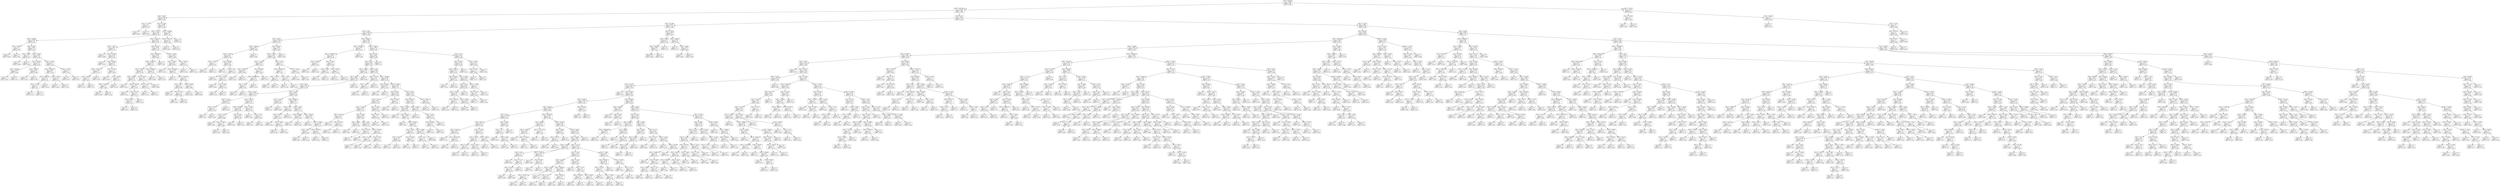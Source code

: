 digraph Tree {
node [shape=box] ;
0 [label="X[1] <= 98.568\nmse = 0.006\nsamples = 851\nvalue = 0.202"] ;
1 [label="X[0] <= 6331.983\nmse = 0.006\nsamples = 844\nvalue = 0.203"] ;
0 -> 1 [labeldistance=2.5, labelangle=45, headlabel="True"] ;
2 [label="X[1] <= 19.62\nmse = 0.006\nsamples = 52\nvalue = 0.166"] ;
1 -> 2 ;
3 [label="X[1] <= 17.45\nmse = 0.0\nsamples = 2\nvalue = 0.337"] ;
2 -> 3 ;
4 [label="mse = 0.0\nsamples = 1\nvalue = 0.346"] ;
3 -> 4 ;
5 [label="mse = 0.0\nsamples = 1\nvalue = 0.328"] ;
3 -> 5 ;
6 [label="X[2] <= 31.049\nmse = 0.005\nsamples = 50\nvalue = 0.159"] ;
2 -> 6 ;
7 [label="X[2] <= 15.237\nmse = 0.004\nsamples = 47\nvalue = 0.154"] ;
6 -> 7 ;
8 [label="X[3] <= 43.688\nmse = 0.006\nsamples = 15\nvalue = 0.191"] ;
7 -> 8 ;
9 [label="X[2] <= 2.058\nmse = 0.0\nsamples = 2\nvalue = 0.282"] ;
8 -> 9 ;
10 [label="mse = 0.0\nsamples = 1\nvalue = 0.283"] ;
9 -> 10 ;
11 [label="mse = -0.0\nsamples = 1\nvalue = 0.281"] ;
9 -> 11 ;
12 [label="X[2] <= 6.401\nmse = 0.005\nsamples = 13\nvalue = 0.177"] ;
8 -> 12 ;
13 [label="X[2] <= 4.099\nmse = 0.0\nsamples = 2\nvalue = 0.076"] ;
12 -> 13 ;
14 [label="mse = 0.0\nsamples = 1\nvalue = 0.068"] ;
13 -> 14 ;
15 [label="mse = 0.0\nsamples = 1\nvalue = 0.084"] ;
13 -> 15 ;
16 [label="X[1] <= 47.467\nmse = 0.004\nsamples = 11\nvalue = 0.195"] ;
12 -> 16 ;
17 [label="X[1] <= 44.325\nmse = 0.004\nsamples = 4\nvalue = 0.243"] ;
16 -> 17 ;
18 [label="X[1] <= 39.49\nmse = 0.001\nsamples = 2\nvalue = 0.188"] ;
17 -> 18 ;
19 [label="mse = 0.0\nsamples = 1\nvalue = 0.225"] ;
18 -> 19 ;
20 [label="mse = 0.0\nsamples = 1\nvalue = 0.151"] ;
18 -> 20 ;
21 [label="X[1] <= 46.355\nmse = 0.001\nsamples = 2\nvalue = 0.299"] ;
17 -> 21 ;
22 [label="mse = 0.0\nsamples = 1\nvalue = 0.262"] ;
21 -> 22 ;
23 [label="mse = 0.0\nsamples = 1\nvalue = 0.335"] ;
21 -> 23 ;
24 [label="X[1] <= 61.734\nmse = 0.002\nsamples = 7\nvalue = 0.168"] ;
16 -> 24 ;
25 [label="X[0] <= 5667.261\nmse = 0.001\nsamples = 5\nvalue = 0.146"] ;
24 -> 25 ;
26 [label="X[0] <= 4995.013\nmse = 0.0\nsamples = 3\nvalue = 0.128"] ;
25 -> 26 ;
27 [label="X[1] <= 57.156\nmse = 0.0\nsamples = 2\nvalue = 0.12"] ;
26 -> 27 ;
28 [label="mse = 0.0\nsamples = 1\nvalue = 0.113"] ;
27 -> 28 ;
29 [label="mse = 0.0\nsamples = 1\nvalue = 0.127"] ;
27 -> 29 ;
30 [label="mse = 0.0\nsamples = 1\nvalue = 0.144"] ;
26 -> 30 ;
31 [label="X[3] <= 70.891\nmse = 0.0\nsamples = 2\nvalue = 0.174"] ;
25 -> 31 ;
32 [label="mse = 0.0\nsamples = 1\nvalue = 0.158"] ;
31 -> 32 ;
33 [label="mse = 0.0\nsamples = 1\nvalue = 0.191"] ;
31 -> 33 ;
34 [label="X[2] <= 12.405\nmse = 0.0\nsamples = 2\nvalue = 0.222"] ;
24 -> 34 ;
35 [label="mse = 0.0\nsamples = 1\nvalue = 0.207"] ;
34 -> 35 ;
36 [label="mse = 0.0\nsamples = 1\nvalue = 0.237"] ;
34 -> 36 ;
37 [label="X[0] <= 1502.178\nmse = 0.003\nsamples = 32\nvalue = 0.136"] ;
7 -> 37 ;
38 [label="X[2] <= 19.137\nmse = 0.002\nsamples = 9\nvalue = 0.171"] ;
37 -> 38 ;
39 [label="mse = 0.0\nsamples = 1\nvalue = 0.089"] ;
38 -> 39 ;
40 [label="X[1] <= 22.269\nmse = 0.001\nsamples = 8\nvalue = 0.182"] ;
38 -> 40 ;
41 [label="mse = 0.0\nsamples = 1\nvalue = 0.119"] ;
40 -> 41 ;
42 [label="X[3] <= 69.021\nmse = 0.001\nsamples = 7\nvalue = 0.19"] ;
40 -> 42 ;
43 [label="X[0] <= 1191.973\nmse = 0.001\nsamples = 3\nvalue = 0.173"] ;
42 -> 43 ;
44 [label="X[1] <= 44.507\nmse = 0.0\nsamples = 2\nvalue = 0.157"] ;
43 -> 44 ;
45 [label="mse = 0.0\nsamples = 1\nvalue = 0.143"] ;
44 -> 45 ;
46 [label="mse = 0.0\nsamples = 1\nvalue = 0.17"] ;
44 -> 46 ;
47 [label="mse = 0.0\nsamples = 1\nvalue = 0.206"] ;
43 -> 47 ;
48 [label="X[2] <= 22.391\nmse = 0.0\nsamples = 4\nvalue = 0.204"] ;
42 -> 48 ;
49 [label="mse = 0.0\nsamples = 1\nvalue = 0.183"] ;
48 -> 49 ;
50 [label="X[1] <= 47.689\nmse = 0.0\nsamples = 3\nvalue = 0.21"] ;
48 -> 50 ;
51 [label="X[0] <= 519.388\nmse = 0.0\nsamples = 2\nvalue = 0.206"] ;
50 -> 51 ;
52 [label="mse = 0.0\nsamples = 1\nvalue = 0.208"] ;
51 -> 52 ;
53 [label="mse = -0.0\nsamples = 1\nvalue = 0.204"] ;
51 -> 53 ;
54 [label="mse = 0.0\nsamples = 1\nvalue = 0.219"] ;
50 -> 54 ;
55 [label="X[3] <= 66.771\nmse = 0.002\nsamples = 23\nvalue = 0.122"] ;
37 -> 55 ;
56 [label="X[0] <= 5619.407\nmse = 0.002\nsamples = 13\nvalue = 0.141"] ;
55 -> 56 ;
57 [label="X[0] <= 3218.375\nmse = 0.001\nsamples = 11\nvalue = 0.15"] ;
56 -> 57 ;
58 [label="X[1] <= 50.411\nmse = 0.001\nsamples = 8\nvalue = 0.138"] ;
57 -> 58 ;
59 [label="X[3] <= 40.282\nmse = 0.001\nsamples = 5\nvalue = 0.153"] ;
58 -> 59 ;
60 [label="mse = 0.0\nsamples = 1\nvalue = 0.101"] ;
59 -> 60 ;
61 [label="X[0] <= 2019.08\nmse = 0.0\nsamples = 4\nvalue = 0.167"] ;
59 -> 61 ;
62 [label="mse = 0.0\nsamples = 1\nvalue = 0.152"] ;
61 -> 62 ;
63 [label="X[3] <= 61.587\nmse = 0.0\nsamples = 3\nvalue = 0.172"] ;
61 -> 63 ;
64 [label="X[1] <= 46.524\nmse = 0.0\nsamples = 2\nvalue = 0.18"] ;
63 -> 64 ;
65 [label="mse = 0.0\nsamples = 1\nvalue = 0.181"] ;
64 -> 65 ;
66 [label="mse = -0.0\nsamples = 1\nvalue = 0.18"] ;
64 -> 66 ;
67 [label="mse = 0.0\nsamples = 1\nvalue = 0.154"] ;
63 -> 67 ;
68 [label="X[1] <= 66.63\nmse = 0.0\nsamples = 3\nvalue = 0.113"] ;
58 -> 68 ;
69 [label="X[1] <= 53.787\nmse = 0.0\nsamples = 2\nvalue = 0.121"] ;
68 -> 69 ;
70 [label="mse = 0.0\nsamples = 1\nvalue = 0.124"] ;
69 -> 70 ;
71 [label="mse = 0.0\nsamples = 1\nvalue = 0.117"] ;
69 -> 71 ;
72 [label="mse = -0.0\nsamples = 1\nvalue = 0.099"] ;
68 -> 72 ;
73 [label="X[0] <= 4765.857\nmse = 0.001\nsamples = 3\nvalue = 0.181"] ;
57 -> 73 ;
74 [label="mse = 0.0\nsamples = 2\nvalue = 0.199"] ;
73 -> 74 ;
75 [label="mse = 0.0\nsamples = 1\nvalue = 0.144"] ;
73 -> 75 ;
76 [label="mse = 0.0\nsamples = 2\nvalue = 0.09"] ;
56 -> 76 ;
77 [label="X[2] <= 27.942\nmse = 0.003\nsamples = 10\nvalue = 0.098"] ;
55 -> 77 ;
78 [label="X[2] <= 22.941\nmse = 0.001\nsamples = 8\nvalue = 0.079"] ;
77 -> 78 ;
79 [label="mse = 0.0\nsamples = 1\nvalue = 0.142"] ;
78 -> 79 ;
80 [label="X[0] <= 1536.821\nmse = 0.001\nsamples = 7\nvalue = 0.07"] ;
78 -> 80 ;
81 [label="mse = 0.0\nsamples = 1\nvalue = 0.125"] ;
80 -> 81 ;
82 [label="X[0] <= 4263.796\nmse = 0.0\nsamples = 6\nvalue = 0.061"] ;
80 -> 82 ;
83 [label="X[1] <= 39.72\nmse = 0.0\nsamples = 4\nvalue = 0.048"] ;
82 -> 83 ;
84 [label="mse = 0.0\nsamples = 1\nvalue = 0.03"] ;
83 -> 84 ;
85 [label="X[3] <= 72.441\nmse = 0.0\nsamples = 3\nvalue = 0.054"] ;
83 -> 85 ;
86 [label="mse = 0.0\nsamples = 1\nvalue = 0.042"] ;
85 -> 86 ;
87 [label="mse = 0.0\nsamples = 2\nvalue = 0.06"] ;
85 -> 87 ;
88 [label="X[2] <= 26.856\nmse = 0.0\nsamples = 2\nvalue = 0.089"] ;
82 -> 88 ;
89 [label="mse = 0.0\nsamples = 1\nvalue = 0.083"] ;
88 -> 89 ;
90 [label="mse = 0.0\nsamples = 1\nvalue = 0.094"] ;
88 -> 90 ;
91 [label="X[1] <= 66.551\nmse = 0.0\nsamples = 2\nvalue = 0.172"] ;
77 -> 91 ;
92 [label="mse = 0.0\nsamples = 1\nvalue = 0.189"] ;
91 -> 92 ;
93 [label="mse = 0.0\nsamples = 1\nvalue = 0.154"] ;
91 -> 93 ;
94 [label="X[1] <= 29.969\nmse = 0.006\nsamples = 3\nvalue = 0.25"] ;
6 -> 94 ;
95 [label="X[0] <= 1112.724\nmse = 0.001\nsamples = 2\nvalue = 0.305"] ;
94 -> 95 ;
96 [label="mse = 0.0\nsamples = 1\nvalue = 0.282"] ;
95 -> 96 ;
97 [label="mse = 0.0\nsamples = 1\nvalue = 0.328"] ;
95 -> 97 ;
98 [label="mse = -0.0\nsamples = 1\nvalue = 0.14"] ;
94 -> 98 ;
99 [label="X[2] <= 5.35\nmse = 0.006\nsamples = 792\nvalue = 0.205"] ;
1 -> 99 ;
100 [label="X[3] <= 82.469\nmse = 0.007\nsamples = 116\nvalue = 0.188"] ;
99 -> 100 ;
101 [label="X[2] <= 0.92\nmse = 0.006\nsamples = 109\nvalue = 0.183"] ;
100 -> 101 ;
102 [label="X[1] <= 62.35\nmse = 0.004\nsamples = 23\nvalue = 0.225"] ;
101 -> 102 ;
103 [label="X[2] <= 0.801\nmse = 0.002\nsamples = 9\nvalue = 0.269"] ;
102 -> 103 ;
104 [label="X[2] <= -5.673\nmse = 0.001\nsamples = 8\nvalue = 0.256"] ;
103 -> 104 ;
105 [label="X[3] <= 74.505\nmse = 0.0\nsamples = 2\nvalue = 0.222"] ;
104 -> 105 ;
106 [label="mse = 0.0\nsamples = 1\nvalue = 0.204"] ;
105 -> 106 ;
107 [label="mse = 0.0\nsamples = 1\nvalue = 0.24"] ;
105 -> 107 ;
108 [label="X[1] <= 56.995\nmse = 0.001\nsamples = 6\nvalue = 0.268"] ;
104 -> 108 ;
109 [label="mse = 0.0\nsamples = 1\nvalue = 0.212"] ;
108 -> 109 ;
110 [label="X[2] <= -3.23\nmse = 0.0\nsamples = 5\nvalue = 0.279"] ;
108 -> 110 ;
111 [label="mse = 0.0\nsamples = 1\nvalue = 0.307"] ;
110 -> 111 ;
112 [label="X[1] <= 58.62\nmse = 0.0\nsamples = 4\nvalue = 0.272"] ;
110 -> 112 ;
113 [label="mse = 0.0\nsamples = 1\nvalue = 0.266"] ;
112 -> 113 ;
114 [label="X[2] <= 0.588\nmse = 0.0\nsamples = 3\nvalue = 0.274"] ;
112 -> 114 ;
115 [label="mse = 0.0\nsamples = 2\nvalue = 0.276"] ;
114 -> 115 ;
116 [label="mse = 0.0\nsamples = 1\nvalue = 0.27"] ;
114 -> 116 ;
117 [label="mse = -0.0\nsamples = 1\nvalue = 0.369"] ;
103 -> 117 ;
118 [label="X[1] <= 94.407\nmse = 0.003\nsamples = 14\nvalue = 0.197"] ;
102 -> 118 ;
119 [label="X[2] <= -1.039\nmse = 0.002\nsamples = 13\nvalue = 0.189"] ;
118 -> 119 ;
120 [label="X[3] <= 71.082\nmse = 0.002\nsamples = 6\nvalue = 0.223"] ;
119 -> 120 ;
121 [label="X[1] <= 83.397\nmse = 0.001\nsamples = 2\nvalue = 0.183"] ;
120 -> 121 ;
122 [label="mse = 0.0\nsamples = 1\nvalue = 0.222"] ;
121 -> 122 ;
123 [label="mse = 0.0\nsamples = 1\nvalue = 0.145"] ;
121 -> 123 ;
124 [label="X[1] <= 86.006\nmse = 0.0\nsamples = 4\nvalue = 0.243"] ;
120 -> 124 ;
125 [label="X[0] <= 58066.494\nmse = 0.0\nsamples = 3\nvalue = 0.233"] ;
124 -> 125 ;
126 [label="X[2] <= -6.28\nmse = 0.0\nsamples = 2\nvalue = 0.24"] ;
125 -> 126 ;
127 [label="mse = 0.0\nsamples = 1\nvalue = 0.24"] ;
126 -> 127 ;
128 [label="mse = 0.0\nsamples = 1\nvalue = 0.241"] ;
126 -> 128 ;
129 [label="mse = 0.0\nsamples = 1\nvalue = 0.219"] ;
125 -> 129 ;
130 [label="mse = 0.0\nsamples = 1\nvalue = 0.275"] ;
124 -> 130 ;
131 [label="X[2] <= 0.557\nmse = 0.0\nsamples = 7\nvalue = 0.16"] ;
119 -> 131 ;
132 [label="X[0] <= 50420.674\nmse = 0.0\nsamples = 5\nvalue = 0.147"] ;
131 -> 132 ;
133 [label="X[3] <= 74.764\nmse = 0.0\nsamples = 3\nvalue = 0.153"] ;
132 -> 133 ;
134 [label="mse = 0.0\nsamples = 2\nvalue = 0.16"] ;
133 -> 134 ;
135 [label="mse = -0.0\nsamples = 1\nvalue = 0.14"] ;
133 -> 135 ;
136 [label="X[2] <= -0.559\nmse = 0.0\nsamples = 2\nvalue = 0.139"] ;
132 -> 136 ;
137 [label="mse = 0.0\nsamples = 1\nvalue = 0.146"] ;
136 -> 137 ;
138 [label="mse = 0.0\nsamples = 1\nvalue = 0.132"] ;
136 -> 138 ;
139 [label="X[1] <= 78.34\nmse = 0.0\nsamples = 2\nvalue = 0.192"] ;
131 -> 139 ;
140 [label="mse = 0.0\nsamples = 1\nvalue = 0.196"] ;
139 -> 140 ;
141 [label="mse = -0.0\nsamples = 1\nvalue = 0.188"] ;
139 -> 141 ;
142 [label="mse = 0.0\nsamples = 1\nvalue = 0.292"] ;
118 -> 142 ;
143 [label="X[0] <= 45019.5\nmse = 0.006\nsamples = 86\nvalue = 0.172"] ;
101 -> 143 ;
144 [label="X[0] <= 33348.173\nmse = 0.005\nsamples = 7\nvalue = 0.252"] ;
143 -> 144 ;
145 [label="X[0] <= 19298.057\nmse = 0.002\nsamples = 6\nvalue = 0.226"] ;
144 -> 145 ;
146 [label="X[3] <= 63.266\nmse = 0.0\nsamples = 2\nvalue = 0.278"] ;
145 -> 146 ;
147 [label="mse = 0.0\nsamples = 1\nvalue = 0.295"] ;
146 -> 147 ;
148 [label="mse = 0.0\nsamples = 1\nvalue = 0.262"] ;
146 -> 148 ;
149 [label="X[2] <= 4.344\nmse = 0.0\nsamples = 4\nvalue = 0.199"] ;
145 -> 149 ;
150 [label="X[2] <= 3.585\nmse = 0.0\nsamples = 2\nvalue = 0.185"] ;
149 -> 150 ;
151 [label="mse = 0.0\nsamples = 1\nvalue = 0.179"] ;
150 -> 151 ;
152 [label="mse = 0.0\nsamples = 1\nvalue = 0.19"] ;
150 -> 152 ;
153 [label="X[1] <= 63.759\nmse = 0.0\nsamples = 2\nvalue = 0.214"] ;
149 -> 153 ;
154 [label="mse = 0.0\nsamples = 1\nvalue = 0.212"] ;
153 -> 154 ;
155 [label="mse = 0.0\nsamples = 1\nvalue = 0.216"] ;
153 -> 155 ;
156 [label="mse = 0.0\nsamples = 1\nvalue = 0.409"] ;
144 -> 156 ;
157 [label="X[0] <= 78331.0\nmse = 0.006\nsamples = 79\nvalue = 0.165"] ;
143 -> 157 ;
158 [label="X[2] <= 5.334\nmse = 0.005\nsamples = 64\nvalue = 0.155"] ;
157 -> 158 ;
159 [label="X[2] <= 4.07\nmse = 0.005\nsamples = 63\nvalue = 0.157"] ;
158 -> 159 ;
160 [label="X[3] <= 78.391\nmse = 0.006\nsamples = 27\nvalue = 0.136"] ;
159 -> 160 ;
161 [label="X[1] <= 88.4\nmse = 0.006\nsamples = 26\nvalue = 0.131"] ;
160 -> 161 ;
162 [label="X[1] <= 58.5\nmse = 0.005\nsamples = 25\nvalue = 0.126"] ;
161 -> 162 ;
163 [label="X[2] <= 2.416\nmse = 0.005\nsamples = 11\nvalue = 0.147"] ;
162 -> 163 ;
164 [label="X[2] <= 2.126\nmse = 0.004\nsamples = 3\nvalue = 0.192"] ;
163 -> 164 ;
165 [label="X[2] <= 1.786\nmse = 0.0\nsamples = 2\nvalue = 0.149"] ;
164 -> 165 ;
166 [label="mse = 0.0\nsamples = 1\nvalue = 0.14"] ;
165 -> 166 ;
167 [label="mse = 0.0\nsamples = 1\nvalue = 0.158"] ;
165 -> 167 ;
168 [label="mse = 0.0\nsamples = 1\nvalue = 0.278"] ;
164 -> 168 ;
169 [label="X[3] <= 72.514\nmse = 0.005\nsamples = 8\nvalue = 0.129"] ;
163 -> 169 ;
170 [label="X[0] <= 50746.0\nmse = 0.005\nsamples = 5\nvalue = 0.098"] ;
169 -> 170 ;
171 [label="X[2] <= 2.86\nmse = 0.0\nsamples = 3\nvalue = 0.065"] ;
170 -> 171 ;
172 [label="mse = 0.0\nsamples = 1\nvalue = 0.06"] ;
171 -> 172 ;
173 [label="X[3] <= 71.664\nmse = 0.0\nsamples = 2\nvalue = 0.068"] ;
171 -> 173 ;
174 [label="mse = 0.0\nsamples = 1\nvalue = 0.076"] ;
173 -> 174 ;
175 [label="mse = -0.0\nsamples = 1\nvalue = 0.06"] ;
173 -> 175 ;
176 [label="X[2] <= 3.337\nmse = 0.008\nsamples = 2\nvalue = 0.146"] ;
170 -> 176 ;
177 [label="mse = 0.0\nsamples = 1\nvalue = 0.233"] ;
176 -> 177 ;
178 [label="mse = 0.0\nsamples = 1\nvalue = 0.06"] ;
176 -> 178 ;
179 [label="X[3] <= 73.441\nmse = 0.001\nsamples = 3\nvalue = 0.183"] ;
169 -> 179 ;
180 [label="mse = 0.0\nsamples = 1\nvalue = 0.224"] ;
179 -> 180 ;
181 [label="X[1] <= 47.8\nmse = 0.0\nsamples = 2\nvalue = 0.162"] ;
179 -> 181 ;
182 [label="mse = 0.0\nsamples = 1\nvalue = 0.14"] ;
181 -> 182 ;
183 [label="mse = 0.0\nsamples = 1\nvalue = 0.183"] ;
181 -> 183 ;
184 [label="X[1] <= 62.55\nmse = 0.004\nsamples = 14\nvalue = 0.109"] ;
162 -> 184 ;
185 [label="X[2] <= 3.347\nmse = 0.002\nsamples = 2\nvalue = 0.042"] ;
184 -> 185 ;
186 [label="mse = 0.0\nsamples = 1\nvalue = 0.0"] ;
185 -> 186 ;
187 [label="mse = 0.0\nsamples = 1\nvalue = 0.083"] ;
185 -> 187 ;
188 [label="X[0] <= 59657.0\nmse = 0.004\nsamples = 12\nvalue = 0.12"] ;
184 -> 188 ;
189 [label="X[3] <= 74.9\nmse = 0.0\nsamples = 5\nvalue = 0.098"] ;
188 -> 189 ;
190 [label="X[2] <= 3.594\nmse = 0.0\nsamples = 3\nvalue = 0.112"] ;
189 -> 190 ;
191 [label="mse = 0.0\nsamples = 1\nvalue = 0.104"] ;
190 -> 191 ;
192 [label="X[2] <= 3.888\nmse = 0.0\nsamples = 2\nvalue = 0.116"] ;
190 -> 192 ;
193 [label="mse = 0.0\nsamples = 1\nvalue = 0.129"] ;
192 -> 193 ;
194 [label="mse = -0.0\nsamples = 1\nvalue = 0.104"] ;
192 -> 194 ;
195 [label="mse = 0.0\nsamples = 2\nvalue = 0.076"] ;
189 -> 195 ;
196 [label="X[3] <= 61.81\nmse = 0.005\nsamples = 7\nvalue = 0.137"] ;
188 -> 196 ;
197 [label="X[0] <= 66891.0\nmse = 0.003\nsamples = 2\nvalue = 0.086"] ;
196 -> 197 ;
198 [label="mse = 0.0\nsamples = 1\nvalue = 0.14"] ;
197 -> 198 ;
199 [label="mse = 0.0\nsamples = 1\nvalue = 0.032"] ;
197 -> 199 ;
200 [label="X[3] <= 68.164\nmse = 0.005\nsamples = 5\nvalue = 0.157"] ;
196 -> 200 ;
201 [label="mse = 0.0\nsamples = 1\nvalue = 0.258"] ;
200 -> 201 ;
202 [label="X[3] <= 75.944\nmse = 0.003\nsamples = 4\nvalue = 0.131"] ;
200 -> 202 ;
203 [label="X[2] <= 2.673\nmse = 0.0\nsamples = 2\nvalue = 0.082"] ;
202 -> 203 ;
204 [label="mse = 0.0\nsamples = 1\nvalue = 0.06"] ;
203 -> 204 ;
205 [label="mse = 0.0\nsamples = 1\nvalue = 0.104"] ;
203 -> 205 ;
206 [label="X[0] <= 63134.5\nmse = 0.0\nsamples = 2\nvalue = 0.181"] ;
202 -> 206 ;
207 [label="mse = 0.0\nsamples = 1\nvalue = 0.192"] ;
206 -> 207 ;
208 [label="mse = -0.0\nsamples = 1\nvalue = 0.17"] ;
206 -> 208 ;
209 [label="mse = 0.0\nsamples = 1\nvalue = 0.258"] ;
161 -> 209 ;
210 [label="mse = 0.0\nsamples = 1\nvalue = 0.281"] ;
160 -> 210 ;
211 [label="X[2] <= 4.233\nmse = 0.004\nsamples = 36\nvalue = 0.173"] ;
159 -> 211 ;
212 [label="X[3] <= 70.735\nmse = 0.001\nsamples = 3\nvalue = 0.234"] ;
211 -> 212 ;
213 [label="X[2] <= 4.151\nmse = 0.0\nsamples = 2\nvalue = 0.213"] ;
212 -> 213 ;
214 [label="mse = 0.0\nsamples = 1\nvalue = 0.203"] ;
213 -> 214 ;
215 [label="mse = 0.0\nsamples = 1\nvalue = 0.223"] ;
213 -> 215 ;
216 [label="mse = -0.0\nsamples = 1\nvalue = 0.276"] ;
212 -> 216 ;
217 [label="X[1] <= 48.599\nmse = 0.004\nsamples = 33\nvalue = 0.167"] ;
211 -> 217 ;
218 [label="X[3] <= 65.914\nmse = 0.004\nsamples = 2\nvalue = 0.106"] ;
217 -> 218 ;
219 [label="mse = 0.0\nsamples = 1\nvalue = 0.042"] ;
218 -> 219 ;
220 [label="mse = 0.0\nsamples = 1\nvalue = 0.17"] ;
218 -> 220 ;
221 [label="X[0] <= 57786.0\nmse = 0.003\nsamples = 31\nvalue = 0.171"] ;
217 -> 221 ;
222 [label="X[2] <= 5.247\nmse = 0.003\nsamples = 16\nvalue = 0.188"] ;
221 -> 222 ;
223 [label="X[2] <= 4.9\nmse = 0.002\nsamples = 14\nvalue = 0.179"] ;
222 -> 223 ;
224 [label="X[3] <= 73.059\nmse = 0.002\nsamples = 11\nvalue = 0.187"] ;
223 -> 224 ;
225 [label="X[2] <= 4.412\nmse = 0.002\nsamples = 3\nvalue = 0.16"] ;
224 -> 225 ;
226 [label="mse = 0.0\nsamples = 1\nvalue = 0.104"] ;
225 -> 226 ;
227 [label="X[3] <= 61.203\nmse = 0.0\nsamples = 2\nvalue = 0.188"] ;
225 -> 227 ;
228 [label="mse = 0.0\nsamples = 1\nvalue = 0.203"] ;
227 -> 228 ;
229 [label="mse = 0.0\nsamples = 1\nvalue = 0.172"] ;
227 -> 229 ;
230 [label="X[2] <= 4.463\nmse = 0.002\nsamples = 8\nvalue = 0.197"] ;
224 -> 230 ;
231 [label="X[2] <= 4.396\nmse = 0.002\nsamples = 2\nvalue = 0.248"] ;
230 -> 231 ;
232 [label="mse = 0.0\nsamples = 1\nvalue = 0.203"] ;
231 -> 232 ;
233 [label="mse = 0.0\nsamples = 1\nvalue = 0.292"] ;
231 -> 233 ;
234 [label="X[2] <= 4.67\nmse = 0.001\nsamples = 6\nvalue = 0.18"] ;
230 -> 234 ;
235 [label="X[3] <= 79.187\nmse = 0.0\nsamples = 2\nvalue = 0.131"] ;
234 -> 235 ;
236 [label="mse = 0.0\nsamples = 1\nvalue = 0.123"] ;
235 -> 236 ;
237 [label="mse = 0.0\nsamples = 1\nvalue = 0.14"] ;
235 -> 237 ;
238 [label="X[0] <= 55464.5\nmse = 0.0\nsamples = 4\nvalue = 0.204"] ;
234 -> 238 ;
239 [label="X[3] <= 75.142\nmse = 0.0\nsamples = 2\nvalue = 0.196"] ;
238 -> 239 ;
240 [label="mse = 0.0\nsamples = 1\nvalue = 0.2"] ;
239 -> 240 ;
241 [label="mse = -0.0\nsamples = 1\nvalue = 0.192"] ;
239 -> 241 ;
242 [label="X[3] <= 74.92\nmse = 0.0\nsamples = 2\nvalue = 0.212"] ;
238 -> 242 ;
243 [label="mse = 0.0\nsamples = 1\nvalue = 0.219"] ;
242 -> 243 ;
244 [label="mse = 0.0\nsamples = 1\nvalue = 0.205"] ;
242 -> 244 ;
245 [label="X[2] <= 5.109\nmse = 0.001\nsamples = 3\nvalue = 0.149"] ;
223 -> 245 ;
246 [label="X[3] <= 76.41\nmse = 0.0\nsamples = 2\nvalue = 0.132"] ;
245 -> 246 ;
247 [label="mse = 0.0\nsamples = 1\nvalue = 0.131"] ;
246 -> 247 ;
248 [label="mse = 0.0\nsamples = 1\nvalue = 0.133"] ;
246 -> 248 ;
249 [label="mse = 0.0\nsamples = 1\nvalue = 0.183"] ;
245 -> 249 ;
250 [label="X[3] <= 76.092\nmse = 0.0\nsamples = 2\nvalue = 0.252"] ;
222 -> 250 ;
251 [label="mse = 0.0\nsamples = 1\nvalue = 0.265"] ;
250 -> 251 ;
252 [label="mse = 0.0\nsamples = 1\nvalue = 0.24"] ;
250 -> 252 ;
253 [label="X[2] <= 5.26\nmse = 0.003\nsamples = 15\nvalue = 0.153"] ;
221 -> 253 ;
254 [label="X[0] <= 65971.5\nmse = 0.003\nsamples = 13\nvalue = 0.163"] ;
253 -> 254 ;
255 [label="X[3] <= 57.889\nmse = 0.002\nsamples = 9\nvalue = 0.148"] ;
254 -> 255 ;
256 [label="mse = 0.0\nsamples = 1\nvalue = 0.215"] ;
255 -> 256 ;
257 [label="X[3] <= 58.417\nmse = 0.002\nsamples = 8\nvalue = 0.14"] ;
255 -> 257 ;
258 [label="mse = 0.0\nsamples = 1\nvalue = 0.06"] ;
257 -> 258 ;
259 [label="X[0] <= 64278.5\nmse = 0.001\nsamples = 7\nvalue = 0.152"] ;
257 -> 259 ;
260 [label="X[2] <= 4.481\nmse = 0.0\nsamples = 4\nvalue = 0.177"] ;
259 -> 260 ;
261 [label="X[2] <= 4.284\nmse = 0.0\nsamples = 2\nvalue = 0.188"] ;
260 -> 261 ;
262 [label="mse = 0.0\nsamples = 1\nvalue = 0.173"] ;
261 -> 262 ;
263 [label="mse = 0.0\nsamples = 1\nvalue = 0.204"] ;
261 -> 263 ;
264 [label="X[3] <= 74.635\nmse = 0.0\nsamples = 2\nvalue = 0.166"] ;
260 -> 264 ;
265 [label="mse = 0.0\nsamples = 1\nvalue = 0.162"] ;
264 -> 265 ;
266 [label="mse = 0.0\nsamples = 1\nvalue = 0.17"] ;
264 -> 266 ;
267 [label="X[2] <= 4.468\nmse = 0.001\nsamples = 3\nvalue = 0.118"] ;
259 -> 267 ;
268 [label="X[2] <= 4.37\nmse = 0.0\nsamples = 2\nvalue = 0.132"] ;
267 -> 268 ;
269 [label="mse = 0.0\nsamples = 1\nvalue = 0.146"] ;
268 -> 269 ;
270 [label="mse = 0.0\nsamples = 1\nvalue = 0.119"] ;
268 -> 270 ;
271 [label="mse = 0.0\nsamples = 1\nvalue = 0.088"] ;
267 -> 271 ;
272 [label="X[3] <= 72.341\nmse = 0.002\nsamples = 4\nvalue = 0.197"] ;
254 -> 272 ;
273 [label="mse = 0.0\nsamples = 1\nvalue = 0.265"] ;
272 -> 273 ;
274 [label="X[1] <= 86.3\nmse = 0.001\nsamples = 3\nvalue = 0.174"] ;
272 -> 274 ;
275 [label="X[3] <= 80.955\nmse = 0.0\nsamples = 2\nvalue = 0.15"] ;
274 -> 275 ;
276 [label="mse = 0.0\nsamples = 1\nvalue = 0.155"] ;
275 -> 276 ;
277 [label="mse = 0.0\nsamples = 1\nvalue = 0.144"] ;
275 -> 277 ;
278 [label="mse = 0.0\nsamples = 1\nvalue = 0.223"] ;
274 -> 278 ;
279 [label="X[0] <= 66017.0\nmse = 0.0\nsamples = 2\nvalue = 0.086"] ;
253 -> 279 ;
280 [label="mse = 0.0\nsamples = 1\nvalue = 0.067"] ;
279 -> 280 ;
281 [label="mse = 0.0\nsamples = 1\nvalue = 0.104"] ;
279 -> 281 ;
282 [label="mse = -0.0\nsamples = 1\nvalue = 0.0"] ;
158 -> 282 ;
283 [label="X[2] <= 5.14\nmse = 0.004\nsamples = 15\nvalue = 0.208"] ;
157 -> 283 ;
284 [label="X[2] <= 5.087\nmse = 0.003\nsamples = 12\nvalue = 0.189"] ;
283 -> 284 ;
285 [label="X[3] <= 68.178\nmse = 0.003\nsamples = 11\nvalue = 0.197"] ;
284 -> 285 ;
286 [label="X[3] <= 66.031\nmse = 0.004\nsamples = 2\nvalue = 0.153"] ;
285 -> 286 ;
287 [label="mse = 0.0\nsamples = 1\nvalue = 0.213"] ;
286 -> 287 ;
288 [label="mse = -0.0\nsamples = 1\nvalue = 0.092"] ;
286 -> 288 ;
289 [label="X[2] <= 4.856\nmse = 0.002\nsamples = 9\nvalue = 0.207"] ;
285 -> 289 ;
290 [label="X[3] <= 81.2\nmse = 0.002\nsamples = 6\nvalue = 0.225"] ;
289 -> 290 ;
291 [label="X[3] <= 72.575\nmse = 0.001\nsamples = 5\nvalue = 0.24"] ;
290 -> 291 ;
292 [label="X[0] <= 84113.0\nmse = 0.0\nsamples = 2\nvalue = 0.217"] ;
291 -> 292 ;
293 [label="mse = 0.0\nsamples = 1\nvalue = 0.219"] ;
292 -> 293 ;
294 [label="mse = 0.0\nsamples = 1\nvalue = 0.214"] ;
292 -> 294 ;
295 [label="X[1] <= 89.95\nmse = 0.001\nsamples = 3\nvalue = 0.255"] ;
291 -> 295 ;
296 [label="mse = 0.001\nsamples = 2\nvalue = 0.248"] ;
295 -> 296 ;
297 [label="mse = 0.0\nsamples = 1\nvalue = 0.27"] ;
295 -> 297 ;
298 [label="mse = -0.0\nsamples = 1\nvalue = 0.15"] ;
290 -> 298 ;
299 [label="X[3] <= 75.088\nmse = 0.0\nsamples = 3\nvalue = 0.17"] ;
289 -> 299 ;
300 [label="X[2] <= 4.979\nmse = 0.0\nsamples = 2\nvalue = 0.183"] ;
299 -> 300 ;
301 [label="mse = 0.0\nsamples = 1\nvalue = 0.17"] ;
300 -> 301 ;
302 [label="mse = -0.0\nsamples = 1\nvalue = 0.196"] ;
300 -> 302 ;
303 [label="mse = -0.0\nsamples = 1\nvalue = 0.143"] ;
299 -> 303 ;
304 [label="mse = 0.0\nsamples = 1\nvalue = 0.104"] ;
284 -> 304 ;
305 [label="X[2] <= 5.265\nmse = 0.001\nsamples = 3\nvalue = 0.284"] ;
283 -> 305 ;
306 [label="X[2] <= 5.183\nmse = 0.0\nsamples = 2\nvalue = 0.305"] ;
305 -> 306 ;
307 [label="mse = 0.0\nsamples = 1\nvalue = 0.32"] ;
306 -> 307 ;
308 [label="mse = -0.0\nsamples = 1\nvalue = 0.29"] ;
306 -> 308 ;
309 [label="mse = 0.0\nsamples = 1\nvalue = 0.242"] ;
305 -> 309 ;
310 [label="X[2] <= 4.024\nmse = 0.009\nsamples = 7\nvalue = 0.267"] ;
100 -> 310 ;
311 [label="X[2] <= 3.785\nmse = 0.007\nsamples = 4\nvalue = 0.223"] ;
310 -> 311 ;
312 [label="X[0] <= 61197.5\nmse = 0.006\nsamples = 3\nvalue = 0.25"] ;
311 -> 312 ;
313 [label="mse = 0.008\nsamples = 2\nvalue = 0.266"] ;
312 -> 313 ;
314 [label="mse = 0.0\nsamples = 1\nvalue = 0.219"] ;
312 -> 314 ;
315 [label="mse = 0.0\nsamples = 1\nvalue = 0.14"] ;
311 -> 315 ;
316 [label="X[0] <= 58942.0\nmse = 0.007\nsamples = 3\nvalue = 0.326"] ;
310 -> 316 ;
317 [label="mse = 0.0\nsamples = 1\nvalue = 0.211"] ;
316 -> 317 ;
318 [label="X[2] <= 4.585\nmse = 0.001\nsamples = 2\nvalue = 0.383"] ;
316 -> 318 ;
319 [label="mse = 0.0\nsamples = 1\nvalue = 0.409"] ;
318 -> 319 ;
320 [label="mse = -0.0\nsamples = 1\nvalue = 0.358"] ;
318 -> 320 ;
321 [label="X[2] <= 12.855\nmse = 0.006\nsamples = 676\nvalue = 0.208"] ;
99 -> 321 ;
322 [label="X[1] <= 94.85\nmse = 0.006\nsamples = 322\nvalue = 0.218"] ;
321 -> 322 ;
323 [label="X[1] <= 91.808\nmse = 0.006\nsamples = 299\nvalue = 0.221"] ;
322 -> 323 ;
324 [label="X[1] <= 79.689\nmse = 0.006\nsamples = 276\nvalue = 0.218"] ;
323 -> 324 ;
325 [label="X[0] <= 62078.5\nmse = 0.005\nsamples = 166\nvalue = 0.229"] ;
324 -> 325 ;
326 [label="X[3] <= 35.45\nmse = 0.005\nsamples = 146\nvalue = 0.235"] ;
325 -> 326 ;
327 [label="mse = 0.0\nsamples = 1\nvalue = 0.373"] ;
326 -> 327 ;
328 [label="X[2] <= 10.097\nmse = 0.005\nsamples = 145\nvalue = 0.234"] ;
326 -> 328 ;
329 [label="X[2] <= 10.08\nmse = 0.005\nsamples = 94\nvalue = 0.226"] ;
328 -> 329 ;
330 [label="X[1] <= 49.745\nmse = 0.005\nsamples = 93\nvalue = 0.228"] ;
329 -> 330 ;
331 [label="mse = 0.0\nsamples = 1\nvalue = 0.06"] ;
330 -> 331 ;
332 [label="X[2] <= 8.201\nmse = 0.005\nsamples = 92\nvalue = 0.229"] ;
330 -> 332 ;
333 [label="X[3] <= 81.833\nmse = 0.004\nsamples = 52\nvalue = 0.241"] ;
332 -> 333 ;
334 [label="X[2] <= 6.094\nmse = 0.003\nsamples = 48\nvalue = 0.248"] ;
333 -> 334 ;
335 [label="X[1] <= 73.5\nmse = 0.003\nsamples = 13\nvalue = 0.213"] ;
334 -> 335 ;
336 [label="X[3] <= 69.5\nmse = 0.002\nsamples = 9\nvalue = 0.193"] ;
335 -> 336 ;
337 [label="X[1] <= 54.27\nmse = 0.002\nsamples = 3\nvalue = 0.234"] ;
336 -> 337 ;
338 [label="mse = 0.0\nsamples = 1\nvalue = 0.173"] ;
337 -> 338 ;
339 [label="X[0] <= 42373.987\nmse = 0.0\nsamples = 2\nvalue = 0.264"] ;
337 -> 339 ;
340 [label="mse = 0.0\nsamples = 1\nvalue = 0.252"] ;
339 -> 340 ;
341 [label="mse = 0.0\nsamples = 1\nvalue = 0.276"] ;
339 -> 341 ;
342 [label="X[3] <= 77.332\nmse = 0.001\nsamples = 6\nvalue = 0.173"] ;
336 -> 342 ;
343 [label="X[3] <= 72.564\nmse = 0.0\nsamples = 4\nvalue = 0.151"] ;
342 -> 343 ;
344 [label="X[3] <= 70.231\nmse = 0.0\nsamples = 2\nvalue = 0.136"] ;
343 -> 344 ;
345 [label="mse = 0.0\nsamples = 1\nvalue = 0.14"] ;
344 -> 345 ;
346 [label="mse = -0.0\nsamples = 1\nvalue = 0.132"] ;
344 -> 346 ;
347 [label="X[2] <= 6.024\nmse = 0.0\nsamples = 2\nvalue = 0.165"] ;
343 -> 347 ;
348 [label="mse = 0.0\nsamples = 1\nvalue = 0.161"] ;
347 -> 348 ;
349 [label="mse = 0.0\nsamples = 1\nvalue = 0.17"] ;
347 -> 349 ;
350 [label="X[3] <= 78.594\nmse = 0.0\nsamples = 2\nvalue = 0.216"] ;
342 -> 350 ;
351 [label="mse = 0.0\nsamples = 1\nvalue = 0.213"] ;
350 -> 351 ;
352 [label="mse = 0.0\nsamples = 1\nvalue = 0.219"] ;
350 -> 352 ;
353 [label="X[2] <= 5.895\nmse = 0.001\nsamples = 4\nvalue = 0.259"] ;
335 -> 353 ;
354 [label="X[2] <= 5.73\nmse = 0.0\nsamples = 3\nvalue = 0.275"] ;
353 -> 354 ;
355 [label="mse = 0.0\nsamples = 1\nvalue = 0.263"] ;
354 -> 355 ;
356 [label="X[2] <= 5.866\nmse = 0.0\nsamples = 2\nvalue = 0.281"] ;
354 -> 356 ;
357 [label="mse = 0.0\nsamples = 1\nvalue = 0.285"] ;
356 -> 357 ;
358 [label="mse = -0.0\nsamples = 1\nvalue = 0.276"] ;
356 -> 358 ;
359 [label="mse = -0.0\nsamples = 1\nvalue = 0.212"] ;
353 -> 359 ;
360 [label="X[0] <= 29795.99\nmse = 0.003\nsamples = 35\nvalue = 0.261"] ;
334 -> 360 ;
361 [label="X[1] <= 69.675\nmse = 0.002\nsamples = 5\nvalue = 0.223"] ;
360 -> 361 ;
362 [label="X[3] <= 73.469\nmse = 0.001\nsamples = 3\nvalue = 0.25"] ;
361 -> 362 ;
363 [label="mse = 0.0\nsamples = 1\nvalue = 0.21"] ;
362 -> 363 ;
364 [label="X[0] <= 11058.5\nmse = 0.0\nsamples = 2\nvalue = 0.27"] ;
362 -> 364 ;
365 [label="mse = 0.0\nsamples = 1\nvalue = 0.257"] ;
364 -> 365 ;
366 [label="mse = 0.0\nsamples = 1\nvalue = 0.284"] ;
364 -> 366 ;
367 [label="X[0] <= 12717.305\nmse = 0.0\nsamples = 2\nvalue = 0.182"] ;
361 -> 367 ;
368 [label="mse = 0.0\nsamples = 1\nvalue = 0.175"] ;
367 -> 368 ;
369 [label="mse = -0.0\nsamples = 1\nvalue = 0.188"] ;
367 -> 369 ;
370 [label="X[3] <= 65.348\nmse = 0.003\nsamples = 30\nvalue = 0.267"] ;
360 -> 370 ;
371 [label="X[2] <= 8.026\nmse = 0.001\nsamples = 3\nvalue = 0.318"] ;
370 -> 371 ;
372 [label="X[3] <= 61.793\nmse = 0.0\nsamples = 2\nvalue = 0.339"] ;
371 -> 372 ;
373 [label="mse = 0.0\nsamples = 1\nvalue = 0.349"] ;
372 -> 373 ;
374 [label="mse = 0.0\nsamples = 1\nvalue = 0.329"] ;
372 -> 374 ;
375 [label="mse = -0.0\nsamples = 1\nvalue = 0.276"] ;
371 -> 375 ;
376 [label="X[2] <= 8.068\nmse = 0.003\nsamples = 27\nvalue = 0.262"] ;
370 -> 376 ;
377 [label="X[2] <= 6.489\nmse = 0.002\nsamples = 26\nvalue = 0.257"] ;
376 -> 377 ;
378 [label="X[3] <= 73.696\nmse = 0.001\nsamples = 7\nvalue = 0.282"] ;
377 -> 378 ;
379 [label="X[2] <= 6.18\nmse = 0.0\nsamples = 4\nvalue = 0.261"] ;
378 -> 379 ;
380 [label="mse = 0.0\nsamples = 1\nvalue = 0.292"] ;
379 -> 380 ;
381 [label="X[3] <= 72.173\nmse = 0.0\nsamples = 3\nvalue = 0.25"] ;
379 -> 381 ;
382 [label="X[3] <= 70.975\nmse = 0.0\nsamples = 2\nvalue = 0.256"] ;
381 -> 382 ;
383 [label="mse = 0.0\nsamples = 1\nvalue = 0.258"] ;
382 -> 383 ;
384 [label="mse = 0.0\nsamples = 1\nvalue = 0.253"] ;
382 -> 384 ;
385 [label="mse = 0.0\nsamples = 1\nvalue = 0.24"] ;
381 -> 385 ;
386 [label="X[3] <= 74.844\nmse = 0.001\nsamples = 3\nvalue = 0.309"] ;
378 -> 386 ;
387 [label="mse = 0.0\nsamples = 1\nvalue = 0.358"] ;
386 -> 387 ;
388 [label="X[2] <= 6.396\nmse = 0.0\nsamples = 2\nvalue = 0.285"] ;
386 -> 388 ;
389 [label="mse = 0.0\nsamples = 1\nvalue = 0.273"] ;
388 -> 389 ;
390 [label="mse = 0.0\nsamples = 1\nvalue = 0.297"] ;
388 -> 390 ;
391 [label="X[3] <= 77.176\nmse = 0.002\nsamples = 19\nvalue = 0.248"] ;
377 -> 391 ;
392 [label="X[2] <= 7.102\nmse = 0.002\nsamples = 12\nvalue = 0.234"] ;
391 -> 392 ;
393 [label="X[2] <= 6.858\nmse = 0.002\nsamples = 7\nvalue = 0.214"] ;
392 -> 393 ;
394 [label="X[3] <= 72.687\nmse = 0.001\nsamples = 3\nvalue = 0.247"] ;
393 -> 394 ;
395 [label="X[0] <= 57401.5\nmse = 0.0\nsamples = 2\nvalue = 0.266"] ;
394 -> 395 ;
396 [label="mse = 0.0\nsamples = 1\nvalue = 0.258"] ;
395 -> 396 ;
397 [label="mse = 0.0\nsamples = 1\nvalue = 0.273"] ;
395 -> 397 ;
398 [label="mse = -0.0\nsamples = 1\nvalue = 0.21"] ;
394 -> 398 ;
399 [label="X[0] <= 56593.0\nmse = 0.001\nsamples = 4\nvalue = 0.189"] ;
393 -> 399 ;
400 [label="X[3] <= 73.31\nmse = 0.0\nsamples = 2\nvalue = 0.223"] ;
399 -> 400 ;
401 [label="mse = 0.0\nsamples = 1\nvalue = 0.236"] ;
400 -> 401 ;
402 [label="mse = -0.0\nsamples = 1\nvalue = 0.21"] ;
400 -> 402 ;
403 [label="X[0] <= 60785.5\nmse = 0.0\nsamples = 2\nvalue = 0.154"] ;
399 -> 403 ;
404 [label="mse = 0.0\nsamples = 1\nvalue = 0.158"] ;
403 -> 404 ;
405 [label="mse = 0.0\nsamples = 1\nvalue = 0.15"] ;
403 -> 405 ;
406 [label="X[2] <= 7.242\nmse = 0.001\nsamples = 5\nvalue = 0.261"] ;
392 -> 406 ;
407 [label="mse = 0.0\nsamples = 1\nvalue = 0.32"] ;
406 -> 407 ;
408 [label="X[1] <= 76.25\nmse = 0.0\nsamples = 4\nvalue = 0.246"] ;
406 -> 408 ;
409 [label="X[0] <= 54190.5\nmse = 0.0\nsamples = 2\nvalue = 0.262"] ;
408 -> 409 ;
410 [label="mse = 0.0\nsamples = 1\nvalue = 0.251"] ;
409 -> 410 ;
411 [label="mse = 0.0\nsamples = 1\nvalue = 0.272"] ;
409 -> 411 ;
412 [label="X[3] <= 68.067\nmse = 0.0\nsamples = 2\nvalue = 0.231"] ;
408 -> 412 ;
413 [label="mse = 0.0\nsamples = 1\nvalue = 0.225"] ;
412 -> 413 ;
414 [label="mse = 0.0\nsamples = 1\nvalue = 0.238"] ;
412 -> 414 ;
415 [label="X[2] <= 7.449\nmse = 0.001\nsamples = 7\nvalue = 0.274"] ;
391 -> 415 ;
416 [label="X[0] <= 58734.5\nmse = 0.001\nsamples = 4\nvalue = 0.301"] ;
415 -> 416 ;
417 [label="X[3] <= 78.154\nmse = 0.0\nsamples = 3\nvalue = 0.287"] ;
416 -> 417 ;
418 [label="mse = 0.0\nsamples = 1\nvalue = 0.292"] ;
417 -> 418 ;
419 [label="X[3] <= 79.942\nmse = 0.0\nsamples = 2\nvalue = 0.285"] ;
417 -> 419 ;
420 [label="mse = 0.0\nsamples = 1\nvalue = 0.285"] ;
419 -> 420 ;
421 [label="mse = 0.0\nsamples = 1\nvalue = 0.286"] ;
419 -> 421 ;
422 [label="mse = 0.0\nsamples = 1\nvalue = 0.342"] ;
416 -> 422 ;
423 [label="X[3] <= 78.265\nmse = 0.0\nsamples = 3\nvalue = 0.238"] ;
415 -> 423 ;
424 [label="mse = 0.0\nsamples = 1\nvalue = 0.258"] ;
423 -> 424 ;
425 [label="X[1] <= 75.15\nmse = 0.0\nsamples = 2\nvalue = 0.227"] ;
423 -> 425 ;
426 [label="mse = 0.0\nsamples = 1\nvalue = 0.219"] ;
425 -> 426 ;
427 [label="mse = -0.0\nsamples = 1\nvalue = 0.236"] ;
425 -> 427 ;
428 [label="mse = 0.0\nsamples = 1\nvalue = 0.376"] ;
376 -> 428 ;
429 [label="X[3] <= 85.295\nmse = 0.0\nsamples = 4\nvalue = 0.16"] ;
333 -> 429 ;
430 [label="mse = 0.0\nsamples = 2\nvalue = 0.15"] ;
429 -> 430 ;
431 [label="mse = 0.0\nsamples = 2\nvalue = 0.17"] ;
429 -> 431 ;
432 [label="X[3] <= 64.667\nmse = 0.006\nsamples = 40\nvalue = 0.214"] ;
332 -> 432 ;
433 [label="X[3] <= 39.941\nmse = 0.002\nsamples = 3\nvalue = 0.114"] ;
432 -> 433 ;
434 [label="mse = 0.0\nsamples = 1\nvalue = 0.052"] ;
433 -> 434 ;
435 [label="X[3] <= 53.0\nmse = 0.001\nsamples = 2\nvalue = 0.145"] ;
433 -> 435 ;
436 [label="mse = 0.0\nsamples = 1\nvalue = 0.17"] ;
435 -> 436 ;
437 [label="mse = -0.0\nsamples = 1\nvalue = 0.119"] ;
435 -> 437 ;
438 [label="X[2] <= 9.069\nmse = 0.005\nsamples = 37\nvalue = 0.222"] ;
432 -> 438 ;
439 [label="X[3] <= 71.25\nmse = 0.006\nsamples = 18\nvalue = 0.204"] ;
438 -> 439 ;
440 [label="X[3] <= 68.291\nmse = 0.009\nsamples = 5\nvalue = 0.138"] ;
439 -> 440 ;
441 [label="X[0] <= 48038.602\nmse = 0.004\nsamples = 2\nvalue = 0.227"] ;
440 -> 441 ;
442 [label="mse = 0.0\nsamples = 1\nvalue = 0.162"] ;
441 -> 442 ;
443 [label="mse = 0.0\nsamples = 1\nvalue = 0.292"] ;
441 -> 443 ;
444 [label="X[2] <= 8.666\nmse = 0.004\nsamples = 3\nvalue = 0.078"] ;
440 -> 444 ;
445 [label="mse = 0.0\nsamples = 1\nvalue = 0.15"] ;
444 -> 445 ;
446 [label="X[1] <= 78.3\nmse = 0.002\nsamples = 2\nvalue = 0.042"] ;
444 -> 446 ;
447 [label="mse = 0.0\nsamples = 1\nvalue = 0.0"] ;
446 -> 447 ;
448 [label="mse = 0.0\nsamples = 1\nvalue = 0.083"] ;
446 -> 448 ;
449 [label="X[2] <= 8.662\nmse = 0.002\nsamples = 13\nvalue = 0.23"] ;
439 -> 449 ;
450 [label="X[2] <= 8.624\nmse = 0.003\nsamples = 4\nvalue = 0.187"] ;
449 -> 450 ;
451 [label="X[2] <= 8.418\nmse = 0.001\nsamples = 3\nvalue = 0.215"] ;
450 -> 451 ;
452 [label="X[3] <= 77.33\nmse = 0.001\nsamples = 2\nvalue = 0.194"] ;
451 -> 452 ;
453 [label="mse = 0.0\nsamples = 1\nvalue = 0.17"] ;
452 -> 453 ;
454 [label="mse = 0.0\nsamples = 1\nvalue = 0.219"] ;
452 -> 454 ;
455 [label="mse = 0.0\nsamples = 1\nvalue = 0.256"] ;
451 -> 455 ;
456 [label="mse = -0.0\nsamples = 1\nvalue = 0.104"] ;
450 -> 456 ;
457 [label="X[2] <= 8.717\nmse = 0.001\nsamples = 9\nvalue = 0.248"] ;
449 -> 457 ;
458 [label="X[1] <= 76.521\nmse = 0.0\nsamples = 2\nvalue = 0.28"] ;
457 -> 458 ;
459 [label="mse = 0.0\nsamples = 1\nvalue = 0.285"] ;
458 -> 459 ;
460 [label="mse = -0.0\nsamples = 1\nvalue = 0.276"] ;
458 -> 460 ;
461 [label="X[2] <= 8.756\nmse = 0.001\nsamples = 7\nvalue = 0.239"] ;
457 -> 461 ;
462 [label="mse = 0.0\nsamples = 1\nvalue = 0.196"] ;
461 -> 462 ;
463 [label="X[3] <= 81.865\nmse = 0.0\nsamples = 6\nvalue = 0.246"] ;
461 -> 463 ;
464 [label="X[0] <= 58383.0\nmse = 0.0\nsamples = 5\nvalue = 0.241"] ;
463 -> 464 ;
465 [label="mse = 0.0\nsamples = 1\nvalue = 0.219"] ;
464 -> 465 ;
466 [label="X[3] <= 72.864\nmse = 0.0\nsamples = 4\nvalue = 0.246"] ;
464 -> 466 ;
467 [label="X[2] <= 8.892\nmse = 0.0\nsamples = 2\nvalue = 0.231"] ;
466 -> 467 ;
468 [label="mse = 0.0\nsamples = 1\nvalue = 0.244"] ;
467 -> 468 ;
469 [label="mse = 0.0\nsamples = 1\nvalue = 0.219"] ;
467 -> 469 ;
470 [label="X[3] <= 73.5\nmse = 0.0\nsamples = 2\nvalue = 0.26"] ;
466 -> 470 ;
471 [label="mse = 0.0\nsamples = 1\nvalue = 0.262"] ;
470 -> 471 ;
472 [label="mse = 0.0\nsamples = 1\nvalue = 0.258"] ;
470 -> 472 ;
473 [label="mse = -0.0\nsamples = 1\nvalue = 0.276"] ;
463 -> 473 ;
474 [label="X[3] <= 78.789\nmse = 0.004\nsamples = 19\nvalue = 0.239"] ;
438 -> 474 ;
475 [label="X[2] <= 9.847\nmse = 0.003\nsamples = 15\nvalue = 0.25"] ;
474 -> 475 ;
476 [label="X[3] <= 76.718\nmse = 0.002\nsamples = 10\nvalue = 0.273"] ;
475 -> 476 ;
477 [label="X[3] <= 71.261\nmse = 0.001\nsamples = 9\nvalue = 0.262"] ;
476 -> 477 ;
478 [label="X[3] <= 69.746\nmse = 0.0\nsamples = 6\nvalue = 0.277"] ;
477 -> 478 ;
479 [label="X[3] <= 68.154\nmse = 0.0\nsamples = 4\nvalue = 0.268"] ;
478 -> 479 ;
480 [label="X[0] <= 59543.0\nmse = 0.0\nsamples = 2\nvalue = 0.26"] ;
479 -> 480 ;
481 [label="mse = 0.0\nsamples = 1\nvalue = 0.258"] ;
480 -> 481 ;
482 [label="mse = 0.0\nsamples = 1\nvalue = 0.262"] ;
480 -> 482 ;
483 [label="X[2] <= 9.216\nmse = 0.0\nsamples = 2\nvalue = 0.276"] ;
479 -> 483 ;
484 [label="mse = 0.0\nsamples = 1\nvalue = 0.278"] ;
483 -> 484 ;
485 [label="mse = -0.0\nsamples = 1\nvalue = 0.275"] ;
483 -> 485 ;
486 [label="X[2] <= 9.602\nmse = 0.0\nsamples = 2\nvalue = 0.296"] ;
478 -> 486 ;
487 [label="mse = 0.0\nsamples = 1\nvalue = 0.29"] ;
486 -> 487 ;
488 [label="mse = 0.0\nsamples = 1\nvalue = 0.301"] ;
486 -> 488 ;
489 [label="X[3] <= 73.122\nmse = 0.002\nsamples = 3\nvalue = 0.232"] ;
477 -> 489 ;
490 [label="X[1] <= 75.55\nmse = 0.0\nsamples = 2\nvalue = 0.202"] ;
489 -> 490 ;
491 [label="mse = 0.0\nsamples = 1\nvalue = 0.196"] ;
490 -> 491 ;
492 [label="mse = 0.0\nsamples = 1\nvalue = 0.208"] ;
490 -> 492 ;
493 [label="mse = 0.0\nsamples = 1\nvalue = 0.292"] ;
489 -> 493 ;
494 [label="mse = 0.0\nsamples = 1\nvalue = 0.366"] ;
476 -> 494 ;
495 [label="X[3] <= 70.413\nmse = 0.002\nsamples = 5\nvalue = 0.206"] ;
475 -> 495 ;
496 [label="mse = 0.0\nsamples = 2\nvalue = 0.17"] ;
495 -> 496 ;
497 [label="X[3] <= 72.139\nmse = 0.002\nsamples = 3\nvalue = 0.23"] ;
495 -> 497 ;
498 [label="X[1] <= 74.55\nmse = 0.0\nsamples = 2\nvalue = 0.26"] ;
497 -> 498 ;
499 [label="mse = 0.0\nsamples = 1\nvalue = 0.245"] ;
498 -> 499 ;
500 [label="mse = 0.0\nsamples = 1\nvalue = 0.276"] ;
498 -> 500 ;
501 [label="mse = -0.0\nsamples = 1\nvalue = 0.17"] ;
497 -> 501 ;
502 [label="X[3] <= 80.271\nmse = 0.007\nsamples = 4\nvalue = 0.198"] ;
474 -> 502 ;
503 [label="mse = 0.0\nsamples = 1\nvalue = 0.06"] ;
502 -> 503 ;
504 [label="X[0] <= 32568.0\nmse = 0.001\nsamples = 3\nvalue = 0.245"] ;
502 -> 504 ;
505 [label="X[0] <= 8566.0\nmse = 0.0\nsamples = 2\nvalue = 0.225"] ;
504 -> 505 ;
506 [label="mse = 0.0\nsamples = 1\nvalue = 0.245"] ;
505 -> 506 ;
507 [label="mse = 0.0\nsamples = 1\nvalue = 0.206"] ;
505 -> 507 ;
508 [label="mse = -0.0\nsamples = 1\nvalue = 0.284"] ;
504 -> 508 ;
509 [label="mse = -0.0\nsamples = 1\nvalue = 0.049"] ;
329 -> 509 ;
510 [label="X[3] <= 71.242\nmse = 0.003\nsamples = 51\nvalue = 0.25"] ;
328 -> 510 ;
511 [label="X[3] <= 69.518\nmse = 0.002\nsamples = 25\nvalue = 0.268"] ;
510 -> 511 ;
512 [label="X[3] <= 69.3\nmse = 0.001\nsamples = 20\nvalue = 0.261"] ;
511 -> 512 ;
513 [label="X[2] <= 12.552\nmse = 0.001\nsamples = 19\nvalue = 0.266"] ;
512 -> 513 ;
514 [label="X[2] <= 11.759\nmse = 0.001\nsamples = 16\nvalue = 0.261"] ;
513 -> 514 ;
515 [label="X[1] <= 52.823\nmse = 0.001\nsamples = 12\nvalue = 0.269"] ;
514 -> 515 ;
516 [label="mse = 0.0\nsamples = 1\nvalue = 0.298"] ;
515 -> 516 ;
517 [label="X[0] <= 59543.0\nmse = 0.001\nsamples = 11\nvalue = 0.267"] ;
515 -> 517 ;
518 [label="X[2] <= 10.366\nmse = 0.001\nsamples = 7\nvalue = 0.26"] ;
517 -> 518 ;
519 [label="mse = 0.0\nsamples = 1\nvalue = 0.204"] ;
518 -> 519 ;
520 [label="X[0] <= 33304.347\nmse = 0.0\nsamples = 6\nvalue = 0.269"] ;
518 -> 520 ;
521 [label="X[0] <= 11876.965\nmse = 0.0\nsamples = 2\nvalue = 0.254"] ;
520 -> 521 ;
522 [label="mse = 0.0\nsamples = 1\nvalue = 0.256"] ;
521 -> 522 ;
523 [label="mse = 0.0\nsamples = 1\nvalue = 0.253"] ;
521 -> 523 ;
524 [label="X[0] <= 54016.5\nmse = 0.0\nsamples = 4\nvalue = 0.277"] ;
520 -> 524 ;
525 [label="mse = 0.0\nsamples = 1\nvalue = 0.27"] ;
524 -> 525 ;
526 [label="X[3] <= 66.608\nmse = 0.0\nsamples = 3\nvalue = 0.279"] ;
524 -> 526 ;
527 [label="mse = 0.0\nsamples = 1\nvalue = 0.276"] ;
526 -> 527 ;
528 [label="X[3] <= 68.682\nmse = 0.0\nsamples = 2\nvalue = 0.28"] ;
526 -> 528 ;
529 [label="mse = 0.0\nsamples = 1\nvalue = 0.279"] ;
528 -> 529 ;
530 [label="mse = 0.0\nsamples = 1\nvalue = 0.281"] ;
528 -> 530 ;
531 [label="X[3] <= 66.635\nmse = 0.001\nsamples = 4\nvalue = 0.279"] ;
517 -> 531 ;
532 [label="X[3] <= 64.731\nmse = 0.001\nsamples = 3\nvalue = 0.295"] ;
531 -> 532 ;
533 [label="X[2] <= 10.664\nmse = 0.0\nsamples = 2\nvalue = 0.277"] ;
532 -> 533 ;
534 [label="mse = 0.0\nsamples = 1\nvalue = 0.278"] ;
533 -> 534 ;
535 [label="mse = 0.0\nsamples = 1\nvalue = 0.276"] ;
533 -> 535 ;
536 [label="mse = 0.0\nsamples = 1\nvalue = 0.332"] ;
532 -> 536 ;
537 [label="mse = 0.0\nsamples = 1\nvalue = 0.23"] ;
531 -> 537 ;
538 [label="X[1] <= 64.4\nmse = 0.001\nsamples = 4\nvalue = 0.236"] ;
514 -> 538 ;
539 [label="mse = 0.0\nsamples = 1\nvalue = 0.191"] ;
538 -> 539 ;
540 [label="X[3] <= 66.883\nmse = 0.0\nsamples = 3\nvalue = 0.251"] ;
538 -> 540 ;
541 [label="mse = 0.0\nsamples = 1\nvalue = 0.249"] ;
540 -> 541 ;
542 [label="X[2] <= 12.0\nmse = 0.0\nsamples = 2\nvalue = 0.252"] ;
540 -> 542 ;
543 [label="mse = 0.0\nsamples = 1\nvalue = 0.251"] ;
542 -> 543 ;
544 [label="mse = -0.0\nsamples = 1\nvalue = 0.254"] ;
542 -> 544 ;
545 [label="X[2] <= 12.747\nmse = 0.0\nsamples = 3\nvalue = 0.291"] ;
513 -> 545 ;
546 [label="mse = 0.0\nsamples = 1\nvalue = 0.292"] ;
545 -> 546 ;
547 [label="mse = 0.0\nsamples = 2\nvalue = 0.29"] ;
545 -> 547 ;
548 [label="mse = -0.0\nsamples = 1\nvalue = 0.17"] ;
512 -> 548 ;
549 [label="X[2] <= 11.758\nmse = 0.002\nsamples = 5\nvalue = 0.295"] ;
511 -> 549 ;
550 [label="X[2] <= 11.682\nmse = 0.001\nsamples = 4\nvalue = 0.314"] ;
549 -> 550 ;
551 [label="X[0] <= 56332.0\nmse = 0.0\nsamples = 2\nvalue = 0.286"] ;
550 -> 551 ;
552 [label="mse = 0.0\nsamples = 1\nvalue = 0.281"] ;
551 -> 552 ;
553 [label="mse = 0.0\nsamples = 1\nvalue = 0.292"] ;
551 -> 553 ;
554 [label="X[0] <= 55753.0\nmse = 0.0\nsamples = 2\nvalue = 0.341"] ;
550 -> 554 ;
555 [label="mse = 0.0\nsamples = 1\nvalue = 0.361"] ;
554 -> 555 ;
556 [label="mse = 0.0\nsamples = 1\nvalue = 0.32"] ;
554 -> 556 ;
557 [label="mse = -0.0\nsamples = 1\nvalue = 0.219"] ;
549 -> 557 ;
558 [label="X[3] <= 73.513\nmse = 0.003\nsamples = 26\nvalue = 0.233"] ;
510 -> 558 ;
559 [label="X[2] <= 10.767\nmse = 0.001\nsamples = 8\nvalue = 0.193"] ;
558 -> 559 ;
560 [label="X[2] <= 10.318\nmse = 0.0\nsamples = 3\nvalue = 0.215"] ;
559 -> 560 ;
561 [label="mse = 0.0\nsamples = 1\nvalue = 0.199"] ;
560 -> 561 ;
562 [label="X[3] <= 72.053\nmse = 0.001\nsamples = 2\nvalue = 0.223"] ;
560 -> 562 ;
563 [label="mse = 0.0\nsamples = 1\nvalue = 0.201"] ;
562 -> 563 ;
564 [label="mse = 0.0\nsamples = 1\nvalue = 0.246"] ;
562 -> 564 ;
565 [label="X[3] <= 71.544\nmse = 0.001\nsamples = 5\nvalue = 0.18"] ;
559 -> 565 ;
566 [label="mse = 0.0\nsamples = 1\nvalue = 0.219"] ;
565 -> 566 ;
567 [label="X[3] <= 72.9\nmse = 0.0\nsamples = 4\nvalue = 0.171"] ;
565 -> 567 ;
568 [label="X[2] <= 12.029\nmse = 0.0\nsamples = 3\nvalue = 0.162"] ;
567 -> 568 ;
569 [label="mse = 0.0\nsamples = 2\nvalue = 0.17"] ;
568 -> 569 ;
570 [label="mse = 0.0\nsamples = 1\nvalue = 0.146"] ;
568 -> 570 ;
571 [label="mse = 0.0\nsamples = 1\nvalue = 0.196"] ;
567 -> 571 ;
572 [label="X[0] <= 51156.0\nmse = 0.003\nsamples = 18\nvalue = 0.251"] ;
558 -> 572 ;
573 [label="X[1] <= 57.45\nmse = 0.004\nsamples = 4\nvalue = 0.217"] ;
572 -> 573 ;
574 [label="mse = 0.0\nsamples = 1\nvalue = 0.314"] ;
573 -> 574 ;
575 [label="X[3] <= 78.831\nmse = 0.001\nsamples = 3\nvalue = 0.184"] ;
573 -> 575 ;
576 [label="X[1] <= 72.629\nmse = 0.0\nsamples = 2\nvalue = 0.207"] ;
575 -> 576 ;
577 [label="mse = 0.0\nsamples = 1\nvalue = 0.198"] ;
576 -> 577 ;
578 [label="mse = 0.0\nsamples = 1\nvalue = 0.215"] ;
576 -> 578 ;
579 [label="mse = 0.0\nsamples = 1\nvalue = 0.14"] ;
575 -> 579 ;
580 [label="X[3] <= 76.0\nmse = 0.002\nsamples = 14\nvalue = 0.261"] ;
572 -> 580 ;
581 [label="X[1] <= 75.15\nmse = 0.001\nsamples = 9\nvalue = 0.241"] ;
580 -> 581 ;
582 [label="X[2] <= 10.873\nmse = 0.001\nsamples = 8\nvalue = 0.248"] ;
581 -> 582 ;
583 [label="X[2] <= 10.692\nmse = 0.001\nsamples = 4\nvalue = 0.231"] ;
582 -> 583 ;
584 [label="X[3] <= 75.679\nmse = 0.0\nsamples = 3\nvalue = 0.243"] ;
583 -> 584 ;
585 [label="X[2] <= 10.495\nmse = 0.0\nsamples = 2\nvalue = 0.236"] ;
584 -> 585 ;
586 [label="mse = 0.0\nsamples = 1\nvalue = 0.233"] ;
585 -> 586 ;
587 [label="mse = -0.0\nsamples = 1\nvalue = 0.238"] ;
585 -> 587 ;
588 [label="mse = 0.0\nsamples = 1\nvalue = 0.258"] ;
584 -> 588 ;
589 [label="mse = 0.0\nsamples = 1\nvalue = 0.196"] ;
583 -> 589 ;
590 [label="X[3] <= 74.808\nmse = 0.001\nsamples = 4\nvalue = 0.264"] ;
582 -> 590 ;
591 [label="X[0] <= 53435.5\nmse = 0.0\nsamples = 3\nvalue = 0.251"] ;
590 -> 591 ;
592 [label="mse = 0.0\nsamples = 1\nvalue = 0.237"] ;
591 -> 592 ;
593 [label="mse = -0.0\nsamples = 2\nvalue = 0.258"] ;
591 -> 593 ;
594 [label="mse = 0.0\nsamples = 1\nvalue = 0.304"] ;
590 -> 594 ;
595 [label="mse = 0.0\nsamples = 1\nvalue = 0.184"] ;
581 -> 595 ;
596 [label="X[2] <= 11.517\nmse = 0.003\nsamples = 5\nvalue = 0.298"] ;
580 -> 596 ;
597 [label="X[0] <= 56332.0\nmse = 0.001\nsamples = 3\nvalue = 0.272"] ;
596 -> 597 ;
598 [label="mse = 0.002\nsamples = 2\nvalue = 0.273"] ;
597 -> 598 ;
599 [label="mse = -0.0\nsamples = 1\nvalue = 0.27"] ;
597 -> 599 ;
600 [label="X[3] <= 77.489\nmse = 0.002\nsamples = 2\nvalue = 0.336"] ;
596 -> 600 ;
601 [label="mse = 0.0\nsamples = 1\nvalue = 0.292"] ;
600 -> 601 ;
602 [label="mse = 0.0\nsamples = 1\nvalue = 0.379"] ;
600 -> 602 ;
603 [label="X[3] <= 66.95\nmse = 0.007\nsamples = 20\nvalue = 0.181"] ;
325 -> 603 ;
604 [label="X[2] <= 6.597\nmse = 0.011\nsamples = 4\nvalue = 0.285"] ;
603 -> 604 ;
605 [label="mse = 0.0\nsamples = 1\nvalue = 0.104"] ;
604 -> 605 ;
606 [label="X[1] <= 74.3\nmse = 0.0\nsamples = 3\nvalue = 0.346"] ;
604 -> 606 ;
607 [label="mse = 0.0\nsamples = 1\nvalue = 0.361"] ;
606 -> 607 ;
608 [label="X[3] <= 63.482\nmse = 0.0\nsamples = 2\nvalue = 0.338"] ;
606 -> 608 ;
609 [label="mse = 0.0\nsamples = 1\nvalue = 0.346"] ;
608 -> 609 ;
610 [label="mse = -0.0\nsamples = 1\nvalue = 0.329"] ;
608 -> 610 ;
611 [label="X[0] <= 71374.215\nmse = 0.002\nsamples = 16\nvalue = 0.155"] ;
603 -> 611 ;
612 [label="X[3] <= 69.593\nmse = 0.002\nsamples = 14\nvalue = 0.146"] ;
611 -> 612 ;
613 [label="X[1] <= 74.3\nmse = 0.001\nsamples = 5\nvalue = 0.172"] ;
612 -> 613 ;
614 [label="mse = 0.0\nsamples = 1\nvalue = 0.219"] ;
613 -> 614 ;
615 [label="X[3] <= 69.298\nmse = 0.0\nsamples = 4\nvalue = 0.16"] ;
613 -> 615 ;
616 [label="X[2] <= 11.8\nmse = 0.0\nsamples = 2\nvalue = 0.144"] ;
615 -> 616 ;
617 [label="mse = 0.0\nsamples = 1\nvalue = 0.14"] ;
616 -> 617 ;
618 [label="mse = 0.0\nsamples = 1\nvalue = 0.147"] ;
616 -> 618 ;
619 [label="X[2] <= 11.877\nmse = 0.0\nsamples = 2\nvalue = 0.177"] ;
615 -> 619 ;
620 [label="mse = 0.0\nsamples = 1\nvalue = 0.17"] ;
619 -> 620 ;
621 [label="mse = -0.0\nsamples = 1\nvalue = 0.183"] ;
619 -> 621 ;
622 [label="X[2] <= 8.659\nmse = 0.002\nsamples = 9\nvalue = 0.131"] ;
612 -> 622 ;
623 [label="X[3] <= 69.708\nmse = 0.001\nsamples = 3\nvalue = 0.092"] ;
622 -> 623 ;
624 [label="mse = 0.0\nsamples = 1\nvalue = 0.06"] ;
623 -> 624 ;
625 [label="X[3] <= 74.51\nmse = 0.0\nsamples = 2\nvalue = 0.108"] ;
623 -> 625 ;
626 [label="mse = 0.0\nsamples = 1\nvalue = 0.113"] ;
625 -> 626 ;
627 [label="mse = 0.0\nsamples = 1\nvalue = 0.104"] ;
625 -> 627 ;
628 [label="X[3] <= 72.109\nmse = 0.001\nsamples = 6\nvalue = 0.151"] ;
622 -> 628 ;
629 [label="X[0] <= 63252.5\nmse = 0.0\nsamples = 3\nvalue = 0.177"] ;
628 -> 629 ;
630 [label="X[2] <= 12.152\nmse = 0.0\nsamples = 2\nvalue = 0.181"] ;
629 -> 630 ;
631 [label="mse = 0.0\nsamples = 1\nvalue = 0.183"] ;
630 -> 631 ;
632 [label="mse = -0.0\nsamples = 1\nvalue = 0.178"] ;
630 -> 632 ;
633 [label="mse = 0.0\nsamples = 1\nvalue = 0.17"] ;
629 -> 633 ;
634 [label="X[2] <= 10.54\nmse = 0.001\nsamples = 3\nvalue = 0.124"] ;
628 -> 634 ;
635 [label="mse = 0.0\nsamples = 1\nvalue = 0.174"] ;
634 -> 635 ;
636 [label="X[3] <= 72.667\nmse = 0.0\nsamples = 2\nvalue = 0.1"] ;
634 -> 636 ;
637 [label="mse = 0.0\nsamples = 1\nvalue = 0.08"] ;
636 -> 637 ;
638 [label="mse = -0.0\nsamples = 1\nvalue = 0.119"] ;
636 -> 638 ;
639 [label="X[2] <= 6.762\nmse = 0.0\nsamples = 2\nvalue = 0.221"] ;
611 -> 639 ;
640 [label="mse = 0.0\nsamples = 1\nvalue = 0.2"] ;
639 -> 640 ;
641 [label="mse = 0.0\nsamples = 1\nvalue = 0.242"] ;
639 -> 641 ;
642 [label="X[0] <= 61258.674\nmse = 0.006\nsamples = 110\nvalue = 0.201"] ;
324 -> 642 ;
643 [label="X[0] <= 56253.0\nmse = 0.006\nsamples = 29\nvalue = 0.156"] ;
642 -> 643 ;
644 [label="X[1] <= 91.553\nmse = 0.003\nsamples = 16\nvalue = 0.189"] ;
643 -> 644 ;
645 [label="X[2] <= 7.177\nmse = 0.003\nsamples = 15\nvalue = 0.197"] ;
644 -> 645 ;
646 [label="X[3] <= 53.624\nmse = 0.003\nsamples = 8\nvalue = 0.219"] ;
645 -> 646 ;
647 [label="mse = 0.0\nsamples = 1\nvalue = 0.327"] ;
646 -> 647 ;
648 [label="X[2] <= 6.12\nmse = 0.001\nsamples = 7\nvalue = 0.204"] ;
646 -> 648 ;
649 [label="X[2] <= 5.695\nmse = 0.001\nsamples = 3\nvalue = 0.174"] ;
648 -> 649 ;
650 [label="X[2] <= 5.474\nmse = 0.0\nsamples = 2\nvalue = 0.191"] ;
649 -> 650 ;
651 [label="mse = 0.0\nsamples = 1\nvalue = 0.181"] ;
650 -> 651 ;
652 [label="mse = 0.0\nsamples = 1\nvalue = 0.201"] ;
650 -> 652 ;
653 [label="mse = 0.0\nsamples = 1\nvalue = 0.14"] ;
649 -> 653 ;
654 [label="X[1] <= 91.045\nmse = 0.001\nsamples = 4\nvalue = 0.226"] ;
648 -> 654 ;
655 [label="X[0] <= 43456.376\nmse = 0.0\nsamples = 3\nvalue = 0.241"] ;
654 -> 655 ;
656 [label="mse = 0.0\nsamples = 1\nvalue = 0.267"] ;
655 -> 656 ;
657 [label="X[3] <= 64.02\nmse = 0.0\nsamples = 2\nvalue = 0.228"] ;
655 -> 657 ;
658 [label="mse = 0.0\nsamples = 1\nvalue = 0.235"] ;
657 -> 658 ;
659 [label="mse = -0.0\nsamples = 1\nvalue = 0.221"] ;
657 -> 659 ;
660 [label="mse = -0.0\nsamples = 1\nvalue = 0.181"] ;
654 -> 660 ;
661 [label="X[3] <= 69.298\nmse = 0.001\nsamples = 7\nvalue = 0.172"] ;
645 -> 661 ;
662 [label="X[2] <= 10.943\nmse = 0.001\nsamples = 6\nvalue = 0.164"] ;
661 -> 662 ;
663 [label="X[2] <= 8.035\nmse = 0.0\nsamples = 3\nvalue = 0.152"] ;
662 -> 663 ;
664 [label="mse = 0.0\nsamples = 1\nvalue = 0.183"] ;
663 -> 664 ;
665 [label="X[1] <= 85.122\nmse = 0.0\nsamples = 2\nvalue = 0.136"] ;
663 -> 665 ;
666 [label="mse = 0.0\nsamples = 1\nvalue = 0.134"] ;
665 -> 666 ;
667 [label="mse = 0.0\nsamples = 1\nvalue = 0.139"] ;
665 -> 667 ;
668 [label="X[2] <= 11.777\nmse = 0.0\nsamples = 3\nvalue = 0.175"] ;
662 -> 668 ;
669 [label="X[2] <= 11.099\nmse = 0.0\nsamples = 2\nvalue = 0.19"] ;
668 -> 669 ;
670 [label="mse = 0.0\nsamples = 1\nvalue = 0.184"] ;
669 -> 670 ;
671 [label="mse = -0.0\nsamples = 1\nvalue = 0.196"] ;
669 -> 671 ;
672 [label="mse = 0.0\nsamples = 1\nvalue = 0.146"] ;
668 -> 672 ;
673 [label="mse = -0.0\nsamples = 1\nvalue = 0.223"] ;
661 -> 673 ;
674 [label="mse = -0.0\nsamples = 1\nvalue = 0.064"] ;
644 -> 674 ;
675 [label="X[3] <= 69.206\nmse = 0.006\nsamples = 13\nvalue = 0.115"] ;
643 -> 675 ;
676 [label="X[1] <= 87.7\nmse = 0.001\nsamples = 5\nvalue = 0.044"] ;
675 -> 676 ;
677 [label="X[3] <= 55.556\nmse = 0.001\nsamples = 3\nvalue = 0.025"] ;
676 -> 677 ;
678 [label="mse = 0.0\nsamples = 1\nvalue = 0.076"] ;
677 -> 678 ;
679 [label="mse = 0.0\nsamples = 2\nvalue = 0.0"] ;
677 -> 679 ;
680 [label="X[3] <= 65.441\nmse = 0.0\nsamples = 2\nvalue = 0.071"] ;
676 -> 680 ;
681 [label="mse = 0.0\nsamples = 1\nvalue = 0.083"] ;
680 -> 681 ;
682 [label="mse = 0.0\nsamples = 1\nvalue = 0.06"] ;
680 -> 682 ;
683 [label="X[3] <= 79.424\nmse = 0.003\nsamples = 8\nvalue = 0.16"] ;
675 -> 683 ;
684 [label="X[2] <= 7.938\nmse = 0.003\nsamples = 4\nvalue = 0.196"] ;
683 -> 684 ;
685 [label="X[2] <= 7.267\nmse = 0.002\nsamples = 3\nvalue = 0.219"] ;
684 -> 685 ;
686 [label="X[2] <= 6.703\nmse = 0.0\nsamples = 2\nvalue = 0.191"] ;
685 -> 686 ;
687 [label="mse = 0.0\nsamples = 1\nvalue = 0.196"] ;
686 -> 687 ;
688 [label="mse = 0.0\nsamples = 1\nvalue = 0.185"] ;
686 -> 688 ;
689 [label="mse = 0.0\nsamples = 1\nvalue = 0.276"] ;
685 -> 689 ;
690 [label="mse = -0.0\nsamples = 1\nvalue = 0.129"] ;
684 -> 690 ;
691 [label="X[2] <= 6.776\nmse = 0.001\nsamples = 4\nvalue = 0.123"] ;
683 -> 691 ;
692 [label="X[2] <= 6.6\nmse = 0.001\nsamples = 2\nvalue = 0.142"] ;
691 -> 692 ;
693 [label="mse = 0.0\nsamples = 1\nvalue = 0.114"] ;
692 -> 693 ;
694 [label="mse = 0.0\nsamples = 1\nvalue = 0.17"] ;
692 -> 694 ;
695 [label="mse = 0.0\nsamples = 2\nvalue = 0.104"] ;
691 -> 695 ;
696 [label="X[3] <= 79.276\nmse = 0.006\nsamples = 81\nvalue = 0.217"] ;
642 -> 696 ;
697 [label="X[3] <= 72.107\nmse = 0.005\nsamples = 73\nvalue = 0.223"] ;
696 -> 697 ;
698 [label="X[3] <= 46.305\nmse = 0.004\nsamples = 43\nvalue = 0.207"] ;
697 -> 698 ;
699 [label="X[3] <= 41.925\nmse = 0.014\nsamples = 2\nvalue = 0.117"] ;
698 -> 699 ;
700 [label="mse = 0.0\nsamples = 1\nvalue = 0.233"] ;
699 -> 700 ;
701 [label="mse = 0.0\nsamples = 1\nvalue = 0.0"] ;
699 -> 701 ;
702 [label="X[2] <= 6.143\nmse = 0.003\nsamples = 41\nvalue = 0.211"] ;
698 -> 702 ;
703 [label="X[2] <= 5.951\nmse = 0.003\nsamples = 12\nvalue = 0.18"] ;
702 -> 703 ;
704 [label="X[2] <= 5.694\nmse = 0.0\nsamples = 9\nvalue = 0.201"] ;
703 -> 704 ;
705 [label="X[3] <= 56.711\nmse = 0.0\nsamples = 5\nvalue = 0.196"] ;
704 -> 705 ;
706 [label="mse = 0.0\nsamples = 1\nvalue = 0.169"] ;
705 -> 706 ;
707 [label="X[3] <= 58.385\nmse = 0.0\nsamples = 4\nvalue = 0.203"] ;
705 -> 707 ;
708 [label="mse = 0.0\nsamples = 1\nvalue = 0.219"] ;
707 -> 708 ;
709 [label="X[3] <= 71.161\nmse = 0.0\nsamples = 3\nvalue = 0.197"] ;
707 -> 709 ;
710 [label="mse = 0.0\nsamples = 2\nvalue = 0.195"] ;
709 -> 710 ;
711 [label="mse = 0.0\nsamples = 1\nvalue = 0.202"] ;
709 -> 711 ;
712 [label="X[3] <= 59.206\nmse = 0.0\nsamples = 4\nvalue = 0.208"] ;
704 -> 712 ;
713 [label="X[2] <= 5.829\nmse = 0.0\nsamples = 3\nvalue = 0.204"] ;
712 -> 713 ;
714 [label="mse = 0.0\nsamples = 2\nvalue = 0.207"] ;
713 -> 714 ;
715 [label="mse = 0.0\nsamples = 1\nvalue = 0.198"] ;
713 -> 715 ;
716 [label="mse = 0.0\nsamples = 1\nvalue = 0.219"] ;
712 -> 716 ;
717 [label="X[3] <= 65.563\nmse = 0.007\nsamples = 3\nvalue = 0.116"] ;
703 -> 717 ;
718 [label="mse = 0.0\nsamples = 1\nvalue = 0.0"] ;
717 -> 718 ;
719 [label="X[2] <= 6.043\nmse = 0.001\nsamples = 2\nvalue = 0.174"] ;
717 -> 719 ;
720 [label="mse = 0.0\nsamples = 1\nvalue = 0.149"] ;
719 -> 720 ;
721 [label="mse = 0.0\nsamples = 1\nvalue = 0.2"] ;
719 -> 721 ;
722 [label="X[3] <= 68.711\nmse = 0.002\nsamples = 29\nvalue = 0.224"] ;
702 -> 722 ;
723 [label="X[2] <= 6.946\nmse = 0.001\nsamples = 22\nvalue = 0.237"] ;
722 -> 723 ;
724 [label="X[2] <= 6.787\nmse = 0.001\nsamples = 8\nvalue = 0.253"] ;
723 -> 724 ;
725 [label="X[2] <= 6.732\nmse = 0.001\nsamples = 5\nvalue = 0.238"] ;
724 -> 725 ;
726 [label="X[2] <= 6.636\nmse = 0.001\nsamples = 4\nvalue = 0.253"] ;
725 -> 726 ;
727 [label="X[2] <= 6.453\nmse = 0.0\nsamples = 2\nvalue = 0.231"] ;
726 -> 727 ;
728 [label="mse = 0.0\nsamples = 1\nvalue = 0.236"] ;
727 -> 728 ;
729 [label="mse = 0.0\nsamples = 1\nvalue = 0.226"] ;
727 -> 729 ;
730 [label="X[0] <= 79964.0\nmse = 0.0\nsamples = 2\nvalue = 0.275"] ;
726 -> 730 ;
731 [label="mse = 0.0\nsamples = 1\nvalue = 0.288"] ;
730 -> 731 ;
732 [label="mse = 0.0\nsamples = 1\nvalue = 0.261"] ;
730 -> 732 ;
733 [label="mse = 0.0\nsamples = 1\nvalue = 0.178"] ;
725 -> 733 ;
734 [label="X[3] <= 66.044\nmse = 0.0\nsamples = 3\nvalue = 0.279"] ;
724 -> 734 ;
735 [label="X[3] <= 58.158\nmse = 0.0\nsamples = 2\nvalue = 0.274"] ;
734 -> 735 ;
736 [label="mse = 0.0\nsamples = 1\nvalue = 0.273"] ;
735 -> 736 ;
737 [label="mse = 0.0\nsamples = 1\nvalue = 0.276"] ;
735 -> 737 ;
738 [label="mse = -0.0\nsamples = 1\nvalue = 0.288"] ;
734 -> 738 ;
739 [label="X[3] <= 66.756\nmse = 0.001\nsamples = 14\nvalue = 0.227"] ;
723 -> 739 ;
740 [label="X[3] <= 54.2\nmse = 0.001\nsamples = 11\nvalue = 0.235"] ;
739 -> 740 ;
741 [label="X[3] <= 50.911\nmse = 0.001\nsamples = 4\nvalue = 0.213"] ;
740 -> 741 ;
742 [label="X[1] <= 85.15\nmse = 0.0\nsamples = 2\nvalue = 0.243"] ;
741 -> 742 ;
743 [label="mse = 0.0\nsamples = 1\nvalue = 0.246"] ;
742 -> 743 ;
744 [label="mse = 0.0\nsamples = 1\nvalue = 0.24"] ;
742 -> 744 ;
745 [label="X[2] <= 8.566\nmse = 0.0\nsamples = 2\nvalue = 0.183"] ;
741 -> 745 ;
746 [label="mse = 0.0\nsamples = 1\nvalue = 0.185"] ;
745 -> 746 ;
747 [label="mse = 0.0\nsamples = 1\nvalue = 0.181"] ;
745 -> 747 ;
748 [label="X[1] <= 85.65\nmse = 0.001\nsamples = 7\nvalue = 0.248"] ;
740 -> 748 ;
749 [label="mse = 0.0\nsamples = 1\nvalue = 0.298"] ;
748 -> 749 ;
750 [label="X[2] <= 8.123\nmse = 0.0\nsamples = 6\nvalue = 0.24"] ;
748 -> 750 ;
751 [label="X[1] <= 87.95\nmse = 0.0\nsamples = 2\nvalue = 0.224"] ;
750 -> 751 ;
752 [label="mse = 0.0\nsamples = 1\nvalue = 0.219"] ;
751 -> 752 ;
753 [label="mse = 0.0\nsamples = 1\nvalue = 0.228"] ;
751 -> 753 ;
754 [label="X[3] <= 63.526\nmse = 0.0\nsamples = 4\nvalue = 0.247"] ;
750 -> 754 ;
755 [label="mse = 0.0\nsamples = 1\nvalue = 0.258"] ;
754 -> 755 ;
756 [label="X[2] <= 9.914\nmse = 0.0\nsamples = 3\nvalue = 0.244"] ;
754 -> 756 ;
757 [label="mse = 0.0\nsamples = 1\nvalue = 0.24"] ;
756 -> 757 ;
758 [label="X[2] <= 11.456\nmse = 0.0\nsamples = 2\nvalue = 0.245"] ;
756 -> 758 ;
759 [label="mse = 0.0\nsamples = 1\nvalue = 0.246"] ;
758 -> 759 ;
760 [label="mse = 0.0\nsamples = 1\nvalue = 0.245"] ;
758 -> 760 ;
761 [label="X[1] <= 87.95\nmse = 0.0\nsamples = 3\nvalue = 0.198"] ;
739 -> 761 ;
762 [label="X[3] <= 66.974\nmse = 0.0\nsamples = 2\nvalue = 0.183"] ;
761 -> 762 ;
763 [label="mse = 0.0\nsamples = 1\nvalue = 0.185"] ;
762 -> 763 ;
764 [label="mse = 0.0\nsamples = 1\nvalue = 0.181"] ;
762 -> 764 ;
765 [label="mse = 0.0\nsamples = 1\nvalue = 0.227"] ;
761 -> 765 ;
766 [label="X[1] <= 87.6\nmse = 0.002\nsamples = 7\nvalue = 0.183"] ;
722 -> 766 ;
767 [label="X[2] <= 10.48\nmse = 0.001\nsamples = 4\nvalue = 0.149"] ;
766 -> 767 ;
768 [label="mse = 0.0\nsamples = 1\nvalue = 0.182"] ;
767 -> 768 ;
769 [label="X[2] <= 10.678\nmse = 0.0\nsamples = 3\nvalue = 0.138"] ;
767 -> 769 ;
770 [label="mse = 0.0\nsamples = 1\nvalue = 0.118"] ;
769 -> 770 ;
771 [label="X[3] <= 69.5\nmse = 0.0\nsamples = 2\nvalue = 0.148"] ;
769 -> 771 ;
772 [label="mse = 0.0\nsamples = 1\nvalue = 0.155"] ;
771 -> 772 ;
773 [label="mse = 0.0\nsamples = 1\nvalue = 0.14"] ;
771 -> 773 ;
774 [label="X[0] <= 71805.0\nmse = 0.0\nsamples = 3\nvalue = 0.229"] ;
766 -> 774 ;
775 [label="mse = 0.0\nsamples = 1\nvalue = 0.204"] ;
774 -> 775 ;
776 [label="X[2] <= 6.561\nmse = 0.0\nsamples = 2\nvalue = 0.242"] ;
774 -> 776 ;
777 [label="mse = 0.0\nsamples = 1\nvalue = 0.234"] ;
776 -> 777 ;
778 [label="mse = 0.0\nsamples = 1\nvalue = 0.249"] ;
776 -> 778 ;
779 [label="X[3] <= 73.881\nmse = 0.007\nsamples = 30\nvalue = 0.247"] ;
697 -> 779 ;
780 [label="X[0] <= 67920.5\nmse = 0.004\nsamples = 9\nvalue = 0.307"] ;
779 -> 780 ;
781 [label="mse = 0.0\nsamples = 1\nvalue = 0.426"] ;
780 -> 781 ;
782 [label="X[0] <= 71377.5\nmse = 0.002\nsamples = 8\nvalue = 0.292"] ;
780 -> 782 ;
783 [label="X[2] <= 10.678\nmse = 0.0\nsamples = 3\nvalue = 0.251"] ;
782 -> 783 ;
784 [label="mse = 0.0\nsamples = 1\nvalue = 0.257"] ;
783 -> 784 ;
785 [label="X[3] <= 72.417\nmse = 0.0\nsamples = 2\nvalue = 0.248"] ;
783 -> 785 ;
786 [label="mse = 0.0\nsamples = 1\nvalue = 0.249"] ;
785 -> 786 ;
787 [label="mse = 0.0\nsamples = 1\nvalue = 0.246"] ;
785 -> 787 ;
788 [label="X[2] <= 5.788\nmse = 0.002\nsamples = 5\nvalue = 0.317"] ;
782 -> 788 ;
789 [label="mse = 0.0\nsamples = 1\nvalue = 0.369"] ;
788 -> 789 ;
790 [label="X[2] <= 6.432\nmse = 0.002\nsamples = 4\nvalue = 0.304"] ;
788 -> 790 ;
791 [label="X[0] <= 79964.0\nmse = 0.001\nsamples = 2\nvalue = 0.273"] ;
790 -> 791 ;
792 [label="mse = 0.0\nsamples = 1\nvalue = 0.309"] ;
791 -> 792 ;
793 [label="mse = 0.0\nsamples = 1\nvalue = 0.238"] ;
791 -> 793 ;
794 [label="X[1] <= 86.0\nmse = 0.0\nsamples = 2\nvalue = 0.336"] ;
790 -> 794 ;
795 [label="mse = 0.0\nsamples = 1\nvalue = 0.351"] ;
794 -> 795 ;
796 [label="mse = -0.0\nsamples = 1\nvalue = 0.32"] ;
794 -> 796 ;
797 [label="X[3] <= 74.65\nmse = 0.006\nsamples = 21\nvalue = 0.221"] ;
779 -> 797 ;
798 [label="X[2] <= 10.534\nmse = 0.005\nsamples = 4\nvalue = 0.136"] ;
797 -> 798 ;
799 [label="X[2] <= 5.923\nmse = 0.003\nsamples = 3\nvalue = 0.109"] ;
798 -> 799 ;
800 [label="mse = 0.0\nsamples = 1\nvalue = 0.06"] ;
799 -> 800 ;
801 [label="X[0] <= 77159.5\nmse = 0.003\nsamples = 2\nvalue = 0.133"] ;
799 -> 801 ;
802 [label="mse = 0.0\nsamples = 1\nvalue = 0.076"] ;
801 -> 802 ;
803 [label="mse = 0.0\nsamples = 1\nvalue = 0.191"] ;
801 -> 803 ;
804 [label="mse = -0.0\nsamples = 1\nvalue = 0.219"] ;
798 -> 804 ;
805 [label="X[3] <= 74.867\nmse = 0.004\nsamples = 17\nvalue = 0.241"] ;
797 -> 805 ;
806 [label="mse = 0.0\nsamples = 1\nvalue = 0.312"] ;
805 -> 806 ;
807 [label="X[2] <= 6.232\nmse = 0.004\nsamples = 16\nvalue = 0.236"] ;
805 -> 807 ;
808 [label="X[3] <= 78.213\nmse = 0.005\nsamples = 8\nvalue = 0.218"] ;
807 -> 808 ;
809 [label="X[2] <= 6.099\nmse = 0.004\nsamples = 7\nvalue = 0.231"] ;
808 -> 809 ;
810 [label="X[2] <= 5.479\nmse = 0.001\nsamples = 5\nvalue = 0.258"] ;
809 -> 810 ;
811 [label="mse = 0.0\nsamples = 2\nvalue = 0.22"] ;
810 -> 811 ;
812 [label="X[2] <= 5.844\nmse = 0.001\nsamples = 3\nvalue = 0.284"] ;
810 -> 812 ;
813 [label="X[3] <= 75.783\nmse = 0.0\nsamples = 2\nvalue = 0.267"] ;
812 -> 813 ;
814 [label="mse = 0.0\nsamples = 1\nvalue = 0.258"] ;
813 -> 814 ;
815 [label="mse = 0.0\nsamples = 1\nvalue = 0.276"] ;
813 -> 815 ;
816 [label="mse = 0.0\nsamples = 1\nvalue = 0.318"] ;
812 -> 816 ;
817 [label="X[2] <= 6.171\nmse = 0.004\nsamples = 2\nvalue = 0.163"] ;
809 -> 817 ;
818 [label="mse = 0.0\nsamples = 1\nvalue = 0.104"] ;
817 -> 818 ;
819 [label="mse = 0.0\nsamples = 1\nvalue = 0.223"] ;
817 -> 819 ;
820 [label="mse = 0.0\nsamples = 1\nvalue = 0.126"] ;
808 -> 820 ;
821 [label="X[2] <= 9.579\nmse = 0.002\nsamples = 8\nvalue = 0.255"] ;
807 -> 821 ;
822 [label="X[3] <= 75.313\nmse = 0.001\nsamples = 5\nvalue = 0.282"] ;
821 -> 822 ;
823 [label="mse = 0.0\nsamples = 1\nvalue = 0.25"] ;
822 -> 823 ;
824 [label="X[3] <= 78.269\nmse = 0.0\nsamples = 4\nvalue = 0.291"] ;
822 -> 824 ;
825 [label="X[2] <= 8.423\nmse = 0.0\nsamples = 2\nvalue = 0.301"] ;
824 -> 825 ;
826 [label="mse = 0.0\nsamples = 1\nvalue = 0.32"] ;
825 -> 826 ;
827 [label="mse = 0.0\nsamples = 1\nvalue = 0.282"] ;
825 -> 827 ;
828 [label="X[0] <= 76507.0\nmse = 0.0\nsamples = 2\nvalue = 0.28"] ;
824 -> 828 ;
829 [label="mse = 0.0\nsamples = 1\nvalue = 0.284"] ;
828 -> 829 ;
830 [label="mse = -0.0\nsamples = 1\nvalue = 0.276"] ;
828 -> 830 ;
831 [label="X[2] <= 10.013\nmse = 0.002\nsamples = 3\nvalue = 0.209"] ;
821 -> 831 ;
832 [label="mse = 0.0\nsamples = 1\nvalue = 0.152"] ;
831 -> 832 ;
833 [label="X[3] <= 76.915\nmse = 0.0\nsamples = 2\nvalue = 0.237"] ;
831 -> 833 ;
834 [label="mse = 0.0\nsamples = 1\nvalue = 0.218"] ;
833 -> 834 ;
835 [label="mse = 0.0\nsamples = 1\nvalue = 0.255"] ;
833 -> 835 ;
836 [label="X[2] <= 9.457\nmse = 0.004\nsamples = 8\nvalue = 0.164"] ;
696 -> 836 ;
837 [label="X[3] <= 81.04\nmse = 0.003\nsamples = 7\nvalue = 0.149"] ;
836 -> 837 ;
838 [label="X[3] <= 79.967\nmse = 0.002\nsamples = 5\nvalue = 0.176"] ;
837 -> 838 ;
839 [label="mse = 0.0\nsamples = 1\nvalue = 0.104"] ;
838 -> 839 ;
840 [label="X[3] <= 80.618\nmse = 0.0\nsamples = 4\nvalue = 0.195"] ;
838 -> 840 ;
841 [label="X[0] <= 70725.0\nmse = 0.0\nsamples = 2\nvalue = 0.211"] ;
840 -> 841 ;
842 [label="mse = 0.0\nsamples = 1\nvalue = 0.219"] ;
841 -> 842 ;
843 [label="mse = 0.0\nsamples = 1\nvalue = 0.204"] ;
841 -> 843 ;
844 [label="X[2] <= 7.005\nmse = 0.0\nsamples = 2\nvalue = 0.178"] ;
840 -> 844 ;
845 [label="mse = 0.0\nsamples = 1\nvalue = 0.159"] ;
844 -> 845 ;
846 [label="mse = -0.0\nsamples = 1\nvalue = 0.196"] ;
844 -> 846 ;
847 [label="X[2] <= 6.213\nmse = 0.0\nsamples = 2\nvalue = 0.081"] ;
837 -> 847 ;
848 [label="mse = 0.0\nsamples = 1\nvalue = 0.086"] ;
847 -> 848 ;
849 [label="mse = 0.0\nsamples = 1\nvalue = 0.076"] ;
847 -> 849 ;
850 [label="mse = -0.0\nsamples = 1\nvalue = 0.27"] ;
836 -> 850 ;
851 [label="X[2] <= 10.653\nmse = 0.002\nsamples = 23\nvalue = 0.262"] ;
323 -> 851 ;
852 [label="X[0] <= 75929.0\nmse = 0.002\nsamples = 22\nvalue = 0.256"] ;
851 -> 852 ;
853 [label="X[2] <= 10.261\nmse = 0.001\nsamples = 17\nvalue = 0.243"] ;
852 -> 853 ;
854 [label="X[2] <= 9.588\nmse = 0.001\nsamples = 16\nvalue = 0.247"] ;
853 -> 854 ;
855 [label="X[2] <= 8.446\nmse = 0.001\nsamples = 12\nvalue = 0.236"] ;
854 -> 855 ;
856 [label="X[2] <= 7.515\nmse = 0.001\nsamples = 4\nvalue = 0.258"] ;
855 -> 856 ;
857 [label="mse = 0.0\nsamples = 1\nvalue = 0.206"] ;
856 -> 857 ;
858 [label="X[3] <= 70.929\nmse = 0.0\nsamples = 3\nvalue = 0.275"] ;
856 -> 858 ;
859 [label="mse = 0.0\nsamples = 1\nvalue = 0.3"] ;
858 -> 859 ;
860 [label="X[2] <= 8.011\nmse = 0.0\nsamples = 2\nvalue = 0.262"] ;
858 -> 860 ;
861 [label="mse = 0.0\nsamples = 1\nvalue = 0.256"] ;
860 -> 861 ;
862 [label="mse = 0.0\nsamples = 1\nvalue = 0.268"] ;
860 -> 862 ;
863 [label="X[3] <= 66.124\nmse = 0.0\nsamples = 8\nvalue = 0.226"] ;
855 -> 863 ;
864 [label="mse = 0.0\nsamples = 1\nvalue = 0.256"] ;
863 -> 864 ;
865 [label="X[3] <= 75.758\nmse = 0.0\nsamples = 7\nvalue = 0.221"] ;
863 -> 865 ;
866 [label="X[3] <= 66.622\nmse = 0.0\nsamples = 6\nvalue = 0.224"] ;
865 -> 866 ;
867 [label="mse = 0.0\nsamples = 1\nvalue = 0.206"] ;
866 -> 867 ;
868 [label="X[3] <= 70.774\nmse = 0.0\nsamples = 5\nvalue = 0.228"] ;
866 -> 868 ;
869 [label="X[2] <= 9.017\nmse = 0.0\nsamples = 2\nvalue = 0.237"] ;
868 -> 869 ;
870 [label="mse = 0.0\nsamples = 1\nvalue = 0.236"] ;
869 -> 870 ;
871 [label="mse = -0.0\nsamples = 1\nvalue = 0.238"] ;
869 -> 871 ;
872 [label="X[2] <= 8.943\nmse = 0.0\nsamples = 3\nvalue = 0.222"] ;
868 -> 872 ;
873 [label="mse = 0.0\nsamples = 1\nvalue = 0.221"] ;
872 -> 873 ;
874 [label="mse = 0.0\nsamples = 2\nvalue = 0.222"] ;
872 -> 874 ;
875 [label="mse = -0.0\nsamples = 1\nvalue = 0.204"] ;
865 -> 875 ;
876 [label="X[3] <= 68.804\nmse = 0.001\nsamples = 4\nvalue = 0.279"] ;
854 -> 876 ;
877 [label="X[2] <= 10.063\nmse = 0.0\nsamples = 3\nvalue = 0.268"] ;
876 -> 877 ;
878 [label="X[3] <= 66.25\nmse = 0.0\nsamples = 2\nvalue = 0.254"] ;
877 -> 878 ;
879 [label="mse = 0.0\nsamples = 1\nvalue = 0.26"] ;
878 -> 879 ;
880 [label="mse = 0.0\nsamples = 1\nvalue = 0.247"] ;
878 -> 880 ;
881 [label="mse = -0.0\nsamples = 1\nvalue = 0.297"] ;
877 -> 881 ;
882 [label="mse = 0.0\nsamples = 1\nvalue = 0.314"] ;
876 -> 882 ;
883 [label="mse = 0.0\nsamples = 1\nvalue = 0.175"] ;
853 -> 883 ;
884 [label="X[3] <= 68.775\nmse = 0.001\nsamples = 5\nvalue = 0.302"] ;
852 -> 884 ;
885 [label="mse = 0.0\nsamples = 1\nvalue = 0.361"] ;
884 -> 885 ;
886 [label="X[3] <= 70.543\nmse = 0.0\nsamples = 4\nvalue = 0.287"] ;
884 -> 886 ;
887 [label="mse = 0.0\nsamples = 1\nvalue = 0.312"] ;
886 -> 887 ;
888 [label="X[2] <= 6.043\nmse = 0.0\nsamples = 3\nvalue = 0.279"] ;
886 -> 888 ;
889 [label="mse = 0.0\nsamples = 2\nvalue = 0.277"] ;
888 -> 889 ;
890 [label="mse = 0.0\nsamples = 1\nvalue = 0.284"] ;
888 -> 890 ;
891 [label="mse = 0.0\nsamples = 1\nvalue = 0.379"] ;
851 -> 891 ;
892 [label="X[3] <= 73.558\nmse = 0.006\nsamples = 23\nvalue = 0.177"] ;
322 -> 892 ;
893 [label="X[3] <= 71.497\nmse = 0.003\nsamples = 10\nvalue = 0.124"] ;
892 -> 893 ;
894 [label="X[3] <= 66.438\nmse = 0.001\nsamples = 7\nvalue = 0.156"] ;
893 -> 894 ;
895 [label="X[1] <= 96.5\nmse = 0.0\nsamples = 2\nvalue = 0.178"] ;
894 -> 895 ;
896 [label="mse = 0.0\nsamples = 1\nvalue = 0.186"] ;
895 -> 896 ;
897 [label="mse = 0.0\nsamples = 1\nvalue = 0.171"] ;
895 -> 897 ;
898 [label="X[3] <= 68.233\nmse = 0.001\nsamples = 5\nvalue = 0.147"] ;
894 -> 898 ;
899 [label="X[2] <= 11.219\nmse = 0.0\nsamples = 2\nvalue = 0.112"] ;
898 -> 899 ;
900 [label="mse = 0.0\nsamples = 1\nvalue = 0.104"] ;
899 -> 900 ;
901 [label="mse = 0.0\nsamples = 1\nvalue = 0.119"] ;
899 -> 901 ;
902 [label="X[3] <= 70.128\nmse = 0.0\nsamples = 3\nvalue = 0.17"] ;
898 -> 902 ;
903 [label="X[0] <= 61576.5\nmse = 0.0\nsamples = 2\nvalue = 0.179"] ;
902 -> 903 ;
904 [label="mse = 0.0\nsamples = 1\nvalue = 0.18"] ;
903 -> 904 ;
905 [label="mse = 0.0\nsamples = 1\nvalue = 0.178"] ;
903 -> 905 ;
906 [label="mse = 0.0\nsamples = 1\nvalue = 0.152"] ;
902 -> 906 ;
907 [label="X[2] <= 10.362\nmse = 0.001\nsamples = 3\nvalue = 0.05"] ;
893 -> 907 ;
908 [label="mse = 0.0\nsamples = 1\nvalue = 0.0"] ;
907 -> 908 ;
909 [label="X[2] <= 10.457\nmse = 0.0\nsamples = 2\nvalue = 0.075"] ;
907 -> 909 ;
910 [label="mse = 0.0\nsamples = 1\nvalue = 0.06"] ;
909 -> 910 ;
911 [label="mse = 0.0\nsamples = 1\nvalue = 0.09"] ;
909 -> 911 ;
912 [label="X[2] <= 11.784\nmse = 0.004\nsamples = 13\nvalue = 0.217"] ;
892 -> 912 ;
913 [label="X[3] <= 74.728\nmse = 0.003\nsamples = 12\nvalue = 0.228"] ;
912 -> 913 ;
914 [label="mse = 0.0\nsamples = 2\nvalue = 0.292"] ;
913 -> 914 ;
915 [label="X[3] <= 75.612\nmse = 0.002\nsamples = 10\nvalue = 0.215"] ;
913 -> 915 ;
916 [label="mse = 0.0\nsamples = 1\nvalue = 0.129"] ;
915 -> 916 ;
917 [label="X[2] <= 11.111\nmse = 0.001\nsamples = 9\nvalue = 0.225"] ;
915 -> 917 ;
918 [label="X[2] <= 9.577\nmse = 0.001\nsamples = 8\nvalue = 0.216"] ;
917 -> 918 ;
919 [label="X[2] <= 8.551\nmse = 0.0\nsamples = 3\nvalue = 0.25"] ;
918 -> 919 ;
920 [label="mse = 0.0\nsamples = 1\nvalue = 0.24"] ;
919 -> 920 ;
921 [label="X[3] <= 80.217\nmse = 0.0\nsamples = 2\nvalue = 0.255"] ;
919 -> 921 ;
922 [label="mse = 0.0\nsamples = 1\nvalue = 0.252"] ;
921 -> 922 ;
923 [label="mse = -0.0\nsamples = 1\nvalue = 0.258"] ;
921 -> 923 ;
924 [label="X[3] <= 80.795\nmse = 0.0\nsamples = 5\nvalue = 0.196"] ;
918 -> 924 ;
925 [label="X[3] <= 79.42\nmse = 0.0\nsamples = 3\nvalue = 0.21"] ;
924 -> 925 ;
926 [label="X[3] <= 77.678\nmse = 0.0\nsamples = 2\nvalue = 0.2"] ;
925 -> 926 ;
927 [label="mse = 0.0\nsamples = 1\nvalue = 0.199"] ;
926 -> 927 ;
928 [label="mse = 0.0\nsamples = 1\nvalue = 0.202"] ;
926 -> 928 ;
929 [label="mse = -0.0\nsamples = 1\nvalue = 0.228"] ;
925 -> 929 ;
930 [label="X[3] <= 83.737\nmse = 0.0\nsamples = 2\nvalue = 0.176"] ;
924 -> 930 ;
931 [label="mse = 0.0\nsamples = 1\nvalue = 0.183"] ;
930 -> 931 ;
932 [label="mse = 0.0\nsamples = 1\nvalue = 0.169"] ;
930 -> 932 ;
933 [label="mse = 0.0\nsamples = 1\nvalue = 0.292"] ;
917 -> 933 ;
934 [label="mse = 0.0\nsamples = 1\nvalue = 0.089"] ;
912 -> 934 ;
935 [label="X[3] <= 64.88\nmse = 0.006\nsamples = 354\nvalue = 0.2"] ;
321 -> 935 ;
936 [label="X[0] <= 43028.977\nmse = 0.005\nsamples = 60\nvalue = 0.23"] ;
935 -> 936 ;
937 [label="X[2] <= 19.195\nmse = 0.004\nsamples = 7\nvalue = 0.173"] ;
936 -> 937 ;
938 [label="X[1] <= 92.144\nmse = 0.0\nsamples = 2\nvalue = 0.24"] ;
937 -> 938 ;
939 [label="mse = 0.0\nsamples = 1\nvalue = 0.219"] ;
938 -> 939 ;
940 [label="mse = 0.0\nsamples = 1\nvalue = 0.262"] ;
938 -> 940 ;
941 [label="X[1] <= 87.905\nmse = 0.002\nsamples = 5\nvalue = 0.146"] ;
937 -> 941 ;
942 [label="X[0] <= 33171.958\nmse = 0.001\nsamples = 4\nvalue = 0.168"] ;
941 -> 942 ;
943 [label="X[0] <= 10850.405\nmse = 0.0\nsamples = 3\nvalue = 0.181"] ;
942 -> 943 ;
944 [label="mse = 0.0\nsamples = 1\nvalue = 0.164"] ;
943 -> 944 ;
945 [label="X[3] <= 38.482\nmse = 0.0\nsamples = 2\nvalue = 0.189"] ;
943 -> 945 ;
946 [label="mse = 0.0\nsamples = 1\nvalue = 0.185"] ;
945 -> 946 ;
947 [label="mse = 0.0\nsamples = 1\nvalue = 0.192"] ;
945 -> 947 ;
948 [label="mse = 0.0\nsamples = 1\nvalue = 0.132"] ;
942 -> 948 ;
949 [label="mse = -0.0\nsamples = 1\nvalue = 0.056"] ;
941 -> 949 ;
950 [label="X[3] <= 64.676\nmse = 0.005\nsamples = 53\nvalue = 0.237"] ;
936 -> 950 ;
951 [label="X[2] <= 15.175\nmse = 0.004\nsamples = 52\nvalue = 0.235"] ;
950 -> 951 ;
952 [label="X[1] <= 53.55\nmse = 0.003\nsamples = 15\nvalue = 0.202"] ;
951 -> 952 ;
953 [label="X[2] <= 13.185\nmse = 0.0\nsamples = 2\nvalue = 0.271"] ;
952 -> 953 ;
954 [label="mse = 0.0\nsamples = 1\nvalue = 0.258"] ;
953 -> 954 ;
955 [label="mse = -0.0\nsamples = 1\nvalue = 0.284"] ;
953 -> 955 ;
956 [label="X[3] <= 48.844\nmse = 0.003\nsamples = 13\nvalue = 0.191"] ;
952 -> 956 ;
957 [label="X[0] <= 64323.0\nmse = 0.004\nsamples = 2\nvalue = 0.267"] ;
956 -> 957 ;
958 [label="mse = 0.0\nsamples = 1\nvalue = 0.334"] ;
957 -> 958 ;
959 [label="mse = 0.0\nsamples = 1\nvalue = 0.2"] ;
957 -> 959 ;
960 [label="X[2] <= 15.134\nmse = 0.002\nsamples = 11\nvalue = 0.178"] ;
956 -> 960 ;
961 [label="X[2] <= 13.58\nmse = 0.001\nsamples = 10\nvalue = 0.185"] ;
960 -> 961 ;
962 [label="X[3] <= 61.016\nmse = 0.001\nsamples = 2\nvalue = 0.137"] ;
961 -> 962 ;
963 [label="mse = 0.0\nsamples = 1\nvalue = 0.17"] ;
962 -> 963 ;
964 [label="mse = -0.0\nsamples = 1\nvalue = 0.104"] ;
962 -> 964 ;
965 [label="X[2] <= 14.473\nmse = 0.0\nsamples = 8\nvalue = 0.197"] ;
961 -> 965 ;
966 [label="X[1] <= 85.25\nmse = 0.0\nsamples = 3\nvalue = 0.213"] ;
965 -> 966 ;
967 [label="mse = 0.0\nsamples = 2\nvalue = 0.219"] ;
966 -> 967 ;
968 [label="mse = -0.0\nsamples = 1\nvalue = 0.201"] ;
966 -> 968 ;
969 [label="X[3] <= 58.103\nmse = 0.0\nsamples = 5\nvalue = 0.187"] ;
965 -> 969 ;
970 [label="X[1] <= 75.4\nmse = 0.0\nsamples = 2\nvalue = 0.176"] ;
969 -> 970 ;
971 [label="mse = 0.0\nsamples = 1\nvalue = 0.17"] ;
970 -> 971 ;
972 [label="mse = 0.0\nsamples = 1\nvalue = 0.182"] ;
970 -> 972 ;
973 [label="X[2] <= 14.608\nmse = 0.0\nsamples = 3\nvalue = 0.195"] ;
969 -> 973 ;
974 [label="mse = 0.0\nsamples = 1\nvalue = 0.17"] ;
973 -> 974 ;
975 [label="X[3] <= 63.417\nmse = 0.0\nsamples = 2\nvalue = 0.207"] ;
973 -> 975 ;
976 [label="mse = 0.0\nsamples = 1\nvalue = 0.196"] ;
975 -> 976 ;
977 [label="mse = 0.0\nsamples = 1\nvalue = 0.219"] ;
975 -> 977 ;
978 [label="mse = 0.0\nsamples = 1\nvalue = 0.104"] ;
960 -> 978 ;
979 [label="X[2] <= 15.297\nmse = 0.004\nsamples = 37\nvalue = 0.248"] ;
951 -> 979 ;
980 [label="X[0] <= 54060.5\nmse = 0.0\nsamples = 2\nvalue = 0.343"] ;
979 -> 980 ;
981 [label="mse = 0.0\nsamples = 1\nvalue = 0.358"] ;
980 -> 981 ;
982 [label="mse = 0.0\nsamples = 1\nvalue = 0.329"] ;
980 -> 982 ;
983 [label="X[2] <= 15.415\nmse = 0.004\nsamples = 35\nvalue = 0.243"] ;
979 -> 983 ;
984 [label="mse = 0.0\nsamples = 1\nvalue = 0.157"] ;
983 -> 984 ;
985 [label="X[2] <= 16.946\nmse = 0.004\nsamples = 34\nvalue = 0.245"] ;
983 -> 985 ;
986 [label="X[2] <= 16.559\nmse = 0.005\nsamples = 12\nvalue = 0.261"] ;
985 -> 986 ;
987 [label="X[2] <= 16.326\nmse = 0.005\nsamples = 8\nvalue = 0.236"] ;
986 -> 987 ;
988 [label="X[3] <= 60.221\nmse = 0.005\nsamples = 6\nvalue = 0.258"] ;
987 -> 988 ;
989 [label="X[3] <= 57.199\nmse = 0.001\nsamples = 3\nvalue = 0.211"] ;
988 -> 989 ;
990 [label="mse = 0.0\nsamples = 1\nvalue = 0.17"] ;
989 -> 990 ;
991 [label="X[2] <= 15.975\nmse = 0.0\nsamples = 2\nvalue = 0.232"] ;
989 -> 991 ;
992 [label="mse = 0.0\nsamples = 1\nvalue = 0.24"] ;
991 -> 992 ;
993 [label="mse = 0.0\nsamples = 1\nvalue = 0.224"] ;
991 -> 993 ;
994 [label="X[3] <= 62.125\nmse = 0.004\nsamples = 3\nvalue = 0.305"] ;
988 -> 994 ;
995 [label="mse = 0.0\nsamples = 1\nvalue = 0.394"] ;
994 -> 995 ;
996 [label="X[3] <= 63.183\nmse = 0.0\nsamples = 2\nvalue = 0.261"] ;
994 -> 996 ;
997 [label="mse = 0.0\nsamples = 1\nvalue = 0.258"] ;
996 -> 997 ;
998 [label="mse = 0.0\nsamples = 1\nvalue = 0.264"] ;
996 -> 998 ;
999 [label="mse = 0.0\nsamples = 2\nvalue = 0.17"] ;
987 -> 999 ;
1000 [label="X[0] <= 55136.5\nmse = 0.002\nsamples = 4\nvalue = 0.311"] ;
986 -> 1000 ;
1001 [label="X[2] <= 16.78\nmse = 0.0\nsamples = 2\nvalue = 0.264"] ;
1000 -> 1001 ;
1002 [label="mse = 0.0\nsamples = 1\nvalue = 0.249"] ;
1001 -> 1002 ;
1003 [label="mse = 0.0\nsamples = 1\nvalue = 0.279"] ;
1001 -> 1003 ;
1004 [label="X[2] <= 16.703\nmse = 0.0\nsamples = 2\nvalue = 0.357"] ;
1000 -> 1004 ;
1005 [label="mse = 0.0\nsamples = 1\nvalue = 0.346"] ;
1004 -> 1005 ;
1006 [label="mse = 0.0\nsamples = 1\nvalue = 0.369"] ;
1004 -> 1006 ;
1007 [label="X[2] <= 16.982\nmse = 0.003\nsamples = 22\nvalue = 0.237"] ;
985 -> 1007 ;
1008 [label="mse = 0.0\nsamples = 1\nvalue = 0.155"] ;
1007 -> 1008 ;
1009 [label="X[3] <= 58.432\nmse = 0.003\nsamples = 21\nvalue = 0.241"] ;
1007 -> 1009 ;
1010 [label="X[0] <= 56602.844\nmse = 0.002\nsamples = 7\nvalue = 0.262"] ;
1009 -> 1010 ;
1011 [label="X[2] <= 18.198\nmse = 0.001\nsamples = 3\nvalue = 0.308"] ;
1010 -> 1011 ;
1012 [label="X[2] <= 17.125\nmse = 0.0\nsamples = 2\nvalue = 0.289"] ;
1011 -> 1012 ;
1013 [label="mse = 0.0\nsamples = 1\nvalue = 0.276"] ;
1012 -> 1013 ;
1014 [label="mse = -0.0\nsamples = 1\nvalue = 0.303"] ;
1012 -> 1014 ;
1015 [label="mse = 0.0\nsamples = 1\nvalue = 0.346"] ;
1011 -> 1015 ;
1016 [label="X[2] <= 19.421\nmse = 0.001\nsamples = 4\nvalue = 0.227"] ;
1010 -> 1016 ;
1017 [label="X[0] <= 59270.344\nmse = 0.0\nsamples = 3\nvalue = 0.215"] ;
1016 -> 1017 ;
1018 [label="mse = 0.0\nsamples = 1\nvalue = 0.193"] ;
1017 -> 1018 ;
1019 [label="X[3] <= 34.933\nmse = 0.0\nsamples = 2\nvalue = 0.226"] ;
1017 -> 1019 ;
1020 [label="mse = 0.0\nsamples = 1\nvalue = 0.219"] ;
1019 -> 1020 ;
1021 [label="mse = 0.0\nsamples = 1\nvalue = 0.233"] ;
1019 -> 1021 ;
1022 [label="mse = 0.0\nsamples = 1\nvalue = 0.262"] ;
1016 -> 1022 ;
1023 [label="X[3] <= 58.523\nmse = 0.003\nsamples = 14\nvalue = 0.23"] ;
1009 -> 1023 ;
1024 [label="mse = 0.0\nsamples = 1\nvalue = 0.104"] ;
1023 -> 1024 ;
1025 [label="X[3] <= 59.639\nmse = 0.001\nsamples = 13\nvalue = 0.24"] ;
1023 -> 1025 ;
1026 [label="mse = 0.0\nsamples = 1\nvalue = 0.32"] ;
1025 -> 1026 ;
1027 [label="X[3] <= 63.118\nmse = 0.001\nsamples = 12\nvalue = 0.233"] ;
1025 -> 1027 ;
1028 [label="X[2] <= 18.933\nmse = 0.001\nsamples = 6\nvalue = 0.21"] ;
1027 -> 1028 ;
1029 [label="X[0] <= 54882.5\nmse = 0.001\nsamples = 4\nvalue = 0.2"] ;
1028 -> 1029 ;
1030 [label="X[0] <= 49606.5\nmse = 0.0\nsamples = 2\nvalue = 0.223"] ;
1029 -> 1030 ;
1031 [label="mse = 0.0\nsamples = 1\nvalue = 0.226"] ;
1030 -> 1031 ;
1032 [label="mse = 0.0\nsamples = 1\nvalue = 0.219"] ;
1030 -> 1032 ;
1033 [label="X[2] <= 17.838\nmse = 0.0\nsamples = 2\nvalue = 0.177"] ;
1029 -> 1033 ;
1034 [label="mse = 0.0\nsamples = 1\nvalue = 0.17"] ;
1033 -> 1034 ;
1035 [label="mse = -0.0\nsamples = 1\nvalue = 0.185"] ;
1033 -> 1035 ;
1036 [label="X[2] <= 20.214\nmse = 0.0\nsamples = 2\nvalue = 0.229"] ;
1028 -> 1036 ;
1037 [label="mse = 0.0\nsamples = 1\nvalue = 0.219"] ;
1036 -> 1037 ;
1038 [label="mse = 0.0\nsamples = 1\nvalue = 0.24"] ;
1036 -> 1038 ;
1039 [label="X[3] <= 63.376\nmse = 0.0\nsamples = 6\nvalue = 0.256"] ;
1027 -> 1039 ;
1040 [label="mse = 0.0\nsamples = 1\nvalue = 0.292"] ;
1039 -> 1040 ;
1041 [label="X[3] <= 63.987\nmse = 0.0\nsamples = 5\nvalue = 0.249"] ;
1039 -> 1041 ;
1042 [label="X[3] <= 63.556\nmse = 0.0\nsamples = 2\nvalue = 0.261"] ;
1041 -> 1042 ;
1043 [label="mse = 0.0\nsamples = 1\nvalue = 0.258"] ;
1042 -> 1043 ;
1044 [label="mse = 0.0\nsamples = 1\nvalue = 0.263"] ;
1042 -> 1044 ;
1045 [label="X[3] <= 64.421\nmse = 0.0\nsamples = 3\nvalue = 0.242"] ;
1041 -> 1045 ;
1046 [label="mse = 0.0\nsamples = 2\nvalue = 0.24"] ;
1045 -> 1046 ;
1047 [label="mse = 0.0\nsamples = 1\nvalue = 0.246"] ;
1045 -> 1047 ;
1048 [label="mse = -0.0\nsamples = 1\nvalue = 0.369"] ;
950 -> 1048 ;
1049 [label="X[1] <= 74.15\nmse = 0.006\nsamples = 294\nvalue = 0.193"] ;
935 -> 1049 ;
1050 [label="X[0] <= 22644.607\nmse = 0.006\nsamples = 163\nvalue = 0.203"] ;
1049 -> 1050 ;
1051 [label="X[0] <= 9544.845\nmse = 0.004\nsamples = 8\nvalue = 0.26"] ;
1050 -> 1051 ;
1052 [label="X[0] <= 6823.796\nmse = 0.002\nsamples = 3\nvalue = 0.202"] ;
1051 -> 1052 ;
1053 [label="mse = 0.0\nsamples = 1\nvalue = 0.25"] ;
1052 -> 1053 ;
1054 [label="X[0] <= 7562.281\nmse = 0.001\nsamples = 2\nvalue = 0.178"] ;
1052 -> 1054 ;
1055 [label="mse = 0.0\nsamples = 1\nvalue = 0.201"] ;
1054 -> 1055 ;
1056 [label="mse = 0.0\nsamples = 1\nvalue = 0.155"] ;
1054 -> 1056 ;
1057 [label="X[2] <= 27.159\nmse = 0.002\nsamples = 5\nvalue = 0.295"] ;
1051 -> 1057 ;
1058 [label="X[0] <= 15455.457\nmse = 0.001\nsamples = 4\nvalue = 0.313"] ;
1057 -> 1058 ;
1059 [label="X[3] <= 72.382\nmse = 0.0\nsamples = 3\nvalue = 0.301"] ;
1058 -> 1059 ;
1060 [label="mse = 0.0\nsamples = 1\nvalue = 0.279"] ;
1059 -> 1060 ;
1061 [label="X[1] <= 52.797\nmse = 0.0\nsamples = 2\nvalue = 0.312"] ;
1059 -> 1061 ;
1062 [label="mse = 0.0\nsamples = 1\nvalue = 0.313"] ;
1061 -> 1062 ;
1063 [label="mse = 0.0\nsamples = 1\nvalue = 0.311"] ;
1061 -> 1063 ;
1064 [label="mse = 0.0\nsamples = 1\nvalue = 0.349"] ;
1058 -> 1064 ;
1065 [label="mse = 0.0\nsamples = 1\nvalue = 0.222"] ;
1057 -> 1065 ;
1066 [label="X[1] <= 58.7\nmse = 0.006\nsamples = 155\nvalue = 0.2"] ;
1050 -> 1066 ;
1067 [label="X[2] <= 14.597\nmse = 0.006\nsamples = 40\nvalue = 0.176"] ;
1066 -> 1067 ;
1068 [label="X[3] <= 80.295\nmse = 0.005\nsamples = 7\nvalue = 0.125"] ;
1067 -> 1068 ;
1069 [label="X[3] <= 66.791\nmse = 0.001\nsamples = 5\nvalue = 0.1"] ;
1068 -> 1069 ;
1070 [label="mse = 0.0\nsamples = 1\nvalue = 0.049"] ;
1069 -> 1070 ;
1071 [label="X[3] <= 77.139\nmse = 0.001\nsamples = 4\nvalue = 0.113"] ;
1069 -> 1071 ;
1072 [label="X[0] <= 44676.0\nmse = 0.0\nsamples = 3\nvalue = 0.131"] ;
1071 -> 1072 ;
1073 [label="mse = 0.0\nsamples = 1\nvalue = 0.117"] ;
1072 -> 1073 ;
1074 [label="X[2] <= 13.924\nmse = 0.0\nsamples = 2\nvalue = 0.138"] ;
1072 -> 1074 ;
1075 [label="mse = 0.0\nsamples = 1\nvalue = 0.137"] ;
1074 -> 1075 ;
1076 [label="mse = 0.0\nsamples = 1\nvalue = 0.14"] ;
1074 -> 1076 ;
1077 [label="mse = 0.0\nsamples = 1\nvalue = 0.06"] ;
1071 -> 1077 ;
1078 [label="X[2] <= 14.381\nmse = 0.009\nsamples = 2\nvalue = 0.187"] ;
1068 -> 1078 ;
1079 [label="mse = 0.0\nsamples = 1\nvalue = 0.281"] ;
1078 -> 1079 ;
1080 [label="mse = -0.0\nsamples = 1\nvalue = 0.092"] ;
1078 -> 1080 ;
1081 [label="X[2] <= 14.679\nmse = 0.005\nsamples = 33\nvalue = 0.187"] ;
1067 -> 1081 ;
1082 [label="mse = 0.0\nsamples = 1\nvalue = 0.32"] ;
1081 -> 1082 ;
1083 [label="X[3] <= 73.616\nmse = 0.005\nsamples = 32\nvalue = 0.183"] ;
1081 -> 1083 ;
1084 [label="X[2] <= 17.012\nmse = 0.001\nsamples = 8\nvalue = 0.215"] ;
1083 -> 1084 ;
1085 [label="X[3] <= 72.905\nmse = 0.0\nsamples = 2\nvalue = 0.25"] ;
1084 -> 1085 ;
1086 [label="mse = 0.0\nsamples = 1\nvalue = 0.246"] ;
1085 -> 1086 ;
1087 [label="mse = 0.0\nsamples = 1\nvalue = 0.253"] ;
1085 -> 1087 ;
1088 [label="X[2] <= 18.489\nmse = 0.001\nsamples = 6\nvalue = 0.203"] ;
1084 -> 1088 ;
1089 [label="mse = 0.0\nsamples = 1\nvalue = 0.16"] ;
1088 -> 1089 ;
1090 [label="X[2] <= 19.565\nmse = 0.001\nsamples = 5\nvalue = 0.212"] ;
1088 -> 1090 ;
1091 [label="X[3] <= 70.048\nmse = 0.0\nsamples = 2\nvalue = 0.24"] ;
1090 -> 1091 ;
1092 [label="mse = 0.0\nsamples = 1\nvalue = 0.244"] ;
1091 -> 1092 ;
1093 [label="mse = 0.0\nsamples = 1\nvalue = 0.237"] ;
1091 -> 1093 ;
1094 [label="X[2] <= 22.047\nmse = 0.0\nsamples = 3\nvalue = 0.193"] ;
1090 -> 1094 ;
1095 [label="X[2] <= 20.83\nmse = 0.0\nsamples = 2\nvalue = 0.19"] ;
1094 -> 1095 ;
1096 [label="mse = 0.0\nsamples = 1\nvalue = 0.196"] ;
1095 -> 1096 ;
1097 [label="mse = 0.0\nsamples = 1\nvalue = 0.183"] ;
1095 -> 1097 ;
1098 [label="mse = 0.0\nsamples = 1\nvalue = 0.199"] ;
1094 -> 1098 ;
1099 [label="X[2] <= 17.8\nmse = 0.005\nsamples = 24\nvalue = 0.172"] ;
1083 -> 1099 ;
1100 [label="X[1] <= 52.8\nmse = 0.006\nsamples = 14\nvalue = 0.19"] ;
1099 -> 1100 ;
1101 [label="X[2] <= 17.569\nmse = 0.002\nsamples = 6\nvalue = 0.239"] ;
1100 -> 1101 ;
1102 [label="X[3] <= 84.394\nmse = 0.001\nsamples = 5\nvalue = 0.223"] ;
1101 -> 1102 ;
1103 [label="X[3] <= 78.844\nmse = 0.0\nsamples = 4\nvalue = 0.209"] ;
1102 -> 1103 ;
1104 [label="mse = 0.0\nsamples = 1\nvalue = 0.233"] ;
1103 -> 1104 ;
1105 [label="X[2] <= 15.966\nmse = 0.0\nsamples = 3\nvalue = 0.201"] ;
1103 -> 1105 ;
1106 [label="mse = 0.0\nsamples = 1\nvalue = 0.204"] ;
1105 -> 1106 ;
1107 [label="mse = 0.0\nsamples = 2\nvalue = 0.2"] ;
1105 -> 1107 ;
1108 [label="mse = 0.0\nsamples = 1\nvalue = 0.276"] ;
1102 -> 1108 ;
1109 [label="mse = -0.0\nsamples = 1\nvalue = 0.32"] ;
1101 -> 1109 ;
1110 [label="X[3] <= 75.969\nmse = 0.005\nsamples = 8\nvalue = 0.154"] ;
1100 -> 1110 ;
1111 [label="X[2] <= 15.354\nmse = 0.005\nsamples = 2\nvalue = 0.241"] ;
1110 -> 1111 ;
1112 [label="mse = 0.0\nsamples = 1\nvalue = 0.17"] ;
1111 -> 1112 ;
1113 [label="mse = 0.0\nsamples = 1\nvalue = 0.311"] ;
1111 -> 1113 ;
1114 [label="X[2] <= 16.428\nmse = 0.002\nsamples = 6\nvalue = 0.125"] ;
1110 -> 1114 ;
1115 [label="X[2] <= 15.821\nmse = 0.002\nsamples = 5\nvalue = 0.138"] ;
1114 -> 1115 ;
1116 [label="mse = 0.0\nsamples = 1\nvalue = 0.062"] ;
1115 -> 1116 ;
1117 [label="X[3] <= 79.701\nmse = 0.0\nsamples = 4\nvalue = 0.157"] ;
1115 -> 1117 ;
1118 [label="X[3] <= 78.33\nmse = 0.0\nsamples = 3\nvalue = 0.162"] ;
1117 -> 1118 ;
1119 [label="X[2] <= 16.224\nmse = 0.0\nsamples = 2\nvalue = 0.159"] ;
1118 -> 1119 ;
1120 [label="mse = 0.0\nsamples = 1\nvalue = 0.157"] ;
1119 -> 1120 ;
1121 [label="mse = 0.0\nsamples = 1\nvalue = 0.16"] ;
1119 -> 1121 ;
1122 [label="mse = 0.0\nsamples = 1\nvalue = 0.17"] ;
1118 -> 1122 ;
1123 [label="mse = -0.0\nsamples = 1\nvalue = 0.14"] ;
1117 -> 1123 ;
1124 [label="mse = 0.0\nsamples = 1\nvalue = 0.06"] ;
1114 -> 1124 ;
1125 [label="X[2] <= 20.902\nmse = 0.004\nsamples = 10\nvalue = 0.146"] ;
1099 -> 1125 ;
1126 [label="X[2] <= 20.501\nmse = 0.003\nsamples = 9\nvalue = 0.134"] ;
1125 -> 1126 ;
1127 [label="X[2] <= 20.028\nmse = 0.002\nsamples = 8\nvalue = 0.146"] ;
1126 -> 1127 ;
1128 [label="X[3] <= 74.54\nmse = 0.001\nsamples = 7\nvalue = 0.135"] ;
1127 -> 1128 ;
1129 [label="mse = 0.0\nsamples = 1\nvalue = 0.076"] ;
1128 -> 1129 ;
1130 [label="X[3] <= 76.326\nmse = 0.001\nsamples = 6\nvalue = 0.145"] ;
1128 -> 1130 ;
1131 [label="X[3] <= 75.656\nmse = 0.0\nsamples = 2\nvalue = 0.173"] ;
1130 -> 1131 ;
1132 [label="mse = 0.0\nsamples = 1\nvalue = 0.182"] ;
1131 -> 1132 ;
1133 [label="mse = 0.0\nsamples = 1\nvalue = 0.164"] ;
1131 -> 1133 ;
1134 [label="X[3] <= 78.362\nmse = 0.001\nsamples = 4\nvalue = 0.131"] ;
1130 -> 1134 ;
1135 [label="X[2] <= 19.017\nmse = 0.0\nsamples = 3\nvalue = 0.119"] ;
1134 -> 1135 ;
1136 [label="X[2] <= 18.21\nmse = 0.0\nsamples = 2\nvalue = 0.126"] ;
1135 -> 1136 ;
1137 [label="mse = 0.0\nsamples = 1\nvalue = 0.129"] ;
1136 -> 1137 ;
1138 [label="mse = 0.0\nsamples = 1\nvalue = 0.123"] ;
1136 -> 1138 ;
1139 [label="mse = 0.0\nsamples = 1\nvalue = 0.104"] ;
1135 -> 1139 ;
1140 [label="mse = -0.0\nsamples = 1\nvalue = 0.17"] ;
1134 -> 1140 ;
1141 [label="mse = 0.0\nsamples = 1\nvalue = 0.219"] ;
1127 -> 1141 ;
1142 [label="mse = 0.0\nsamples = 1\nvalue = 0.042"] ;
1126 -> 1142 ;
1143 [label="mse = -0.0\nsamples = 1\nvalue = 0.253"] ;
1125 -> 1143 ;
1144 [label="X[3] <= 80.933\nmse = 0.005\nsamples = 115\nvalue = 0.208"] ;
1066 -> 1144 ;
1145 [label="X[3] <= 69.554\nmse = 0.005\nsamples = 107\nvalue = 0.212"] ;
1144 -> 1145 ;
1146 [label="X[3] <= 68.442\nmse = 0.005\nsamples = 31\nvalue = 0.183"] ;
1145 -> 1146 ;
1147 [label="X[2] <= 18.701\nmse = 0.004\nsamples = 20\nvalue = 0.212"] ;
1146 -> 1147 ;
1148 [label="X[3] <= 66.641\nmse = 0.002\nsamples = 16\nvalue = 0.197"] ;
1147 -> 1148 ;
1149 [label="X[3] <= 65.544\nmse = 0.002\nsamples = 8\nvalue = 0.179"] ;
1148 -> 1149 ;
1150 [label="X[0] <= 54806.5\nmse = 0.002\nsamples = 3\nvalue = 0.213"] ;
1149 -> 1150 ;
1151 [label="mse = 0.0\nsamples = 1\nvalue = 0.23"] ;
1150 -> 1151 ;
1152 [label="mse = 0.003\nsamples = 2\nvalue = 0.204"] ;
1150 -> 1152 ;
1153 [label="X[0] <= 45249.5\nmse = 0.001\nsamples = 5\nvalue = 0.159"] ;
1149 -> 1153 ;
1154 [label="mse = 0.0\nsamples = 1\nvalue = 0.219"] ;
1153 -> 1154 ;
1155 [label="X[2] <= 16.338\nmse = 0.0\nsamples = 4\nvalue = 0.144"] ;
1153 -> 1155 ;
1156 [label="X[2] <= 15.535\nmse = 0.0\nsamples = 2\nvalue = 0.132"] ;
1155 -> 1156 ;
1157 [label="mse = 0.0\nsamples = 1\nvalue = 0.135"] ;
1156 -> 1157 ;
1158 [label="mse = -0.0\nsamples = 1\nvalue = 0.129"] ;
1156 -> 1158 ;
1159 [label="X[3] <= 66.194\nmse = 0.001\nsamples = 2\nvalue = 0.155"] ;
1155 -> 1159 ;
1160 [label="mse = 0.0\nsamples = 1\nvalue = 0.132"] ;
1159 -> 1160 ;
1161 [label="mse = 0.0\nsamples = 1\nvalue = 0.179"] ;
1159 -> 1161 ;
1162 [label="X[1] <= 66.35\nmse = 0.001\nsamples = 8\nvalue = 0.216"] ;
1148 -> 1162 ;
1163 [label="X[1] <= 62.55\nmse = 0.0\nsamples = 7\nvalue = 0.225"] ;
1162 -> 1163 ;
1164 [label="X[3] <= 67.536\nmse = 0.0\nsamples = 3\nvalue = 0.208"] ;
1163 -> 1164 ;
1165 [label="X[3] <= 67.212\nmse = 0.0\nsamples = 2\nvalue = 0.202"] ;
1164 -> 1165 ;
1166 [label="mse = 0.0\nsamples = 1\nvalue = 0.201"] ;
1165 -> 1166 ;
1167 [label="mse = 0.0\nsamples = 1\nvalue = 0.203"] ;
1165 -> 1167 ;
1168 [label="mse = 0.0\nsamples = 1\nvalue = 0.219"] ;
1164 -> 1168 ;
1169 [label="X[2] <= 15.497\nmse = 0.0\nsamples = 4\nvalue = 0.238"] ;
1163 -> 1169 ;
1170 [label="X[2] <= 14.447\nmse = 0.0\nsamples = 2\nvalue = 0.236"] ;
1169 -> 1170 ;
1171 [label="mse = 0.0\nsamples = 1\nvalue = 0.237"] ;
1170 -> 1171 ;
1172 [label="mse = 0.0\nsamples = 1\nvalue = 0.236"] ;
1170 -> 1172 ;
1173 [label="mse = 0.0\nsamples = 2\nvalue = 0.24"] ;
1169 -> 1173 ;
1174 [label="mse = -0.0\nsamples = 1\nvalue = 0.15"] ;
1162 -> 1174 ;
1175 [label="X[2] <= 19.603\nmse = 0.008\nsamples = 4\nvalue = 0.269"] ;
1147 -> 1175 ;
1176 [label="mse = 0.0\nsamples = 1\nvalue = 0.409"] ;
1175 -> 1176 ;
1177 [label="X[2] <= 23.455\nmse = 0.001\nsamples = 3\nvalue = 0.222"] ;
1175 -> 1177 ;
1178 [label="X[2] <= 21.903\nmse = 0.0\nsamples = 2\nvalue = 0.247"] ;
1177 -> 1178 ;
1179 [label="mse = 0.0\nsamples = 1\nvalue = 0.267"] ;
1178 -> 1179 ;
1180 [label="mse = 0.0\nsamples = 1\nvalue = 0.227"] ;
1178 -> 1180 ;
1181 [label="mse = 0.0\nsamples = 1\nvalue = 0.173"] ;
1177 -> 1181 ;
1182 [label="X[3] <= 69.345\nmse = 0.004\nsamples = 11\nvalue = 0.13"] ;
1146 -> 1182 ;
1183 [label="X[2] <= 14.686\nmse = 0.002\nsamples = 10\nvalue = 0.144"] ;
1182 -> 1183 ;
1184 [label="X[3] <= 68.711\nmse = 0.0\nsamples = 3\nvalue = 0.192"] ;
1183 -> 1184 ;
1185 [label="mse = 0.0\nsamples = 1\nvalue = 0.17"] ;
1184 -> 1185 ;
1186 [label="X[0] <= 54187.0\nmse = 0.0\nsamples = 2\nvalue = 0.203"] ;
1184 -> 1186 ;
1187 [label="mse = 0.0\nsamples = 1\nvalue = 0.219"] ;
1186 -> 1187 ;
1188 [label="mse = 0.0\nsamples = 1\nvalue = 0.188"] ;
1186 -> 1188 ;
1189 [label="X[2] <= 17.036\nmse = 0.002\nsamples = 7\nvalue = 0.123"] ;
1183 -> 1189 ;
1190 [label="X[3] <= 69.267\nmse = 0.001\nsamples = 5\nvalue = 0.105"] ;
1189 -> 1190 ;
1191 [label="X[3] <= 68.971\nmse = 0.001\nsamples = 4\nvalue = 0.095"] ;
1190 -> 1191 ;
1192 [label="X[3] <= 68.646\nmse = 0.0\nsamples = 2\nvalue = 0.116"] ;
1191 -> 1192 ;
1193 [label="mse = 0.0\nsamples = 1\nvalue = 0.129"] ;
1192 -> 1193 ;
1194 [label="mse = -0.0\nsamples = 1\nvalue = 0.104"] ;
1192 -> 1194 ;
1195 [label="X[2] <= 15.85\nmse = 0.001\nsamples = 2\nvalue = 0.073"] ;
1191 -> 1195 ;
1196 [label="mse = 0.0\nsamples = 1\nvalue = 0.042"] ;
1195 -> 1196 ;
1197 [label="mse = 0.0\nsamples = 1\nvalue = 0.104"] ;
1195 -> 1197 ;
1198 [label="mse = 0.0\nsamples = 1\nvalue = 0.144"] ;
1190 -> 1198 ;
1199 [label="X[2] <= 17.594\nmse = 0.0\nsamples = 2\nvalue = 0.168"] ;
1189 -> 1199 ;
1200 [label="mse = 0.0\nsamples = 1\nvalue = 0.185"] ;
1199 -> 1200 ;
1201 [label="mse = 0.0\nsamples = 1\nvalue = 0.151"] ;
1199 -> 1201 ;
1202 [label="mse = 0.0\nsamples = 1\nvalue = 0.0"] ;
1182 -> 1202 ;
1203 [label="X[3] <= 76.05\nmse = 0.004\nsamples = 76\nvalue = 0.224"] ;
1145 -> 1203 ;
1204 [label="X[3] <= 74.094\nmse = 0.004\nsamples = 53\nvalue = 0.215"] ;
1203 -> 1204 ;
1205 [label="X[3] <= 72.823\nmse = 0.004\nsamples = 39\nvalue = 0.225"] ;
1204 -> 1205 ;
1206 [label="X[2] <= 22.376\nmse = 0.003\nsamples = 27\nvalue = 0.209"] ;
1205 -> 1206 ;
1207 [label="X[3] <= 71.641\nmse = 0.003\nsamples = 26\nvalue = 0.205"] ;
1206 -> 1207 ;
1208 [label="X[3] <= 69.76\nmse = 0.003\nsamples = 17\nvalue = 0.22"] ;
1207 -> 1208 ;
1209 [label="mse = 0.0\nsamples = 1\nvalue = 0.307"] ;
1208 -> 1209 ;
1210 [label="X[3] <= 71.414\nmse = 0.003\nsamples = 16\nvalue = 0.214"] ;
1208 -> 1210 ;
1211 [label="X[2] <= 14.211\nmse = 0.003\nsamples = 14\nvalue = 0.206"] ;
1210 -> 1211 ;
1212 [label="X[2] <= 13.149\nmse = 0.004\nsamples = 4\nvalue = 0.243"] ;
1211 -> 1212 ;
1213 [label="mse = 0.0\nsamples = 1\nvalue = 0.14"] ;
1212 -> 1213 ;
1214 [label="X[1] <= 66.3\nmse = 0.001\nsamples = 3\nvalue = 0.278"] ;
1212 -> 1214 ;
1215 [label="mse = 0.0\nsamples = 1\nvalue = 0.32"] ;
1214 -> 1215 ;
1216 [label="X[2] <= 13.448\nmse = 0.0\nsamples = 2\nvalue = 0.256"] ;
1214 -> 1216 ;
1217 [label="mse = 0.0\nsamples = 1\nvalue = 0.24"] ;
1216 -> 1217 ;
1218 [label="mse = 0.0\nsamples = 1\nvalue = 0.272"] ;
1216 -> 1218 ;
1219 [label="X[1] <= 66.555\nmse = 0.001\nsamples = 10\nvalue = 0.192"] ;
1211 -> 1219 ;
1220 [label="X[2] <= 16.12\nmse = 0.001\nsamples = 8\nvalue = 0.204"] ;
1219 -> 1220 ;
1221 [label="X[0] <= 52527.0\nmse = 0.0\nsamples = 3\nvalue = 0.18"] ;
1220 -> 1221 ;
1222 [label="X[3] <= 70.032\nmse = 0.0\nsamples = 2\nvalue = 0.172"] ;
1221 -> 1222 ;
1223 [label="mse = 0.0\nsamples = 1\nvalue = 0.174"] ;
1222 -> 1223 ;
1224 [label="mse = 0.0\nsamples = 1\nvalue = 0.17"] ;
1222 -> 1224 ;
1225 [label="mse = 0.0\nsamples = 1\nvalue = 0.196"] ;
1221 -> 1225 ;
1226 [label="X[1] <= 66.2\nmse = 0.0\nsamples = 5\nvalue = 0.219"] ;
1220 -> 1226 ;
1227 [label="mse = 0.0\nsamples = 2\nvalue = 0.208"] ;
1226 -> 1227 ;
1228 [label="X[2] <= 18.023\nmse = 0.0\nsamples = 3\nvalue = 0.226"] ;
1226 -> 1228 ;
1229 [label="X[2] <= 17.573\nmse = 0.0\nsamples = 2\nvalue = 0.235"] ;
1228 -> 1229 ;
1230 [label="mse = 0.0\nsamples = 1\nvalue = 0.24"] ;
1229 -> 1230 ;
1231 [label="mse = 0.0\nsamples = 1\nvalue = 0.23"] ;
1229 -> 1231 ;
1232 [label="mse = 0.0\nsamples = 1\nvalue = 0.209"] ;
1228 -> 1232 ;
1233 [label="X[2] <= 17.929\nmse = 0.0\nsamples = 2\nvalue = 0.142"] ;
1219 -> 1233 ;
1234 [label="mse = 0.0\nsamples = 1\nvalue = 0.145"] ;
1233 -> 1234 ;
1235 [label="mse = 0.0\nsamples = 1\nvalue = 0.14"] ;
1233 -> 1235 ;
1236 [label="X[0] <= 47916.0\nmse = 0.001\nsamples = 2\nvalue = 0.269"] ;
1210 -> 1236 ;
1237 [label="mse = 0.0\nsamples = 1\nvalue = 0.246"] ;
1236 -> 1237 ;
1238 [label="mse = 0.0\nsamples = 1\nvalue = 0.292"] ;
1236 -> 1238 ;
1239 [label="X[3] <= 72.775\nmse = 0.001\nsamples = 9\nvalue = 0.176"] ;
1207 -> 1239 ;
1240 [label="X[3] <= 72.299\nmse = 0.001\nsamples = 8\nvalue = 0.183"] ;
1239 -> 1240 ;
1241 [label="X[2] <= 14.791\nmse = 0.001\nsamples = 5\nvalue = 0.17"] ;
1240 -> 1241 ;
1242 [label="X[3] <= 72.046\nmse = 0.001\nsamples = 2\nvalue = 0.143"] ;
1241 -> 1242 ;
1243 [label="mse = 0.0\nsamples = 1\nvalue = 0.117"] ;
1242 -> 1243 ;
1244 [label="mse = 0.0\nsamples = 1\nvalue = 0.17"] ;
1242 -> 1244 ;
1245 [label="X[2] <= 16.883\nmse = 0.0\nsamples = 3\nvalue = 0.187"] ;
1241 -> 1245 ;
1246 [label="mse = 0.0\nsamples = 1\nvalue = 0.196"] ;
1245 -> 1246 ;
1247 [label="mse = 0.0\nsamples = 2\nvalue = 0.183"] ;
1245 -> 1247 ;
1248 [label="X[3] <= 72.625\nmse = 0.001\nsamples = 3\nvalue = 0.205"] ;
1240 -> 1248 ;
1249 [label="X[2] <= 15.247\nmse = 0.0\nsamples = 2\nvalue = 0.22"] ;
1248 -> 1249 ;
1250 [label="mse = 0.0\nsamples = 1\nvalue = 0.207"] ;
1249 -> 1250 ;
1251 [label="mse = 0.0\nsamples = 1\nvalue = 0.233"] ;
1249 -> 1251 ;
1252 [label="mse = 0.0\nsamples = 1\nvalue = 0.176"] ;
1248 -> 1252 ;
1253 [label="mse = -0.0\nsamples = 1\nvalue = 0.119"] ;
1239 -> 1253 ;
1254 [label="mse = 0.0\nsamples = 1\nvalue = 0.326"] ;
1206 -> 1254 ;
1255 [label="X[2] <= 18.589\nmse = 0.003\nsamples = 12\nvalue = 0.259"] ;
1205 -> 1255 ;
1256 [label="X[0] <= 45249.5\nmse = 0.001\nsamples = 9\nvalue = 0.239"] ;
1255 -> 1256 ;
1257 [label="X[2] <= 16.788\nmse = 0.0\nsamples = 2\nvalue = 0.279"] ;
1256 -> 1257 ;
1258 [label="mse = 0.0\nsamples = 1\nvalue = 0.266"] ;
1257 -> 1258 ;
1259 [label="mse = -0.0\nsamples = 1\nvalue = 0.292"] ;
1257 -> 1259 ;
1260 [label="X[0] <= 51156.0\nmse = 0.001\nsamples = 7\nvalue = 0.228"] ;
1256 -> 1260 ;
1261 [label="X[3] <= 73.524\nmse = 0.0\nsamples = 5\nvalue = 0.214"] ;
1260 -> 1261 ;
1262 [label="X[1] <= 66.25\nmse = 0.0\nsamples = 2\nvalue = 0.201"] ;
1261 -> 1262 ;
1263 [label="mse = 0.0\nsamples = 1\nvalue = 0.183"] ;
1262 -> 1263 ;
1264 [label="mse = -0.0\nsamples = 1\nvalue = 0.219"] ;
1262 -> 1264 ;
1265 [label="X[0] <= 47946.5\nmse = 0.0\nsamples = 3\nvalue = 0.222"] ;
1261 -> 1265 ;
1266 [label="mse = 0.0\nsamples = 2\nvalue = 0.219"] ;
1265 -> 1266 ;
1267 [label="mse = -0.0\nsamples = 1\nvalue = 0.228"] ;
1265 -> 1267 ;
1268 [label="X[3] <= 73.217\nmse = 0.0\nsamples = 2\nvalue = 0.264"] ;
1260 -> 1268 ;
1269 [label="mse = 0.0\nsamples = 1\nvalue = 0.258"] ;
1268 -> 1269 ;
1270 [label="mse = 0.0\nsamples = 1\nvalue = 0.269"] ;
1268 -> 1270 ;
1271 [label="X[3] <= 73.06\nmse = 0.003\nsamples = 3\nvalue = 0.32"] ;
1255 -> 1271 ;
1272 [label="mse = 0.0\nsamples = 1\nvalue = 0.24"] ;
1271 -> 1272 ;
1273 [label="X[3] <= 73.615\nmse = 0.0\nsamples = 2\nvalue = 0.36"] ;
1271 -> 1273 ;
1274 [label="mse = 0.0\nsamples = 1\nvalue = 0.34"] ;
1273 -> 1274 ;
1275 [label="mse = 0.0\nsamples = 1\nvalue = 0.379"] ;
1273 -> 1275 ;
1276 [label="X[2] <= 13.708\nmse = 0.004\nsamples = 14\nvalue = 0.188"] ;
1204 -> 1276 ;
1277 [label="X[3] <= 75.464\nmse = 0.004\nsamples = 3\nvalue = 0.265"] ;
1276 -> 1277 ;
1278 [label="X[2] <= 13.609\nmse = 0.004\nsamples = 2\nvalue = 0.237"] ;
1277 -> 1278 ;
1279 [label="mse = 0.0\nsamples = 1\nvalue = 0.173"] ;
1278 -> 1279 ;
1280 [label="mse = 0.0\nsamples = 1\nvalue = 0.302"] ;
1278 -> 1280 ;
1281 [label="mse = -0.0\nsamples = 1\nvalue = 0.32"] ;
1277 -> 1281 ;
1282 [label="X[2] <= 15.891\nmse = 0.002\nsamples = 11\nvalue = 0.167"] ;
1276 -> 1282 ;
1283 [label="X[2] <= 13.819\nmse = 0.0\nsamples = 3\nvalue = 0.118"] ;
1282 -> 1283 ;
1284 [label="mse = 0.0\nsamples = 1\nvalue = 0.146"] ;
1283 -> 1284 ;
1285 [label="mse = 0.0\nsamples = 2\nvalue = 0.104"] ;
1283 -> 1285 ;
1286 [label="X[2] <= 17.125\nmse = 0.002\nsamples = 8\nvalue = 0.185"] ;
1282 -> 1286 ;
1287 [label="mse = 0.0\nsamples = 1\nvalue = 0.258"] ;
1286 -> 1287 ;
1288 [label="X[3] <= 75.95\nmse = 0.001\nsamples = 7\nvalue = 0.175"] ;
1286 -> 1288 ;
1289 [label="X[2] <= 21.635\nmse = 0.001\nsamples = 6\nvalue = 0.166"] ;
1288 -> 1289 ;
1290 [label="X[0] <= 49404.0\nmse = 0.0\nsamples = 5\nvalue = 0.154"] ;
1289 -> 1290 ;
1291 [label="mse = 0.0\nsamples = 1\nvalue = 0.17"] ;
1290 -> 1291 ;
1292 [label="X[2] <= 20.856\nmse = 0.0\nsamples = 4\nvalue = 0.15"] ;
1290 -> 1292 ;
1293 [label="mse = 0.0\nsamples = 2\nvalue = 0.14"] ;
1292 -> 1293 ;
1294 [label="X[2] <= 21.256\nmse = 0.0\nsamples = 2\nvalue = 0.16"] ;
1292 -> 1294 ;
1295 [label="mse = 0.0\nsamples = 1\nvalue = 0.17"] ;
1294 -> 1295 ;
1296 [label="mse = 0.0\nsamples = 1\nvalue = 0.15"] ;
1294 -> 1296 ;
1297 [label="mse = -0.0\nsamples = 1\nvalue = 0.224"] ;
1289 -> 1297 ;
1298 [label="mse = 0.0\nsamples = 1\nvalue = 0.228"] ;
1288 -> 1298 ;
1299 [label="X[2] <= 14.665\nmse = 0.004\nsamples = 23\nvalue = 0.246"] ;
1203 -> 1299 ;
1300 [label="X[2] <= 14.021\nmse = 0.001\nsamples = 2\nvalue = 0.355"] ;
1299 -> 1300 ;
1301 [label="mse = 0.0\nsamples = 1\nvalue = 0.389"] ;
1300 -> 1301 ;
1302 [label="mse = 0.0\nsamples = 1\nvalue = 0.32"] ;
1300 -> 1302 ;
1303 [label="X[3] <= 78.934\nmse = 0.003\nsamples = 21\nvalue = 0.236"] ;
1299 -> 1303 ;
1304 [label="X[2] <= 17.906\nmse = 0.002\nsamples = 15\nvalue = 0.254"] ;
1303 -> 1304 ;
1305 [label="X[2] <= 14.836\nmse = 0.001\nsamples = 6\nvalue = 0.212"] ;
1304 -> 1305 ;
1306 [label="mse = 0.0\nsamples = 1\nvalue = 0.258"] ;
1305 -> 1306 ;
1307 [label="X[0] <= 54187.0\nmse = 0.0\nsamples = 5\nvalue = 0.203"] ;
1305 -> 1307 ;
1308 [label="X[2] <= 16.762\nmse = 0.0\nsamples = 4\nvalue = 0.211"] ;
1307 -> 1308 ;
1309 [label="X[3] <= 76.7\nmse = 0.0\nsamples = 3\nvalue = 0.216"] ;
1308 -> 1309 ;
1310 [label="mse = 0.0\nsamples = 1\nvalue = 0.21"] ;
1309 -> 1310 ;
1311 [label="mse = -0.0\nsamples = 2\nvalue = 0.219"] ;
1309 -> 1311 ;
1312 [label="mse = 0.0\nsamples = 1\nvalue = 0.196"] ;
1308 -> 1312 ;
1313 [label="mse = 0.0\nsamples = 1\nvalue = 0.17"] ;
1307 -> 1313 ;
1314 [label="X[3] <= 77.913\nmse = 0.002\nsamples = 9\nvalue = 0.282"] ;
1304 -> 1314 ;
1315 [label="X[3] <= 77.455\nmse = 0.001\nsamples = 6\nvalue = 0.305"] ;
1314 -> 1315 ;
1316 [label="X[3] <= 76.157\nmse = 0.0\nsamples = 5\nvalue = 0.299"] ;
1315 -> 1316 ;
1317 [label="mse = 0.0\nsamples = 1\nvalue = 0.335"] ;
1316 -> 1317 ;
1318 [label="X[3] <= 76.376\nmse = 0.0\nsamples = 4\nvalue = 0.29"] ;
1316 -> 1318 ;
1319 [label="mse = 0.0\nsamples = 1\nvalue = 0.277"] ;
1318 -> 1319 ;
1320 [label="X[2] <= 20.585\nmse = 0.0\nsamples = 3\nvalue = 0.294"] ;
1318 -> 1320 ;
1321 [label="mse = 0.0\nsamples = 1\nvalue = 0.307"] ;
1320 -> 1321 ;
1322 [label="X[3] <= 76.769\nmse = 0.0\nsamples = 2\nvalue = 0.287"] ;
1320 -> 1322 ;
1323 [label="mse = 0.0\nsamples = 1\nvalue = 0.289"] ;
1322 -> 1323 ;
1324 [label="mse = 0.0\nsamples = 1\nvalue = 0.285"] ;
1322 -> 1324 ;
1325 [label="mse = 0.0\nsamples = 1\nvalue = 0.337"] ;
1315 -> 1325 ;
1326 [label="X[3] <= 78.042\nmse = 0.0\nsamples = 3\nvalue = 0.235"] ;
1314 -> 1326 ;
1327 [label="mse = 0.0\nsamples = 1\nvalue = 0.21"] ;
1326 -> 1327 ;
1328 [label="X[2] <= 21.365\nmse = 0.0\nsamples = 2\nvalue = 0.247"] ;
1326 -> 1328 ;
1329 [label="mse = 0.0\nsamples = 1\nvalue = 0.258"] ;
1328 -> 1329 ;
1330 [label="mse = 0.0\nsamples = 1\nvalue = 0.236"] ;
1328 -> 1330 ;
1331 [label="X[2] <= 20.252\nmse = 0.003\nsamples = 6\nvalue = 0.191"] ;
1303 -> 1331 ;
1332 [label="X[2] <= 18.75\nmse = 0.001\nsamples = 3\nvalue = 0.234"] ;
1331 -> 1332 ;
1333 [label="mse = 0.0\nsamples = 1\nvalue = 0.196"] ;
1332 -> 1333 ;
1334 [label="X[1] <= 66.1\nmse = 0.0\nsamples = 2\nvalue = 0.252"] ;
1332 -> 1334 ;
1335 [label="mse = 0.0\nsamples = 1\nvalue = 0.258"] ;
1334 -> 1335 ;
1336 [label="mse = -0.0\nsamples = 1\nvalue = 0.246"] ;
1334 -> 1336 ;
1337 [label="X[3] <= 79.688\nmse = 0.001\nsamples = 3\nvalue = 0.148"] ;
1331 -> 1337 ;
1338 [label="mse = 0.0\nsamples = 1\nvalue = 0.104"] ;
1337 -> 1338 ;
1339 [label="mse = 0.0\nsamples = 2\nvalue = 0.17"] ;
1337 -> 1339 ;
1340 [label="X[2] <= 19.373\nmse = 0.005\nsamples = 8\nvalue = 0.151"] ;
1144 -> 1340 ;
1341 [label="X[2] <= 18.757\nmse = 0.002\nsamples = 6\nvalue = 0.182"] ;
1340 -> 1341 ;
1342 [label="X[2] <= 17.913\nmse = 0.001\nsamples = 5\nvalue = 0.167"] ;
1341 -> 1342 ;
1343 [label="X[2] <= 17.044\nmse = 0.0\nsamples = 3\nvalue = 0.187"] ;
1342 -> 1343 ;
1344 [label="X[1] <= 62.6\nmse = 0.0\nsamples = 2\nvalue = 0.196"] ;
1343 -> 1344 ;
1345 [label="mse = 0.0\nsamples = 1\nvalue = 0.204"] ;
1344 -> 1345 ;
1346 [label="mse = 0.0\nsamples = 1\nvalue = 0.188"] ;
1344 -> 1346 ;
1347 [label="mse = 0.0\nsamples = 1\nvalue = 0.17"] ;
1343 -> 1347 ;
1348 [label="mse = 0.001\nsamples = 2\nvalue = 0.137"] ;
1342 -> 1348 ;
1349 [label="mse = 0.0\nsamples = 1\nvalue = 0.258"] ;
1341 -> 1349 ;
1350 [label="X[3] <= 82.11\nmse = 0.003\nsamples = 2\nvalue = 0.056"] ;
1340 -> 1350 ;
1351 [label="mse = 0.0\nsamples = 1\nvalue = 0.0"] ;
1350 -> 1351 ;
1352 [label="mse = 0.0\nsamples = 1\nvalue = 0.111"] ;
1350 -> 1352 ;
1353 [label="X[1] <= 85.356\nmse = 0.006\nsamples = 131\nvalue = 0.182"] ;
1049 -> 1353 ;
1354 [label="X[3] <= 69.318\nmse = 0.007\nsamples = 85\nvalue = 0.169"] ;
1353 -> 1354 ;
1355 [label="X[3] <= 68.903\nmse = 0.005\nsamples = 24\nvalue = 0.202"] ;
1354 -> 1355 ;
1356 [label="X[2] <= 19.709\nmse = 0.005\nsamples = 21\nvalue = 0.191"] ;
1355 -> 1356 ;
1357 [label="X[3] <= 68.337\nmse = 0.003\nsamples = 14\nvalue = 0.165"] ;
1356 -> 1357 ;
1358 [label="X[2] <= 16.734\nmse = 0.002\nsamples = 13\nvalue = 0.158"] ;
1357 -> 1358 ;
1359 [label="X[3] <= 65.888\nmse = 0.001\nsamples = 8\nvalue = 0.145"] ;
1358 -> 1359 ;
1360 [label="X[1] <= 75.3\nmse = 0.0\nsamples = 2\nvalue = 0.106"] ;
1359 -> 1360 ;
1361 [label="mse = 0.0\nsamples = 1\nvalue = 0.104"] ;
1360 -> 1361 ;
1362 [label="mse = 0.0\nsamples = 1\nvalue = 0.109"] ;
1360 -> 1362 ;
1363 [label="X[3] <= 67.45\nmse = 0.001\nsamples = 6\nvalue = 0.158"] ;
1359 -> 1363 ;
1364 [label="X[2] <= 16.379\nmse = 0.0\nsamples = 5\nvalue = 0.168"] ;
1363 -> 1364 ;
1365 [label="X[2] <= 14.684\nmse = 0.0\nsamples = 4\nvalue = 0.174"] ;
1364 -> 1365 ;
1366 [label="mse = 0.0\nsamples = 2\nvalue = 0.17"] ;
1365 -> 1366 ;
1367 [label="X[2] <= 15.985\nmse = 0.0\nsamples = 2\nvalue = 0.178"] ;
1365 -> 1367 ;
1368 [label="mse = 0.0\nsamples = 1\nvalue = 0.181"] ;
1367 -> 1368 ;
1369 [label="mse = 0.0\nsamples = 1\nvalue = 0.176"] ;
1367 -> 1369 ;
1370 [label="mse = -0.0\nsamples = 1\nvalue = 0.144"] ;
1364 -> 1370 ;
1371 [label="mse = -0.0\nsamples = 1\nvalue = 0.104"] ;
1363 -> 1371 ;
1372 [label="X[2] <= 16.888\nmse = 0.003\nsamples = 5\nvalue = 0.18"] ;
1358 -> 1372 ;
1373 [label="mse = 0.0\nsamples = 1\nvalue = 0.269"] ;
1372 -> 1373 ;
1374 [label="X[2] <= 19.117\nmse = 0.001\nsamples = 4\nvalue = 0.158"] ;
1372 -> 1374 ;
1375 [label="X[2] <= 17.997\nmse = 0.0\nsamples = 3\nvalue = 0.176"] ;
1374 -> 1375 ;
1376 [label="mse = 0.0\nsamples = 2\nvalue = 0.17"] ;
1375 -> 1376 ;
1377 [label="mse = 0.0\nsamples = 1\nvalue = 0.188"] ;
1375 -> 1377 ;
1378 [label="mse = -0.0\nsamples = 1\nvalue = 0.104"] ;
1374 -> 1378 ;
1379 [label="mse = -0.0\nsamples = 1\nvalue = 0.258"] ;
1357 -> 1379 ;
1380 [label="X[3] <= 66.434\nmse = 0.006\nsamples = 7\nvalue = 0.243"] ;
1356 -> 1380 ;
1381 [label="X[2] <= 20.721\nmse = 0.001\nsamples = 2\nvalue = 0.347"] ;
1380 -> 1381 ;
1382 [label="mse = 0.0\nsamples = 1\nvalue = 0.373"] ;
1381 -> 1382 ;
1383 [label="mse = 0.0\nsamples = 1\nvalue = 0.32"] ;
1381 -> 1383 ;
1384 [label="X[3] <= 68.768\nmse = 0.002\nsamples = 5\nvalue = 0.202"] ;
1380 -> 1384 ;
1385 [label="X[3] <= 66.982\nmse = 0.0\nsamples = 4\nvalue = 0.221"] ;
1384 -> 1385 ;
1386 [label="mse = 0.0\nsamples = 1\nvalue = 0.24"] ;
1385 -> 1386 ;
1387 [label="X[2] <= 20.652\nmse = 0.0\nsamples = 3\nvalue = 0.215"] ;
1385 -> 1387 ;
1388 [label="mse = 0.0\nsamples = 2\nvalue = 0.21"] ;
1387 -> 1388 ;
1389 [label="mse = -0.0\nsamples = 1\nvalue = 0.224"] ;
1387 -> 1389 ;
1390 [label="mse = 0.0\nsamples = 1\nvalue = 0.127"] ;
1384 -> 1390 ;
1391 [label="X[2] <= 13.772\nmse = 0.003\nsamples = 3\nvalue = 0.275"] ;
1355 -> 1391 ;
1392 [label="mse = 0.0\nsamples = 1\nvalue = 0.34"] ;
1391 -> 1392 ;
1393 [label="X[0] <= 59197.5\nmse = 0.001\nsamples = 2\nvalue = 0.243"] ;
1391 -> 1393 ;
1394 [label="mse = 0.0\nsamples = 1\nvalue = 0.216"] ;
1393 -> 1394 ;
1395 [label="mse = 0.0\nsamples = 1\nvalue = 0.27"] ;
1393 -> 1395 ;
1396 [label="X[3] <= 69.912\nmse = 0.007\nsamples = 61\nvalue = 0.155"] ;
1354 -> 1396 ;
1397 [label="X[3] <= 69.544\nmse = 0.006\nsamples = 4\nvalue = 0.075"] ;
1396 -> 1397 ;
1398 [label="mse = 0.0\nsamples = 1\nvalue = 0.174"] ;
1397 -> 1398 ;
1399 [label="X[2] <= 17.527\nmse = 0.003\nsamples = 3\nvalue = 0.042"] ;
1397 -> 1399 ;
1400 [label="mse = 0.0\nsamples = 1\nvalue = 0.0"] ;
1399 -> 1400 ;
1401 [label="X[2] <= 23.218\nmse = 0.004\nsamples = 2\nvalue = 0.063"] ;
1399 -> 1401 ;
1402 [label="mse = 0.0\nsamples = 1\nvalue = 0.125"] ;
1401 -> 1402 ;
1403 [label="mse = 0.0\nsamples = 1\nvalue = 0.0"] ;
1401 -> 1403 ;
1404 [label="X[2] <= 28.442\nmse = 0.006\nsamples = 57\nvalue = 0.161"] ;
1396 -> 1404 ;
1405 [label="X[1] <= 84.049\nmse = 0.006\nsamples = 56\nvalue = 0.159"] ;
1404 -> 1405 ;
1406 [label="X[3] <= 71.833\nmse = 0.006\nsamples = 29\nvalue = 0.141"] ;
1405 -> 1406 ;
1407 [label="X[3] <= 71.583\nmse = 0.006\nsamples = 8\nvalue = 0.181"] ;
1406 -> 1407 ;
1408 [label="X[3] <= 71.095\nmse = 0.004\nsamples = 7\nvalue = 0.164"] ;
1407 -> 1408 ;
1409 [label="X[3] <= 70.82\nmse = 0.003\nsamples = 5\nvalue = 0.194"] ;
1408 -> 1409 ;
1410 [label="X[2] <= 16.225\nmse = 0.001\nsamples = 3\nvalue = 0.154"] ;
1409 -> 1410 ;
1411 [label="mse = 0.0\nsamples = 1\nvalue = 0.2"] ;
1410 -> 1411 ;
1412 [label="X[3] <= 70.382\nmse = 0.0\nsamples = 2\nvalue = 0.131"] ;
1410 -> 1412 ;
1413 [label="mse = 0.0\nsamples = 1\nvalue = 0.14"] ;
1412 -> 1413 ;
1414 [label="mse = 0.0\nsamples = 1\nvalue = 0.123"] ;
1412 -> 1414 ;
1415 [label="X[2] <= 17.668\nmse = 0.0\nsamples = 2\nvalue = 0.254"] ;
1409 -> 1415 ;
1416 [label="mse = 0.0\nsamples = 1\nvalue = 0.25"] ;
1415 -> 1416 ;
1417 [label="mse = 0.0\nsamples = 1\nvalue = 0.258"] ;
1415 -> 1417 ;
1418 [label="X[1] <= 75.3\nmse = 0.0\nsamples = 2\nvalue = 0.09"] ;
1408 -> 1418 ;
1419 [label="mse = 0.0\nsamples = 1\nvalue = 0.076"] ;
1418 -> 1419 ;
1420 [label="mse = 0.0\nsamples = 1\nvalue = 0.104"] ;
1418 -> 1420 ;
1421 [label="mse = -0.0\nsamples = 1\nvalue = 0.295"] ;
1407 -> 1421 ;
1422 [label="X[0] <= 18190.617\nmse = 0.006\nsamples = 21\nvalue = 0.126"] ;
1406 -> 1422 ;
1423 [label="X[2] <= 27.542\nmse = 0.003\nsamples = 3\nvalue = 0.188"] ;
1422 -> 1423 ;
1424 [label="X[0] <= 9020.512\nmse = 0.0\nsamples = 2\nvalue = 0.227"] ;
1423 -> 1424 ;
1425 [label="mse = 0.0\nsamples = 1\nvalue = 0.222"] ;
1424 -> 1425 ;
1426 [label="mse = 0.0\nsamples = 1\nvalue = 0.233"] ;
1424 -> 1426 ;
1427 [label="mse = 0.0\nsamples = 1\nvalue = 0.108"] ;
1423 -> 1427 ;
1428 [label="X[3] <= 79.444\nmse = 0.005\nsamples = 18\nvalue = 0.116"] ;
1422 -> 1428 ;
1429 [label="X[2] <= 18.057\nmse = 0.004\nsamples = 16\nvalue = 0.128"] ;
1428 -> 1429 ;
1430 [label="X[3] <= 78.498\nmse = 0.003\nsamples = 8\nvalue = 0.09"] ;
1429 -> 1430 ;
1431 [label="X[2] <= 17.977\nmse = 0.002\nsamples = 7\nvalue = 0.077"] ;
1430 -> 1431 ;
1432 [label="X[3] <= 73.222\nmse = 0.002\nsamples = 6\nvalue = 0.09"] ;
1431 -> 1432 ;
1433 [label="X[3] <= 72.1\nmse = 0.002\nsamples = 3\nvalue = 0.114"] ;
1432 -> 1433 ;
1434 [label="mse = 0.0\nsamples = 1\nvalue = 0.06"] ;
1433 -> 1434 ;
1435 [label="X[3] <= 72.35\nmse = 0.0\nsamples = 2\nvalue = 0.141"] ;
1433 -> 1435 ;
1436 [label="mse = 0.0\nsamples = 1\nvalue = 0.158"] ;
1435 -> 1436 ;
1437 [label="mse = 0.0\nsamples = 1\nvalue = 0.123"] ;
1435 -> 1437 ;
1438 [label="X[3] <= 77.685\nmse = 0.0\nsamples = 3\nvalue = 0.067"] ;
1432 -> 1438 ;
1439 [label="X[2] <= 16.727\nmse = 0.0\nsamples = 2\nvalue = 0.053"] ;
1438 -> 1439 ;
1440 [label="mse = 0.0\nsamples = 1\nvalue = 0.06"] ;
1439 -> 1440 ;
1441 [label="mse = 0.0\nsamples = 1\nvalue = 0.047"] ;
1439 -> 1441 ;
1442 [label="mse = 0.0\nsamples = 1\nvalue = 0.094"] ;
1438 -> 1442 ;
1443 [label="mse = 0.0\nsamples = 1\nvalue = 0.0"] ;
1431 -> 1443 ;
1444 [label="mse = 0.0\nsamples = 1\nvalue = 0.181"] ;
1430 -> 1444 ;
1445 [label="X[1] <= 81.735\nmse = 0.003\nsamples = 8\nvalue = 0.166"] ;
1429 -> 1445 ;
1446 [label="X[2] <= 26.09\nmse = 0.002\nsamples = 7\nvalue = 0.179"] ;
1445 -> 1446 ;
1447 [label="X[2] <= 25.842\nmse = 0.001\nsamples = 6\nvalue = 0.167"] ;
1446 -> 1447 ;
1448 [label="X[2] <= 22.587\nmse = 0.0\nsamples = 5\nvalue = 0.18"] ;
1447 -> 1448 ;
1449 [label="X[3] <= 76.365\nmse = 0.001\nsamples = 3\nvalue = 0.169"] ;
1448 -> 1449 ;
1450 [label="X[3] <= 73.814\nmse = 0.0\nsamples = 2\nvalue = 0.183"] ;
1449 -> 1450 ;
1451 [label="mse = 0.0\nsamples = 1\nvalue = 0.196"] ;
1450 -> 1451 ;
1452 [label="mse = -0.0\nsamples = 1\nvalue = 0.17"] ;
1450 -> 1452 ;
1453 [label="mse = 0.0\nsamples = 1\nvalue = 0.14"] ;
1449 -> 1453 ;
1454 [label="X[2] <= 25.323\nmse = 0.0\nsamples = 2\nvalue = 0.196"] ;
1448 -> 1454 ;
1455 [label="mse = 0.0\nsamples = 1\nvalue = 0.193"] ;
1454 -> 1455 ;
1456 [label="mse = 0.0\nsamples = 1\nvalue = 0.199"] ;
1454 -> 1456 ;
1457 [label="mse = -0.0\nsamples = 1\nvalue = 0.104"] ;
1447 -> 1457 ;
1458 [label="mse = 0.0\nsamples = 1\nvalue = 0.252"] ;
1446 -> 1458 ;
1459 [label="mse = 0.0\nsamples = 1\nvalue = 0.076"] ;
1445 -> 1459 ;
1460 [label="X[1] <= 79.322\nmse = 0.0\nsamples = 2\nvalue = 0.019"] ;
1428 -> 1460 ;
1461 [label="mse = 0.0\nsamples = 1\nvalue = 0.038"] ;
1460 -> 1461 ;
1462 [label="mse = 0.0\nsamples = 1\nvalue = 0.0"] ;
1460 -> 1462 ;
1463 [label="X[3] <= 84.529\nmse = 0.005\nsamples = 27\nvalue = 0.178"] ;
1405 -> 1463 ;
1464 [label="X[3] <= 81.013\nmse = 0.004\nsamples = 23\nvalue = 0.189"] ;
1463 -> 1464 ;
1465 [label="X[3] <= 76.829\nmse = 0.004\nsamples = 14\nvalue = 0.167"] ;
1464 -> 1465 ;
1466 [label="X[3] <= 72.096\nmse = 0.0\nsamples = 4\nvalue = 0.236"] ;
1465 -> 1466 ;
1467 [label="mse = 0.0\nsamples = 1\nvalue = 0.258"] ;
1466 -> 1467 ;
1468 [label="X[3] <= 75.964\nmse = 0.0\nsamples = 3\nvalue = 0.229"] ;
1466 -> 1468 ;
1469 [label="X[3] <= 74.464\nmse = 0.0\nsamples = 2\nvalue = 0.225"] ;
1468 -> 1469 ;
1470 [label="mse = 0.0\nsamples = 1\nvalue = 0.223"] ;
1469 -> 1470 ;
1471 [label="mse = -0.0\nsamples = 1\nvalue = 0.228"] ;
1469 -> 1471 ;
1472 [label="mse = 0.0\nsamples = 1\nvalue = 0.236"] ;
1468 -> 1472 ;
1473 [label="X[2] <= 19.046\nmse = 0.002\nsamples = 10\nvalue = 0.139"] ;
1465 -> 1473 ;
1474 [label="X[2] <= 16.331\nmse = 0.002\nsamples = 5\nvalue = 0.115"] ;
1473 -> 1474 ;
1475 [label="X[2] <= 15.292\nmse = 0.0\nsamples = 2\nvalue = 0.153"] ;
1474 -> 1475 ;
1476 [label="mse = 0.0\nsamples = 1\nvalue = 0.14"] ;
1475 -> 1476 ;
1477 [label="mse = 0.0\nsamples = 1\nvalue = 0.167"] ;
1475 -> 1477 ;
1478 [label="X[2] <= 17.965\nmse = 0.001\nsamples = 3\nvalue = 0.089"] ;
1474 -> 1478 ;
1479 [label="X[2] <= 16.886\nmse = 0.0\nsamples = 2\nvalue = 0.068"] ;
1478 -> 1479 ;
1480 [label="mse = 0.0\nsamples = 1\nvalue = 0.076"] ;
1479 -> 1480 ;
1481 [label="mse = -0.0\nsamples = 1\nvalue = 0.06"] ;
1479 -> 1481 ;
1482 [label="mse = 0.0\nsamples = 1\nvalue = 0.133"] ;
1478 -> 1482 ;
1483 [label="X[3] <= 80.591\nmse = 0.002\nsamples = 5\nvalue = 0.163"] ;
1473 -> 1483 ;
1484 [label="X[3] <= 79.382\nmse = 0.002\nsamples = 3\nvalue = 0.188"] ;
1483 -> 1484 ;
1485 [label="mse = 0.0\nsamples = 1\nvalue = 0.132"] ;
1484 -> 1485 ;
1486 [label="X[3] <= 80.289\nmse = 0.0\nsamples = 2\nvalue = 0.217"] ;
1484 -> 1486 ;
1487 [label="mse = 0.0\nsamples = 1\nvalue = 0.214"] ;
1486 -> 1487 ;
1488 [label="mse = 0.0\nsamples = 1\nvalue = 0.219"] ;
1486 -> 1488 ;
1489 [label="X[2] <= 23.02\nmse = 0.0\nsamples = 2\nvalue = 0.126"] ;
1483 -> 1489 ;
1490 [label="mse = 0.0\nsamples = 1\nvalue = 0.135"] ;
1489 -> 1490 ;
1491 [label="mse = 0.0\nsamples = 1\nvalue = 0.117"] ;
1489 -> 1491 ;
1492 [label="X[3] <= 83.718\nmse = 0.003\nsamples = 9\nvalue = 0.223"] ;
1464 -> 1492 ;
1493 [label="X[3] <= 83.05\nmse = 0.003\nsamples = 7\nvalue = 0.241"] ;
1492 -> 1493 ;
1494 [label="X[3] <= 81.233\nmse = 0.001\nsamples = 4\nvalue = 0.204"] ;
1493 -> 1494 ;
1495 [label="mse = 0.0\nsamples = 1\nvalue = 0.251"] ;
1494 -> 1495 ;
1496 [label="X[3] <= 81.547\nmse = 0.001\nsamples = 3\nvalue = 0.188"] ;
1494 -> 1496 ;
1497 [label="mse = 0.0\nsamples = 1\nvalue = 0.155"] ;
1496 -> 1497 ;
1498 [label="X[3] <= 82.306\nmse = 0.0\nsamples = 2\nvalue = 0.204"] ;
1496 -> 1498 ;
1499 [label="mse = 0.0\nsamples = 1\nvalue = 0.215"] ;
1498 -> 1499 ;
1500 [label="mse = -0.0\nsamples = 1\nvalue = 0.193"] ;
1498 -> 1500 ;
1501 [label="X[2] <= 17.51\nmse = 0.001\nsamples = 3\nvalue = 0.291"] ;
1493 -> 1501 ;
1502 [label="mse = 0.0\nsamples = 1\nvalue = 0.334"] ;
1501 -> 1502 ;
1503 [label="X[3] <= 83.452\nmse = 0.0\nsamples = 2\nvalue = 0.27"] ;
1501 -> 1503 ;
1504 [label="mse = 0.0\nsamples = 1\nvalue = 0.258"] ;
1503 -> 1504 ;
1505 [label="mse = 0.0\nsamples = 1\nvalue = 0.281"] ;
1503 -> 1505 ;
1506 [label="X[2] <= 18.737\nmse = 0.0\nsamples = 2\nvalue = 0.16"] ;
1492 -> 1506 ;
1507 [label="mse = 0.0\nsamples = 1\nvalue = 0.17"] ;
1506 -> 1507 ;
1508 [label="mse = 0.0\nsamples = 1\nvalue = 0.15"] ;
1506 -> 1508 ;
1509 [label="X[2] <= 18.038\nmse = 0.005\nsamples = 4\nvalue = 0.114"] ;
1463 -> 1509 ;
1510 [label="X[2] <= 16.381\nmse = 0.0\nsamples = 2\nvalue = 0.183"] ;
1509 -> 1510 ;
1511 [label="mse = 0.0\nsamples = 1\nvalue = 0.188"] ;
1510 -> 1511 ;
1512 [label="mse = 0.0\nsamples = 1\nvalue = 0.179"] ;
1510 -> 1512 ;
1513 [label="X[2] <= 20.797\nmse = 0.0\nsamples = 2\nvalue = 0.046"] ;
1509 -> 1513 ;
1514 [label="mse = 0.0\nsamples = 1\nvalue = 0.049"] ;
1513 -> 1514 ;
1515 [label="mse = 0.0\nsamples = 1\nvalue = 0.042"] ;
1513 -> 1515 ;
1516 [label="mse = 0.0\nsamples = 1\nvalue = 0.283"] ;
1404 -> 1516 ;
1517 [label="X[3] <= 64.976\nmse = 0.004\nsamples = 46\nvalue = 0.206"] ;
1353 -> 1517 ;
1518 [label="mse = 0.0\nsamples = 1\nvalue = 0.086"] ;
1517 -> 1518 ;
1519 [label="X[0] <= 8595.275\nmse = 0.004\nsamples = 45\nvalue = 0.209"] ;
1517 -> 1519 ;
1520 [label="X[3] <= 74.456\nmse = 0.0\nsamples = 2\nvalue = 0.147"] ;
1519 -> 1520 ;
1521 [label="mse = 0.0\nsamples = 1\nvalue = 0.165"] ;
1520 -> 1521 ;
1522 [label="mse = 0.0\nsamples = 1\nvalue = 0.129"] ;
1520 -> 1522 ;
1523 [label="X[3] <= 77.4\nmse = 0.004\nsamples = 43\nvalue = 0.211"] ;
1519 -> 1523 ;
1524 [label="X[2] <= 13.792\nmse = 0.004\nsamples = 34\nvalue = 0.203"] ;
1523 -> 1524 ;
1525 [label="mse = 0.0\nsamples = 1\nvalue = 0.104"] ;
1524 -> 1525 ;
1526 [label="X[1] <= 86.291\nmse = 0.003\nsamples = 33\nvalue = 0.206"] ;
1524 -> 1526 ;
1527 [label="X[2] <= 16.551\nmse = 0.004\nsamples = 5\nvalue = 0.252"] ;
1526 -> 1527 ;
1528 [label="mse = 0.0\nsamples = 1\nvalue = 0.365"] ;
1527 -> 1528 ;
1529 [label="X[2] <= 19.068\nmse = 0.0\nsamples = 4\nvalue = 0.224"] ;
1527 -> 1529 ;
1530 [label="mse = 0.0\nsamples = 1\nvalue = 0.258"] ;
1529 -> 1530 ;
1531 [label="X[2] <= 25.863\nmse = 0.0\nsamples = 3\nvalue = 0.212"] ;
1529 -> 1531 ;
1532 [label="X[3] <= 73.105\nmse = 0.0\nsamples = 2\nvalue = 0.209"] ;
1531 -> 1532 ;
1533 [label="mse = 0.0\nsamples = 1\nvalue = 0.215"] ;
1532 -> 1533 ;
1534 [label="mse = 0.0\nsamples = 1\nvalue = 0.202"] ;
1532 -> 1534 ;
1535 [label="mse = 0.0\nsamples = 1\nvalue = 0.219"] ;
1531 -> 1535 ;
1536 [label="X[2] <= 21.096\nmse = 0.003\nsamples = 28\nvalue = 0.198"] ;
1526 -> 1536 ;
1537 [label="X[2] <= 19.091\nmse = 0.003\nsamples = 10\nvalue = 0.175"] ;
1536 -> 1537 ;
1538 [label="X[2] <= 17.387\nmse = 0.003\nsamples = 3\nvalue = 0.211"] ;
1537 -> 1538 ;
1539 [label="mse = 0.0\nsamples = 2\nvalue = 0.17"] ;
1538 -> 1539 ;
1540 [label="mse = 0.0\nsamples = 1\nvalue = 0.292"] ;
1538 -> 1540 ;
1541 [label="X[3] <= 72.764\nmse = 0.002\nsamples = 7\nvalue = 0.159"] ;
1537 -> 1541 ;
1542 [label="X[3] <= 71.554\nmse = 0.0\nsamples = 2\nvalue = 0.133"] ;
1541 -> 1542 ;
1543 [label="mse = 0.0\nsamples = 1\nvalue = 0.146"] ;
1542 -> 1543 ;
1544 [label="mse = -0.0\nsamples = 1\nvalue = 0.119"] ;
1542 -> 1544 ;
1545 [label="X[2] <= 20.744\nmse = 0.002\nsamples = 5\nvalue = 0.17"] ;
1541 -> 1545 ;
1546 [label="X[3] <= 73.597\nmse = 0.001\nsamples = 2\nvalue = 0.21"] ;
1545 -> 1546 ;
1547 [label="mse = 0.0\nsamples = 1\nvalue = 0.233"] ;
1546 -> 1547 ;
1548 [label="mse = 0.0\nsamples = 1\nvalue = 0.188"] ;
1546 -> 1548 ;
1549 [label="X[2] <= 20.901\nmse = 0.001\nsamples = 3\nvalue = 0.142"] ;
1545 -> 1549 ;
1550 [label="X[2] <= 20.802\nmse = 0.001\nsamples = 2\nvalue = 0.129"] ;
1549 -> 1550 ;
1551 [label="mse = 0.0\nsamples = 1\nvalue = 0.153"] ;
1550 -> 1551 ;
1552 [label="mse = -0.0\nsamples = 1\nvalue = 0.104"] ;
1550 -> 1552 ;
1553 [label="mse = 0.0\nsamples = 1\nvalue = 0.17"] ;
1549 -> 1553 ;
1554 [label="X[3] <= 71.033\nmse = 0.003\nsamples = 18\nvalue = 0.21"] ;
1536 -> 1554 ;
1555 [label="X[3] <= 68.472\nmse = 0.004\nsamples = 9\nvalue = 0.234"] ;
1554 -> 1555 ;
1556 [label="X[2] <= 23.359\nmse = 0.002\nsamples = 5\nvalue = 0.212"] ;
1555 -> 1556 ;
1557 [label="mse = 0.0\nsamples = 1\nvalue = 0.167"] ;
1556 -> 1557 ;
1558 [label="X[2] <= 23.457\nmse = 0.002\nsamples = 4\nvalue = 0.224"] ;
1556 -> 1558 ;
1559 [label="mse = 0.0\nsamples = 1\nvalue = 0.287"] ;
1558 -> 1559 ;
1560 [label="X[1] <= 91.345\nmse = 0.001\nsamples = 3\nvalue = 0.203"] ;
1558 -> 1560 ;
1561 [label="X[3] <= 66.059\nmse = 0.0\nsamples = 2\nvalue = 0.219"] ;
1560 -> 1561 ;
1562 [label="mse = 0.0\nsamples = 1\nvalue = 0.216"] ;
1561 -> 1562 ;
1563 [label="mse = 0.0\nsamples = 1\nvalue = 0.223"] ;
1561 -> 1563 ;
1564 [label="mse = -0.0\nsamples = 1\nvalue = 0.17"] ;
1560 -> 1564 ;
1565 [label="X[2] <= 25.197\nmse = 0.004\nsamples = 4\nvalue = 0.262"] ;
1555 -> 1565 ;
1566 [label="X[2] <= 23.721\nmse = 0.002\nsamples = 3\nvalue = 0.234"] ;
1565 -> 1566 ;
1567 [label="X[3] <= 70.967\nmse = 0.0\nsamples = 2\nvalue = 0.269"] ;
1566 -> 1567 ;
1568 [label="mse = 0.0\nsamples = 1\nvalue = 0.258"] ;
1567 -> 1568 ;
1569 [label="mse = 0.0\nsamples = 1\nvalue = 0.279"] ;
1567 -> 1569 ;
1570 [label="mse = 0.0\nsamples = 1\nvalue = 0.165"] ;
1566 -> 1570 ;
1571 [label="mse = 0.0\nsamples = 1\nvalue = 0.346"] ;
1565 -> 1571 ;
1572 [label="X[3] <= 76.062\nmse = 0.001\nsamples = 9\nvalue = 0.186"] ;
1554 -> 1572 ;
1573 [label="X[2] <= 28.449\nmse = 0.0\nsamples = 8\nvalue = 0.182"] ;
1572 -> 1573 ;
1574 [label="X[2] <= 23.057\nmse = 0.0\nsamples = 7\nvalue = 0.178"] ;
1573 -> 1574 ;
1575 [label="X[3] <= 75.458\nmse = 0.0\nsamples = 4\nvalue = 0.189"] ;
1574 -> 1575 ;
1576 [label="X[3] <= 71.886\nmse = 0.0\nsamples = 3\nvalue = 0.198"] ;
1575 -> 1576 ;
1577 [label="mse = 0.0\nsamples = 1\nvalue = 0.188"] ;
1576 -> 1577 ;
1578 [label="X[2] <= 22.035\nmse = 0.0\nsamples = 2\nvalue = 0.203"] ;
1576 -> 1578 ;
1579 [label="mse = 0.0\nsamples = 1\nvalue = 0.204"] ;
1578 -> 1579 ;
1580 [label="mse = -0.0\nsamples = 1\nvalue = 0.202"] ;
1578 -> 1580 ;
1581 [label="mse = 0.0\nsamples = 1\nvalue = 0.162"] ;
1575 -> 1581 ;
1582 [label="X[3] <= 71.632\nmse = 0.0\nsamples = 3\nvalue = 0.164"] ;
1574 -> 1582 ;
1583 [label="mse = 0.0\nsamples = 1\nvalue = 0.147"] ;
1582 -> 1583 ;
1584 [label="X[1] <= 93.34\nmse = 0.0\nsamples = 2\nvalue = 0.172"] ;
1582 -> 1584 ;
1585 [label="mse = 0.0\nsamples = 1\nvalue = 0.17"] ;
1584 -> 1585 ;
1586 [label="mse = 0.0\nsamples = 1\nvalue = 0.175"] ;
1584 -> 1586 ;
1587 [label="mse = -0.0\nsamples = 1\nvalue = 0.208"] ;
1573 -> 1587 ;
1588 [label="mse = 0.0\nsamples = 1\nvalue = 0.221"] ;
1572 -> 1588 ;
1589 [label="X[3] <= 85.033\nmse = 0.003\nsamples = 9\nvalue = 0.244"] ;
1523 -> 1589 ;
1590 [label="X[2] <= 21.774\nmse = 0.002\nsamples = 8\nvalue = 0.257"] ;
1589 -> 1590 ;
1591 [label="X[1] <= 93.256\nmse = 0.001\nsamples = 7\nvalue = 0.246"] ;
1590 -> 1591 ;
1592 [label="X[2] <= 21.255\nmse = 0.001\nsamples = 6\nvalue = 0.254"] ;
1591 -> 1592 ;
1593 [label="X[2] <= 20.611\nmse = 0.001\nsamples = 5\nvalue = 0.261"] ;
1592 -> 1593 ;
1594 [label="X[3] <= 79.475\nmse = 0.0\nsamples = 4\nvalue = 0.249"] ;
1593 -> 1594 ;
1595 [label="mse = 0.0\nsamples = 1\nvalue = 0.269"] ;
1594 -> 1595 ;
1596 [label="X[2] <= 13.885\nmse = 0.0\nsamples = 3\nvalue = 0.243"] ;
1594 -> 1596 ;
1597 [label="mse = 0.0\nsamples = 1\nvalue = 0.258"] ;
1596 -> 1597 ;
1598 [label="X[1] <= 88.869\nmse = 0.0\nsamples = 2\nvalue = 0.235"] ;
1596 -> 1598 ;
1599 [label="mse = 0.0\nsamples = 1\nvalue = 0.237"] ;
1598 -> 1599 ;
1600 [label="mse = 0.0\nsamples = 1\nvalue = 0.233"] ;
1598 -> 1600 ;
1601 [label="mse = 0.0\nsamples = 1\nvalue = 0.309"] ;
1593 -> 1601 ;
1602 [label="mse = -0.0\nsamples = 1\nvalue = 0.219"] ;
1592 -> 1602 ;
1603 [label="mse = 0.0\nsamples = 1\nvalue = 0.199"] ;
1591 -> 1603 ;
1604 [label="mse = 0.0\nsamples = 1\nvalue = 0.336"] ;
1590 -> 1604 ;
1605 [label="mse = -0.0\nsamples = 1\nvalue = 0.135"] ;
1589 -> 1605 ;
1606 [label="X[2] <= 15.618\nmse = 0.004\nsamples = 7\nvalue = 0.083"] ;
0 -> 1606 [labeldistance=2.5, labelangle=-45, headlabel="False"] ;
1607 [label="X[2] <= 12.269\nmse = 0.0\nsamples = 2\nvalue = 0.184"] ;
1606 -> 1607 ;
1608 [label="mse = 0.0\nsamples = 1\nvalue = 0.184"] ;
1607 -> 1608 ;
1609 [label="mse = 0.0\nsamples = 1\nvalue = 0.185"] ;
1607 -> 1609 ;
1610 [label="X[1] <= 99.568\nmse = 0.0\nsamples = 5\nvalue = 0.042"] ;
1606 -> 1610 ;
1611 [label="mse = 0.0\nsamples = 1\nvalue = 0.077"] ;
1610 -> 1611 ;
1612 [label="X[2] <= 25.35\nmse = 0.0\nsamples = 4\nvalue = 0.034"] ;
1610 -> 1612 ;
1613 [label="X[3] <= 80.579\nmse = 0.0\nsamples = 3\nvalue = 0.039"] ;
1612 -> 1613 ;
1614 [label="X[3] <= 61.87\nmse = 0.0\nsamples = 2\nvalue = 0.034"] ;
1613 -> 1614 ;
1615 [label="mse = 0.0\nsamples = 1\nvalue = 0.038"] ;
1614 -> 1615 ;
1616 [label="mse = 0.0\nsamples = 1\nvalue = 0.029"] ;
1614 -> 1616 ;
1617 [label="mse = 0.0\nsamples = 1\nvalue = 0.049"] ;
1613 -> 1617 ;
1618 [label="mse = -0.0\nsamples = 1\nvalue = 0.018"] ;
1612 -> 1618 ;
}